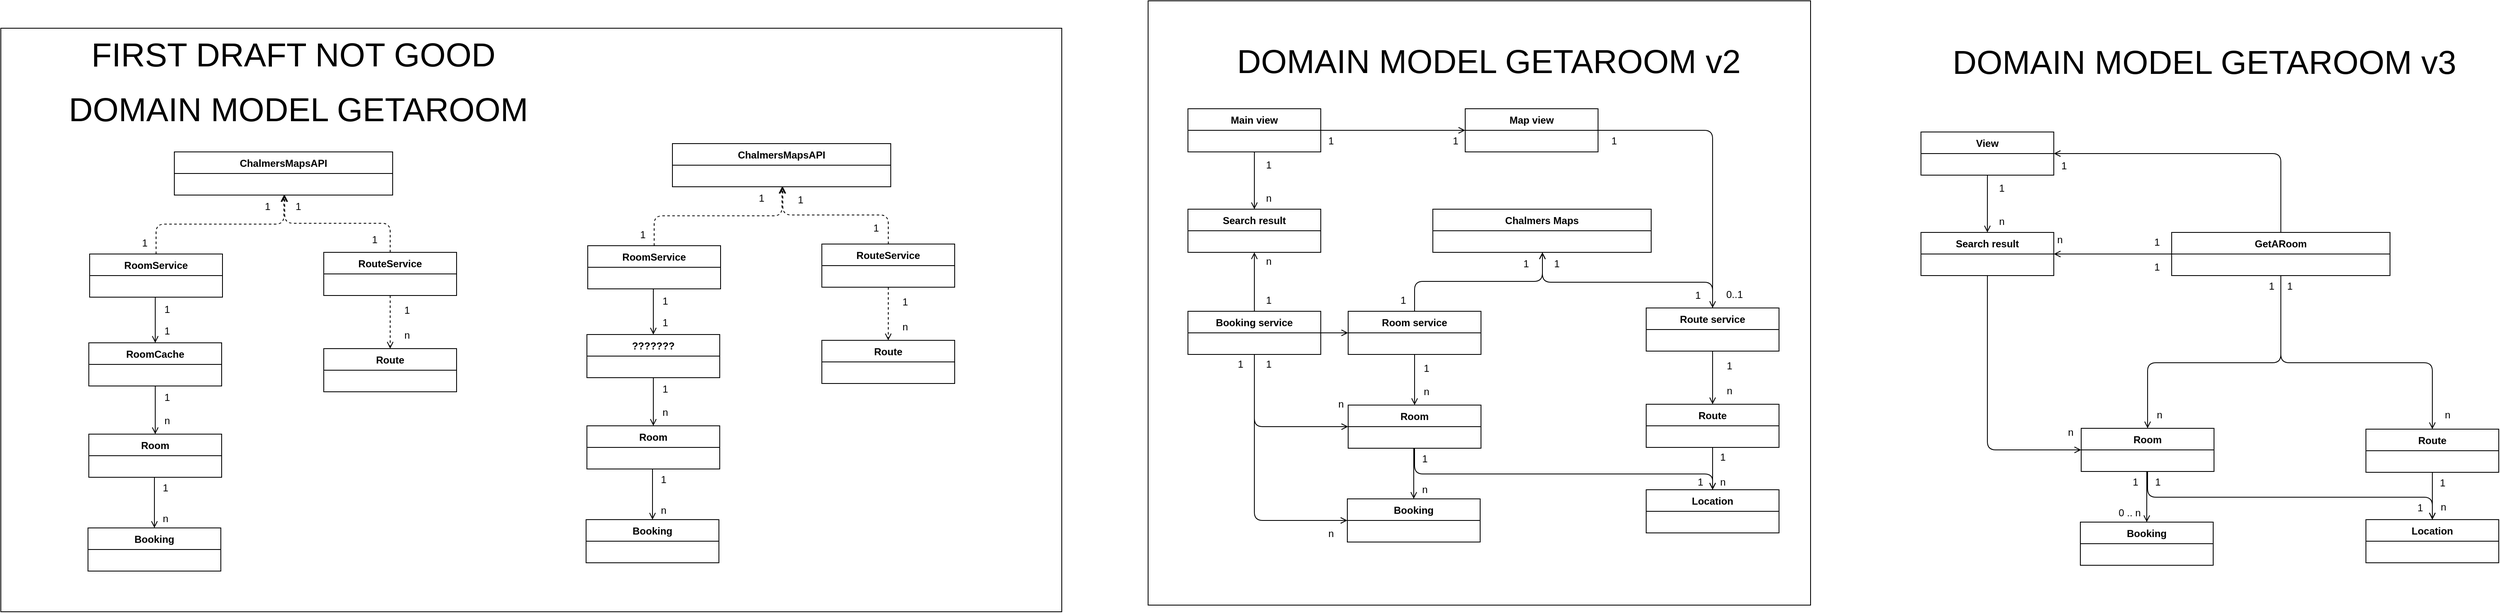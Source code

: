 <mxfile>
    <diagram name="DomainModel" id="l4EKHWr5Prh6W3MUZc-q">
        <mxGraphModel dx="-1944" dy="127" grid="0" gridSize="10" guides="1" tooltips="1" connect="1" arrows="1" fold="1" page="0" pageScale="1" pageWidth="3300" pageHeight="2339" math="0" shadow="0">
            <root>
                <mxCell id="do4tE-tvwxV_3BEIehfq-0"/>
                <mxCell id="do4tE-tvwxV_3BEIehfq-1" parent="do4tE-tvwxV_3BEIehfq-0"/>
                <mxCell id="do4tE-tvwxV_3BEIehfq-2" value="" style="whiteSpace=wrap;html=1;fontSize=18;fillColor=none;" parent="do4tE-tvwxV_3BEIehfq-1" vertex="1">
                    <mxGeometry x="3438" y="879" width="1278" height="703" as="geometry"/>
                </mxCell>
                <mxCell id="do4tE-tvwxV_3BEIehfq-185" value="ChalmersMapsAPI" style="swimlane;fontStyle=1;align=center;verticalAlign=top;childLayout=stackLayout;horizontal=1;startSize=26;horizontalStack=0;resizeParent=1;resizeParentMax=0;resizeLast=0;collapsible=1;marginBottom=0;" parent="do4tE-tvwxV_3BEIehfq-1" vertex="1">
                    <mxGeometry x="3647" y="1028" width="263" height="52" as="geometry"/>
                </mxCell>
                <mxCell id="do4tE-tvwxV_3BEIehfq-186" value=" " style="text;strokeColor=none;fillColor=none;align=left;verticalAlign=top;spacingLeft=4;spacingRight=4;overflow=hidden;rotatable=0;points=[[0,0.5],[1,0.5]];portConstraint=eastwest;" parent="do4tE-tvwxV_3BEIehfq-185" vertex="1">
                    <mxGeometry y="26" width="263" height="26" as="geometry"/>
                </mxCell>
                <mxCell id="do4tE-tvwxV_3BEIehfq-187" value="RoomCache" style="swimlane;fontStyle=1;align=center;verticalAlign=top;childLayout=stackLayout;horizontal=1;startSize=26;horizontalStack=0;resizeParent=1;resizeParentMax=0;resizeLast=0;collapsible=1;marginBottom=0;" parent="do4tE-tvwxV_3BEIehfq-1" vertex="1">
                    <mxGeometry x="3544" y="1258" width="160" height="52" as="geometry"/>
                </mxCell>
                <mxCell id="do4tE-tvwxV_3BEIehfq-188" value=" " style="text;strokeColor=none;fillColor=none;align=left;verticalAlign=top;spacingLeft=4;spacingRight=4;overflow=hidden;rotatable=0;points=[[0,0.5],[1,0.5]];portConstraint=eastwest;" parent="do4tE-tvwxV_3BEIehfq-187" vertex="1">
                    <mxGeometry y="26" width="160" height="26" as="geometry"/>
                </mxCell>
                <mxCell id="do4tE-tvwxV_3BEIehfq-189" value="Room" style="swimlane;fontStyle=1;align=center;verticalAlign=top;childLayout=stackLayout;horizontal=1;startSize=26;horizontalStack=0;resizeParent=1;resizeParentMax=0;resizeLast=0;collapsible=1;marginBottom=0;" parent="do4tE-tvwxV_3BEIehfq-1" vertex="1">
                    <mxGeometry x="3544" y="1368" width="160" height="52" as="geometry"/>
                </mxCell>
                <mxCell id="do4tE-tvwxV_3BEIehfq-190" value=" " style="text;strokeColor=none;fillColor=none;align=left;verticalAlign=top;spacingLeft=4;spacingRight=4;overflow=hidden;rotatable=0;points=[[0,0.5],[1,0.5]];portConstraint=eastwest;" parent="do4tE-tvwxV_3BEIehfq-189" vertex="1">
                    <mxGeometry y="26" width="160" height="26" as="geometry"/>
                </mxCell>
                <mxCell id="do4tE-tvwxV_3BEIehfq-191" value="" style="endArrow=open;html=1;rounded=1;fontSize=28;endFill=0;edgeStyle=orthogonalEdgeStyle;jumpStyle=arc;" parent="do4tE-tvwxV_3BEIehfq-1" source="do4tE-tvwxV_3BEIehfq-187" target="do4tE-tvwxV_3BEIehfq-189" edge="1">
                    <mxGeometry width="50" height="50" relative="1" as="geometry">
                        <mxPoint x="3600" y="1354" as="sourcePoint"/>
                        <mxPoint x="3594" y="1397" as="targetPoint"/>
                    </mxGeometry>
                </mxCell>
                <mxCell id="do4tE-tvwxV_3BEIehfq-192" value="Booking" style="swimlane;fontStyle=1;align=center;verticalAlign=top;childLayout=stackLayout;horizontal=1;startSize=26;horizontalStack=0;resizeParent=1;resizeParentMax=0;resizeLast=0;collapsible=1;marginBottom=0;" parent="do4tE-tvwxV_3BEIehfq-1" vertex="1">
                    <mxGeometry x="3543" y="1481" width="160" height="52" as="geometry"/>
                </mxCell>
                <mxCell id="do4tE-tvwxV_3BEIehfq-193" value=" " style="text;strokeColor=none;fillColor=none;align=left;verticalAlign=top;spacingLeft=4;spacingRight=4;overflow=hidden;rotatable=0;points=[[0,0.5],[1,0.5]];portConstraint=eastwest;" parent="do4tE-tvwxV_3BEIehfq-192" vertex="1">
                    <mxGeometry y="26" width="160" height="26" as="geometry"/>
                </mxCell>
                <mxCell id="do4tE-tvwxV_3BEIehfq-194" value="" style="endArrow=open;html=1;rounded=1;fontSize=28;endFill=0;edgeStyle=orthogonalEdgeStyle;jumpStyle=arc;startArrow=none;startFill=0;dashed=1;" parent="do4tE-tvwxV_3BEIehfq-1" source="do4tE-tvwxV_3BEIehfq-209" target="do4tE-tvwxV_3BEIehfq-212" edge="1">
                    <mxGeometry width="50" height="50" relative="1" as="geometry">
                        <mxPoint x="3902" y="1203" as="sourcePoint"/>
                        <mxPoint x="3901.0" y="1264" as="targetPoint"/>
                    </mxGeometry>
                </mxCell>
                <mxCell id="do4tE-tvwxV_3BEIehfq-195" value="RoomService" style="swimlane;fontStyle=1;align=center;verticalAlign=top;childLayout=stackLayout;horizontal=1;startSize=26;horizontalStack=0;resizeParent=1;resizeParentMax=0;resizeLast=0;collapsible=1;marginBottom=0;" parent="do4tE-tvwxV_3BEIehfq-1" vertex="1">
                    <mxGeometry x="3545" y="1151" width="160" height="52" as="geometry"/>
                </mxCell>
                <mxCell id="do4tE-tvwxV_3BEIehfq-196" value=" " style="text;strokeColor=none;fillColor=none;align=left;verticalAlign=top;spacingLeft=4;spacingRight=4;overflow=hidden;rotatable=0;points=[[0,0.5],[1,0.5]];portConstraint=eastwest;" parent="do4tE-tvwxV_3BEIehfq-195" vertex="1">
                    <mxGeometry y="26" width="160" height="26" as="geometry"/>
                </mxCell>
                <mxCell id="do4tE-tvwxV_3BEIehfq-197" value="" style="endArrow=open;dashed=1;html=1;rounded=1;fontSize=28;endFill=0;edgeStyle=orthogonalEdgeStyle;jumpStyle=arc;" parent="do4tE-tvwxV_3BEIehfq-1" source="do4tE-tvwxV_3BEIehfq-195" target="do4tE-tvwxV_3BEIehfq-185" edge="1">
                    <mxGeometry width="50" height="50" relative="1" as="geometry">
                        <mxPoint x="3902" y="1153" as="sourcePoint"/>
                        <mxPoint x="3976" y="1153" as="targetPoint"/>
                        <Array as="points">
                            <mxPoint x="3625" y="1115"/>
                            <mxPoint x="3779" y="1115"/>
                        </Array>
                    </mxGeometry>
                </mxCell>
                <mxCell id="do4tE-tvwxV_3BEIehfq-198" value="" style="endArrow=open;html=1;rounded=1;fontSize=28;endFill=0;edgeStyle=orthogonalEdgeStyle;jumpStyle=arc;" parent="do4tE-tvwxV_3BEIehfq-1" source="do4tE-tvwxV_3BEIehfq-195" target="do4tE-tvwxV_3BEIehfq-187" edge="1">
                    <mxGeometry width="50" height="50" relative="1" as="geometry">
                        <mxPoint x="3565.25" y="1269.58" as="sourcePoint"/>
                        <mxPoint x="3639.25" y="1269.58" as="targetPoint"/>
                        <Array as="points">
                            <mxPoint x="3624" y="1217"/>
                            <mxPoint x="3624" y="1217"/>
                        </Array>
                    </mxGeometry>
                </mxCell>
                <mxCell id="do4tE-tvwxV_3BEIehfq-199" value="n" style="text;html=1;align=center;verticalAlign=middle;resizable=0;points=[];autosize=1;strokeColor=none;fillColor=none;" parent="do4tE-tvwxV_3BEIehfq-1" vertex="1">
                    <mxGeometry x="3918" y="1240" width="17" height="18" as="geometry"/>
                </mxCell>
                <mxCell id="do4tE-tvwxV_3BEIehfq-200" value="1" style="text;html=1;align=center;verticalAlign=middle;resizable=0;points=[];autosize=1;strokeColor=none;fillColor=none;" parent="do4tE-tvwxV_3BEIehfq-1" vertex="1">
                    <mxGeometry x="3918" y="1210" width="17" height="18" as="geometry"/>
                </mxCell>
                <mxCell id="do4tE-tvwxV_3BEIehfq-201" value="n" style="text;html=1;align=center;verticalAlign=middle;resizable=0;points=[];autosize=1;strokeColor=none;fillColor=none;" parent="do4tE-tvwxV_3BEIehfq-1" vertex="1">
                    <mxGeometry x="3629" y="1343" width="17" height="18" as="geometry"/>
                </mxCell>
                <mxCell id="do4tE-tvwxV_3BEIehfq-202" value="1" style="text;html=1;align=center;verticalAlign=middle;resizable=0;points=[];autosize=1;strokeColor=none;fillColor=none;" parent="do4tE-tvwxV_3BEIehfq-1" vertex="1">
                    <mxGeometry x="3629" y="1315" width="17" height="18" as="geometry"/>
                </mxCell>
                <mxCell id="do4tE-tvwxV_3BEIehfq-203" value="1" style="text;html=1;align=center;verticalAlign=middle;resizable=0;points=[];autosize=1;strokeColor=none;fillColor=none;" parent="do4tE-tvwxV_3BEIehfq-1" vertex="1">
                    <mxGeometry x="3629" y="1235" width="17" height="18" as="geometry"/>
                </mxCell>
                <mxCell id="do4tE-tvwxV_3BEIehfq-204" value="1" style="text;html=1;align=center;verticalAlign=middle;resizable=0;points=[];autosize=1;strokeColor=none;fillColor=none;" parent="do4tE-tvwxV_3BEIehfq-1" vertex="1">
                    <mxGeometry x="3629" y="1209" width="17" height="18" as="geometry"/>
                </mxCell>
                <mxCell id="do4tE-tvwxV_3BEIehfq-205" value="1" style="text;html=1;align=center;verticalAlign=middle;resizable=0;points=[];autosize=1;strokeColor=none;fillColor=none;" parent="do4tE-tvwxV_3BEIehfq-1" vertex="1">
                    <mxGeometry x="3602" y="1129" width="17" height="18" as="geometry"/>
                </mxCell>
                <mxCell id="do4tE-tvwxV_3BEIehfq-206" value="1" style="text;html=1;align=center;verticalAlign=middle;resizable=0;points=[];autosize=1;strokeColor=none;fillColor=none;" parent="do4tE-tvwxV_3BEIehfq-1" vertex="1">
                    <mxGeometry x="3750" y="1085" width="17" height="18" as="geometry"/>
                </mxCell>
                <mxCell id="do4tE-tvwxV_3BEIehfq-207" value="&lt;font&gt;&lt;font style=&quot;font-size: 40px&quot;&gt;DOMAIN MODEL GETAROOM&lt;/font&gt;&lt;br&gt;&lt;/font&gt;" style="text;html=1;align=center;verticalAlign=middle;resizable=0;points=[];autosize=1;strokeColor=none;fillColor=none;fontSize=30;" parent="do4tE-tvwxV_3BEIehfq-1" vertex="1">
                    <mxGeometry x="3514.5" y="954" width="563" height="44" as="geometry"/>
                </mxCell>
                <mxCell id="do4tE-tvwxV_3BEIehfq-209" value="RouteService" style="swimlane;fontStyle=1;align=center;verticalAlign=top;childLayout=stackLayout;horizontal=1;startSize=26;horizontalStack=0;resizeParent=1;resizeParentMax=0;resizeLast=0;collapsible=1;marginBottom=0;" parent="do4tE-tvwxV_3BEIehfq-1" vertex="1">
                    <mxGeometry x="3827" y="1149" width="160" height="52" as="geometry"/>
                </mxCell>
                <mxCell id="do4tE-tvwxV_3BEIehfq-210" value=" " style="text;strokeColor=none;fillColor=none;align=left;verticalAlign=top;spacingLeft=4;spacingRight=4;overflow=hidden;rotatable=0;points=[[0,0.5],[1,0.5]];portConstraint=eastwest;" parent="do4tE-tvwxV_3BEIehfq-209" vertex="1">
                    <mxGeometry y="26" width="160" height="26" as="geometry"/>
                </mxCell>
                <mxCell id="do4tE-tvwxV_3BEIehfq-211" value="" style="endArrow=open;dashed=1;html=1;rounded=1;fontSize=28;endFill=0;edgeStyle=orthogonalEdgeStyle;jumpStyle=arc;" parent="do4tE-tvwxV_3BEIehfq-1" source="do4tE-tvwxV_3BEIehfq-209" target="do4tE-tvwxV_3BEIehfq-185" edge="1">
                    <mxGeometry width="50" height="50" relative="1" as="geometry">
                        <mxPoint x="3635" y="1161.0" as="sourcePoint"/>
                        <mxPoint x="3780" y="1102" as="targetPoint"/>
                        <Array as="points">
                            <mxPoint x="3907" y="1114"/>
                            <mxPoint x="3780" y="1114"/>
                        </Array>
                    </mxGeometry>
                </mxCell>
                <mxCell id="do4tE-tvwxV_3BEIehfq-212" value="Route" style="swimlane;fontStyle=1;align=center;verticalAlign=top;childLayout=stackLayout;horizontal=1;startSize=26;horizontalStack=0;resizeParent=1;resizeParentMax=0;resizeLast=0;collapsible=1;marginBottom=0;" parent="do4tE-tvwxV_3BEIehfq-1" vertex="1">
                    <mxGeometry x="3827" y="1265" width="160" height="52" as="geometry"/>
                </mxCell>
                <mxCell id="do4tE-tvwxV_3BEIehfq-213" value=" " style="text;strokeColor=none;fillColor=none;align=left;verticalAlign=top;spacingLeft=4;spacingRight=4;overflow=hidden;rotatable=0;points=[[0,0.5],[1,0.5]];portConstraint=eastwest;" parent="do4tE-tvwxV_3BEIehfq-212" vertex="1">
                    <mxGeometry y="26" width="160" height="26" as="geometry"/>
                </mxCell>
                <mxCell id="do4tE-tvwxV_3BEIehfq-214" value="1" style="text;html=1;align=center;verticalAlign=middle;resizable=0;points=[];autosize=1;strokeColor=none;fillColor=none;" parent="do4tE-tvwxV_3BEIehfq-1" vertex="1">
                    <mxGeometry x="3627" y="1424" width="17" height="18" as="geometry"/>
                </mxCell>
                <mxCell id="do4tE-tvwxV_3BEIehfq-215" value="" style="endArrow=open;html=1;rounded=1;fontSize=28;endFill=0;edgeStyle=orthogonalEdgeStyle;jumpStyle=arc;" parent="do4tE-tvwxV_3BEIehfq-1" source="do4tE-tvwxV_3BEIehfq-189" target="do4tE-tvwxV_3BEIehfq-192" edge="1">
                    <mxGeometry width="50" height="50" relative="1" as="geometry">
                        <mxPoint x="3632" y="1422" as="sourcePoint"/>
                        <mxPoint x="3632" y="1480" as="targetPoint"/>
                        <Array as="points">
                            <mxPoint x="3623" y="1436"/>
                            <mxPoint x="3623" y="1436"/>
                        </Array>
                    </mxGeometry>
                </mxCell>
                <mxCell id="do4tE-tvwxV_3BEIehfq-216" value="n" style="text;html=1;align=center;verticalAlign=middle;resizable=0;points=[];autosize=1;strokeColor=none;fillColor=none;" parent="do4tE-tvwxV_3BEIehfq-1" vertex="1">
                    <mxGeometry x="3627" y="1461" width="17" height="18" as="geometry"/>
                </mxCell>
                <mxCell id="do4tE-tvwxV_3BEIehfq-217" value="ChalmersMapsAPI" style="swimlane;fontStyle=1;align=center;verticalAlign=top;childLayout=stackLayout;horizontal=1;startSize=26;horizontalStack=0;resizeParent=1;resizeParentMax=0;resizeLast=0;collapsible=1;marginBottom=0;" parent="do4tE-tvwxV_3BEIehfq-1" vertex="1">
                    <mxGeometry x="4247" y="1018" width="263" height="52" as="geometry"/>
                </mxCell>
                <mxCell id="do4tE-tvwxV_3BEIehfq-218" value=" " style="text;strokeColor=none;fillColor=none;align=left;verticalAlign=top;spacingLeft=4;spacingRight=4;overflow=hidden;rotatable=0;points=[[0,0.5],[1,0.5]];portConstraint=eastwest;" parent="do4tE-tvwxV_3BEIehfq-217" vertex="1">
                    <mxGeometry y="26" width="263" height="26" as="geometry"/>
                </mxCell>
                <mxCell id="do4tE-tvwxV_3BEIehfq-219" value="???????" style="swimlane;fontStyle=1;align=center;verticalAlign=top;childLayout=stackLayout;horizontal=1;startSize=26;horizontalStack=0;resizeParent=1;resizeParentMax=0;resizeLast=0;collapsible=1;marginBottom=0;" parent="do4tE-tvwxV_3BEIehfq-1" vertex="1">
                    <mxGeometry x="4144" y="1248" width="160" height="52" as="geometry"/>
                </mxCell>
                <mxCell id="do4tE-tvwxV_3BEIehfq-220" value=" " style="text;strokeColor=none;fillColor=none;align=left;verticalAlign=top;spacingLeft=4;spacingRight=4;overflow=hidden;rotatable=0;points=[[0,0.5],[1,0.5]];portConstraint=eastwest;" parent="do4tE-tvwxV_3BEIehfq-219" vertex="1">
                    <mxGeometry y="26" width="160" height="26" as="geometry"/>
                </mxCell>
                <mxCell id="do4tE-tvwxV_3BEIehfq-221" value="Room" style="swimlane;fontStyle=1;align=center;verticalAlign=top;childLayout=stackLayout;horizontal=1;startSize=26;horizontalStack=0;resizeParent=1;resizeParentMax=0;resizeLast=0;collapsible=1;marginBottom=0;" parent="do4tE-tvwxV_3BEIehfq-1" vertex="1">
                    <mxGeometry x="4144" y="1358" width="160" height="52" as="geometry"/>
                </mxCell>
                <mxCell id="do4tE-tvwxV_3BEIehfq-222" value=" " style="text;strokeColor=none;fillColor=none;align=left;verticalAlign=top;spacingLeft=4;spacingRight=4;overflow=hidden;rotatable=0;points=[[0,0.5],[1,0.5]];portConstraint=eastwest;" parent="do4tE-tvwxV_3BEIehfq-221" vertex="1">
                    <mxGeometry y="26" width="160" height="26" as="geometry"/>
                </mxCell>
                <mxCell id="do4tE-tvwxV_3BEIehfq-223" value="" style="endArrow=open;html=1;rounded=1;fontSize=28;endFill=0;edgeStyle=orthogonalEdgeStyle;jumpStyle=arc;" parent="do4tE-tvwxV_3BEIehfq-1" source="do4tE-tvwxV_3BEIehfq-219" target="do4tE-tvwxV_3BEIehfq-221" edge="1">
                    <mxGeometry width="50" height="50" relative="1" as="geometry">
                        <mxPoint x="4200" y="1344" as="sourcePoint"/>
                        <mxPoint x="4194" y="1387" as="targetPoint"/>
                    </mxGeometry>
                </mxCell>
                <mxCell id="do4tE-tvwxV_3BEIehfq-224" value="Booking" style="swimlane;fontStyle=1;align=center;verticalAlign=top;childLayout=stackLayout;horizontal=1;startSize=26;horizontalStack=0;resizeParent=1;resizeParentMax=0;resizeLast=0;collapsible=1;marginBottom=0;" parent="do4tE-tvwxV_3BEIehfq-1" vertex="1">
                    <mxGeometry x="4143" y="1471" width="160" height="52" as="geometry"/>
                </mxCell>
                <mxCell id="do4tE-tvwxV_3BEIehfq-225" value=" " style="text;strokeColor=none;fillColor=none;align=left;verticalAlign=top;spacingLeft=4;spacingRight=4;overflow=hidden;rotatable=0;points=[[0,0.5],[1,0.5]];portConstraint=eastwest;" parent="do4tE-tvwxV_3BEIehfq-224" vertex="1">
                    <mxGeometry y="26" width="160" height="26" as="geometry"/>
                </mxCell>
                <mxCell id="do4tE-tvwxV_3BEIehfq-226" value="" style="endArrow=open;html=1;rounded=1;fontSize=28;endFill=0;edgeStyle=orthogonalEdgeStyle;jumpStyle=arc;startArrow=none;startFill=0;dashed=1;" parent="do4tE-tvwxV_3BEIehfq-1" source="do4tE-tvwxV_3BEIehfq-239" target="do4tE-tvwxV_3BEIehfq-242" edge="1">
                    <mxGeometry width="50" height="50" relative="1" as="geometry">
                        <mxPoint x="4502" y="1193" as="sourcePoint"/>
                        <mxPoint x="4501.0" y="1254" as="targetPoint"/>
                    </mxGeometry>
                </mxCell>
                <mxCell id="do4tE-tvwxV_3BEIehfq-227" value="RoomService" style="swimlane;fontStyle=1;align=center;verticalAlign=top;childLayout=stackLayout;horizontal=1;startSize=26;horizontalStack=0;resizeParent=1;resizeParentMax=0;resizeLast=0;collapsible=1;marginBottom=0;" parent="do4tE-tvwxV_3BEIehfq-1" vertex="1">
                    <mxGeometry x="4145" y="1141" width="160" height="52" as="geometry"/>
                </mxCell>
                <mxCell id="do4tE-tvwxV_3BEIehfq-228" value=" " style="text;strokeColor=none;fillColor=none;align=left;verticalAlign=top;spacingLeft=4;spacingRight=4;overflow=hidden;rotatable=0;points=[[0,0.5],[1,0.5]];portConstraint=eastwest;" parent="do4tE-tvwxV_3BEIehfq-227" vertex="1">
                    <mxGeometry y="26" width="160" height="26" as="geometry"/>
                </mxCell>
                <mxCell id="do4tE-tvwxV_3BEIehfq-229" value="" style="endArrow=open;dashed=1;html=1;rounded=1;fontSize=28;endFill=0;edgeStyle=orthogonalEdgeStyle;jumpStyle=arc;" parent="do4tE-tvwxV_3BEIehfq-1" source="do4tE-tvwxV_3BEIehfq-227" target="do4tE-tvwxV_3BEIehfq-217" edge="1">
                    <mxGeometry width="50" height="50" relative="1" as="geometry">
                        <mxPoint x="4502" y="1143" as="sourcePoint"/>
                        <mxPoint x="4576" y="1143" as="targetPoint"/>
                        <Array as="points">
                            <mxPoint x="4225" y="1105"/>
                            <mxPoint x="4379" y="1105"/>
                        </Array>
                    </mxGeometry>
                </mxCell>
                <mxCell id="do4tE-tvwxV_3BEIehfq-230" value="" style="endArrow=open;html=1;rounded=1;fontSize=28;endFill=0;edgeStyle=orthogonalEdgeStyle;jumpStyle=arc;" parent="do4tE-tvwxV_3BEIehfq-1" source="do4tE-tvwxV_3BEIehfq-227" target="do4tE-tvwxV_3BEIehfq-219" edge="1">
                    <mxGeometry width="50" height="50" relative="1" as="geometry">
                        <mxPoint x="4165.25" y="1259.58" as="sourcePoint"/>
                        <mxPoint x="4239.25" y="1259.58" as="targetPoint"/>
                        <Array as="points">
                            <mxPoint x="4224" y="1207"/>
                            <mxPoint x="4224" y="1207"/>
                        </Array>
                    </mxGeometry>
                </mxCell>
                <mxCell id="do4tE-tvwxV_3BEIehfq-231" value="n" style="text;html=1;align=center;verticalAlign=middle;resizable=0;points=[];autosize=1;strokeColor=none;fillColor=none;" parent="do4tE-tvwxV_3BEIehfq-1" vertex="1">
                    <mxGeometry x="4518" y="1230" width="17" height="18" as="geometry"/>
                </mxCell>
                <mxCell id="do4tE-tvwxV_3BEIehfq-232" value="1" style="text;html=1;align=center;verticalAlign=middle;resizable=0;points=[];autosize=1;strokeColor=none;fillColor=none;" parent="do4tE-tvwxV_3BEIehfq-1" vertex="1">
                    <mxGeometry x="4518" y="1200" width="17" height="18" as="geometry"/>
                </mxCell>
                <mxCell id="do4tE-tvwxV_3BEIehfq-233" value="n" style="text;html=1;align=center;verticalAlign=middle;resizable=0;points=[];autosize=1;strokeColor=none;fillColor=none;" parent="do4tE-tvwxV_3BEIehfq-1" vertex="1">
                    <mxGeometry x="4229" y="1333" width="17" height="18" as="geometry"/>
                </mxCell>
                <mxCell id="do4tE-tvwxV_3BEIehfq-234" value="1" style="text;html=1;align=center;verticalAlign=middle;resizable=0;points=[];autosize=1;strokeColor=none;fillColor=none;" parent="do4tE-tvwxV_3BEIehfq-1" vertex="1">
                    <mxGeometry x="4229" y="1305" width="17" height="18" as="geometry"/>
                </mxCell>
                <mxCell id="do4tE-tvwxV_3BEIehfq-235" value="1" style="text;html=1;align=center;verticalAlign=middle;resizable=0;points=[];autosize=1;strokeColor=none;fillColor=none;" parent="do4tE-tvwxV_3BEIehfq-1" vertex="1">
                    <mxGeometry x="4229" y="1225" width="17" height="18" as="geometry"/>
                </mxCell>
                <mxCell id="do4tE-tvwxV_3BEIehfq-236" value="1" style="text;html=1;align=center;verticalAlign=middle;resizable=0;points=[];autosize=1;strokeColor=none;fillColor=none;" parent="do4tE-tvwxV_3BEIehfq-1" vertex="1">
                    <mxGeometry x="4229" y="1199" width="17" height="18" as="geometry"/>
                </mxCell>
                <mxCell id="do4tE-tvwxV_3BEIehfq-237" value="1" style="text;html=1;align=center;verticalAlign=middle;resizable=0;points=[];autosize=1;strokeColor=none;fillColor=none;" parent="do4tE-tvwxV_3BEIehfq-1" vertex="1">
                    <mxGeometry x="4202" y="1119" width="17" height="18" as="geometry"/>
                </mxCell>
                <mxCell id="do4tE-tvwxV_3BEIehfq-238" value="1" style="text;html=1;align=center;verticalAlign=middle;resizable=0;points=[];autosize=1;strokeColor=none;fillColor=none;" parent="do4tE-tvwxV_3BEIehfq-1" vertex="1">
                    <mxGeometry x="4345" y="1075" width="17" height="18" as="geometry"/>
                </mxCell>
                <mxCell id="do4tE-tvwxV_3BEIehfq-239" value="RouteService" style="swimlane;fontStyle=1;align=center;verticalAlign=top;childLayout=stackLayout;horizontal=1;startSize=26;horizontalStack=0;resizeParent=1;resizeParentMax=0;resizeLast=0;collapsible=1;marginBottom=0;" parent="do4tE-tvwxV_3BEIehfq-1" vertex="1">
                    <mxGeometry x="4427" y="1139" width="160" height="52" as="geometry"/>
                </mxCell>
                <mxCell id="do4tE-tvwxV_3BEIehfq-240" value=" " style="text;strokeColor=none;fillColor=none;align=left;verticalAlign=top;spacingLeft=4;spacingRight=4;overflow=hidden;rotatable=0;points=[[0,0.5],[1,0.5]];portConstraint=eastwest;" parent="do4tE-tvwxV_3BEIehfq-239" vertex="1">
                    <mxGeometry y="26" width="160" height="26" as="geometry"/>
                </mxCell>
                <mxCell id="do4tE-tvwxV_3BEIehfq-241" value="" style="endArrow=open;dashed=1;html=1;rounded=1;fontSize=28;endFill=0;edgeStyle=orthogonalEdgeStyle;jumpStyle=arc;" parent="do4tE-tvwxV_3BEIehfq-1" source="do4tE-tvwxV_3BEIehfq-239" target="do4tE-tvwxV_3BEIehfq-217" edge="1">
                    <mxGeometry width="50" height="50" relative="1" as="geometry">
                        <mxPoint x="4235" y="1151.0" as="sourcePoint"/>
                        <mxPoint x="4380" y="1092" as="targetPoint"/>
                        <Array as="points">
                            <mxPoint x="4507" y="1104"/>
                            <mxPoint x="4380" y="1104"/>
                        </Array>
                    </mxGeometry>
                </mxCell>
                <mxCell id="do4tE-tvwxV_3BEIehfq-242" value="Route" style="swimlane;fontStyle=1;align=center;verticalAlign=top;childLayout=stackLayout;horizontal=1;startSize=26;horizontalStack=0;resizeParent=1;resizeParentMax=0;resizeLast=0;collapsible=1;marginBottom=0;" parent="do4tE-tvwxV_3BEIehfq-1" vertex="1">
                    <mxGeometry x="4427" y="1255" width="160" height="52" as="geometry"/>
                </mxCell>
                <mxCell id="do4tE-tvwxV_3BEIehfq-243" value=" " style="text;strokeColor=none;fillColor=none;align=left;verticalAlign=top;spacingLeft=4;spacingRight=4;overflow=hidden;rotatable=0;points=[[0,0.5],[1,0.5]];portConstraint=eastwest;" parent="do4tE-tvwxV_3BEIehfq-242" vertex="1">
                    <mxGeometry y="26" width="160" height="26" as="geometry"/>
                </mxCell>
                <mxCell id="do4tE-tvwxV_3BEIehfq-244" value="1" style="text;html=1;align=center;verticalAlign=middle;resizable=0;points=[];autosize=1;strokeColor=none;fillColor=none;" parent="do4tE-tvwxV_3BEIehfq-1" vertex="1">
                    <mxGeometry x="4227" y="1414" width="17" height="18" as="geometry"/>
                </mxCell>
                <mxCell id="do4tE-tvwxV_3BEIehfq-245" value="" style="endArrow=open;html=1;rounded=1;fontSize=28;endFill=0;edgeStyle=orthogonalEdgeStyle;jumpStyle=arc;" parent="do4tE-tvwxV_3BEIehfq-1" source="do4tE-tvwxV_3BEIehfq-221" target="do4tE-tvwxV_3BEIehfq-224" edge="1">
                    <mxGeometry width="50" height="50" relative="1" as="geometry">
                        <mxPoint x="4232" y="1412" as="sourcePoint"/>
                        <mxPoint x="4232" y="1470" as="targetPoint"/>
                        <Array as="points">
                            <mxPoint x="4223" y="1426"/>
                            <mxPoint x="4223" y="1426"/>
                        </Array>
                    </mxGeometry>
                </mxCell>
                <mxCell id="do4tE-tvwxV_3BEIehfq-246" value="n" style="text;html=1;align=center;verticalAlign=middle;resizable=0;points=[];autosize=1;strokeColor=none;fillColor=none;" parent="do4tE-tvwxV_3BEIehfq-1" vertex="1">
                    <mxGeometry x="4227" y="1451" width="17" height="18" as="geometry"/>
                </mxCell>
                <mxCell id="do4tE-tvwxV_3BEIehfq-247" value="1" style="text;html=1;align=center;verticalAlign=middle;resizable=0;points=[];autosize=1;strokeColor=none;fillColor=none;" parent="do4tE-tvwxV_3BEIehfq-1" vertex="1">
                    <mxGeometry x="3787.5" y="1085" width="17" height="18" as="geometry"/>
                </mxCell>
                <mxCell id="do4tE-tvwxV_3BEIehfq-248" value="1" style="text;html=1;align=center;verticalAlign=middle;resizable=0;points=[];autosize=1;strokeColor=none;fillColor=none;" parent="do4tE-tvwxV_3BEIehfq-1" vertex="1">
                    <mxGeometry x="3879" y="1125" width="17" height="18" as="geometry"/>
                </mxCell>
                <mxCell id="do4tE-tvwxV_3BEIehfq-249" value="1" style="text;html=1;align=center;verticalAlign=middle;resizable=0;points=[];autosize=1;strokeColor=none;fillColor=none;" parent="do4tE-tvwxV_3BEIehfq-1" vertex="1">
                    <mxGeometry x="4483.5" y="1111" width="17" height="18" as="geometry"/>
                </mxCell>
                <mxCell id="do4tE-tvwxV_3BEIehfq-250" value="1" style="text;html=1;align=center;verticalAlign=middle;resizable=0;points=[];autosize=1;strokeColor=none;fillColor=none;" parent="do4tE-tvwxV_3BEIehfq-1" vertex="1">
                    <mxGeometry x="4392" y="1077" width="17" height="18" as="geometry"/>
                </mxCell>
                <mxCell id="do4tE-tvwxV_3BEIehfq-251" value="&lt;font&gt;&lt;font style=&quot;font-size: 40px&quot;&gt;FIRST DRAFT NOT GOOD&lt;/font&gt;&lt;br&gt;&lt;/font&gt;" style="text;html=1;align=center;verticalAlign=middle;resizable=0;points=[];autosize=1;strokeColor=none;fillColor=none;fontSize=30;" parent="do4tE-tvwxV_3BEIehfq-1" vertex="1">
                    <mxGeometry x="3541" y="888" width="497" height="44" as="geometry"/>
                </mxCell>
                <mxCell id="do4tE-tvwxV_3BEIehfq-252" value="Chalmers Maps" style="swimlane;fontStyle=1;align=center;verticalAlign=top;childLayout=stackLayout;horizontal=1;startSize=26;horizontalStack=0;resizeParent=1;resizeParentMax=0;resizeLast=0;collapsible=1;marginBottom=0;" parent="do4tE-tvwxV_3BEIehfq-1" vertex="1">
                    <mxGeometry x="5163" y="1097" width="263" height="52" as="geometry"/>
                </mxCell>
                <mxCell id="do4tE-tvwxV_3BEIehfq-253" value=" " style="text;strokeColor=none;fillColor=none;align=left;verticalAlign=top;spacingLeft=4;spacingRight=4;overflow=hidden;rotatable=0;points=[[0,0.5],[1,0.5]];portConstraint=eastwest;" parent="do4tE-tvwxV_3BEIehfq-252" vertex="1">
                    <mxGeometry y="26" width="263" height="26" as="geometry"/>
                </mxCell>
                <mxCell id="do4tE-tvwxV_3BEIehfq-254" value="Room" style="swimlane;fontStyle=1;align=center;verticalAlign=top;childLayout=stackLayout;horizontal=1;startSize=26;horizontalStack=0;resizeParent=1;resizeParentMax=0;resizeLast=0;collapsible=1;marginBottom=0;" parent="do4tE-tvwxV_3BEIehfq-1" vertex="1">
                    <mxGeometry x="5061" y="1333" width="160" height="52" as="geometry">
                        <mxRectangle x="2555" y="689" width="61" height="26" as="alternateBounds"/>
                    </mxGeometry>
                </mxCell>
                <mxCell id="do4tE-tvwxV_3BEIehfq-255" value=" " style="text;strokeColor=none;fillColor=none;align=left;verticalAlign=top;spacingLeft=4;spacingRight=4;overflow=hidden;rotatable=0;points=[[0,0.5],[1,0.5]];portConstraint=eastwest;" parent="do4tE-tvwxV_3BEIehfq-254" vertex="1">
                    <mxGeometry y="26" width="160" height="26" as="geometry"/>
                </mxCell>
                <mxCell id="do4tE-tvwxV_3BEIehfq-256" value="" style="endArrow=open;html=1;rounded=1;fontSize=28;endFill=0;edgeStyle=orthogonalEdgeStyle;jumpStyle=arc;" parent="do4tE-tvwxV_3BEIehfq-1" source="do4tE-tvwxV_3BEIehfq-261" target="do4tE-tvwxV_3BEIehfq-254" edge="1">
                    <mxGeometry width="50" height="50" relative="1" as="geometry">
                        <mxPoint x="5141" y="1275" as="sourcePoint"/>
                        <mxPoint x="5111" y="1362" as="targetPoint"/>
                        <Array as="points">
                            <mxPoint x="5141" y="1284"/>
                            <mxPoint x="5141" y="1284"/>
                        </Array>
                    </mxGeometry>
                </mxCell>
                <mxCell id="do4tE-tvwxV_3BEIehfq-257" value="Booking" style="swimlane;fontStyle=1;align=center;verticalAlign=top;childLayout=stackLayout;horizontal=1;startSize=26;horizontalStack=0;resizeParent=1;resizeParentMax=0;resizeLast=0;collapsible=1;marginBottom=0;" parent="do4tE-tvwxV_3BEIehfq-1" vertex="1">
                    <mxGeometry x="5060" y="1446" width="160" height="52" as="geometry"/>
                </mxCell>
                <mxCell id="do4tE-tvwxV_3BEIehfq-258" value=" " style="text;strokeColor=none;fillColor=none;align=left;verticalAlign=top;spacingLeft=4;spacingRight=4;overflow=hidden;rotatable=0;points=[[0,0.5],[1,0.5]];portConstraint=eastwest;" parent="do4tE-tvwxV_3BEIehfq-257" vertex="1">
                    <mxGeometry y="26" width="160" height="26" as="geometry"/>
                </mxCell>
                <mxCell id="do4tE-tvwxV_3BEIehfq-259" value="" style="endArrow=open;html=1;rounded=1;fontSize=28;endFill=0;edgeStyle=orthogonalEdgeStyle;jumpStyle=arc;startArrow=none;startFill=0;" parent="do4tE-tvwxV_3BEIehfq-1" source="do4tE-tvwxV_3BEIehfq-269" target="do4tE-tvwxV_3BEIehfq-272" edge="1">
                    <mxGeometry width="50" height="50" relative="1" as="geometry">
                        <mxPoint x="5495" y="1270" as="sourcePoint"/>
                        <mxPoint x="5494.0" y="1331" as="targetPoint"/>
                    </mxGeometry>
                </mxCell>
                <mxCell id="do4tE-tvwxV_3BEIehfq-260" value="Room service" style="swimlane;fontStyle=1;align=center;verticalAlign=top;childLayout=stackLayout;horizontal=1;startSize=26;horizontalStack=0;resizeParent=1;resizeParentMax=0;resizeLast=0;collapsible=1;marginBottom=0;" parent="do4tE-tvwxV_3BEIehfq-1" vertex="1">
                    <mxGeometry x="5061" y="1220" width="160" height="52" as="geometry"/>
                </mxCell>
                <mxCell id="do4tE-tvwxV_3BEIehfq-261" value=" " style="text;strokeColor=none;fillColor=none;align=left;verticalAlign=top;spacingLeft=4;spacingRight=4;overflow=hidden;rotatable=0;points=[[0,0.5],[1,0.5]];portConstraint=eastwest;" parent="do4tE-tvwxV_3BEIehfq-260" vertex="1">
                    <mxGeometry y="26" width="160" height="26" as="geometry"/>
                </mxCell>
                <mxCell id="do4tE-tvwxV_3BEIehfq-262" value="" style="endArrow=open;html=1;rounded=1;fontSize=28;endFill=0;edgeStyle=orthogonalEdgeStyle;jumpStyle=arc;" parent="do4tE-tvwxV_3BEIehfq-1" source="do4tE-tvwxV_3BEIehfq-260" target="do4tE-tvwxV_3BEIehfq-252" edge="1">
                    <mxGeometry width="50" height="50" relative="1" as="geometry">
                        <mxPoint x="5418" y="1222" as="sourcePoint"/>
                        <mxPoint x="5492" y="1222" as="targetPoint"/>
                        <Array as="points">
                            <mxPoint x="5141" y="1184"/>
                            <mxPoint x="5295" y="1184"/>
                        </Array>
                    </mxGeometry>
                </mxCell>
                <mxCell id="do4tE-tvwxV_3BEIehfq-263" value="n" style="text;html=1;align=center;verticalAlign=middle;resizable=0;points=[];autosize=1;strokeColor=none;fillColor=none;" parent="do4tE-tvwxV_3BEIehfq-1" vertex="1">
                    <mxGeometry x="5511" y="1307" width="17" height="18" as="geometry"/>
                </mxCell>
                <mxCell id="do4tE-tvwxV_3BEIehfq-264" value="1" style="text;html=1;align=center;verticalAlign=middle;resizable=0;points=[];autosize=1;strokeColor=none;fillColor=none;" parent="do4tE-tvwxV_3BEIehfq-1" vertex="1">
                    <mxGeometry x="5511" y="1277" width="17" height="18" as="geometry"/>
                </mxCell>
                <mxCell id="do4tE-tvwxV_3BEIehfq-265" value="n" style="text;html=1;align=center;verticalAlign=middle;resizable=0;points=[];autosize=1;strokeColor=none;fillColor=none;" parent="do4tE-tvwxV_3BEIehfq-1" vertex="1">
                    <mxGeometry x="5146" y="1308" width="17" height="18" as="geometry"/>
                </mxCell>
                <mxCell id="do4tE-tvwxV_3BEIehfq-266" value="1" style="text;html=1;align=center;verticalAlign=middle;resizable=0;points=[];autosize=1;strokeColor=none;fillColor=none;" parent="do4tE-tvwxV_3BEIehfq-1" vertex="1">
                    <mxGeometry x="5146" y="1280" width="17" height="18" as="geometry"/>
                </mxCell>
                <mxCell id="do4tE-tvwxV_3BEIehfq-267" value="1" style="text;html=1;align=center;verticalAlign=middle;resizable=0;points=[];autosize=1;strokeColor=none;fillColor=none;" parent="do4tE-tvwxV_3BEIehfq-1" vertex="1">
                    <mxGeometry x="5118" y="1198" width="17" height="18" as="geometry"/>
                </mxCell>
                <mxCell id="do4tE-tvwxV_3BEIehfq-268" value="1" style="text;html=1;align=center;verticalAlign=middle;resizable=0;points=[];autosize=1;strokeColor=none;fillColor=none;" parent="do4tE-tvwxV_3BEIehfq-1" vertex="1">
                    <mxGeometry x="5266" y="1154" width="17" height="18" as="geometry"/>
                </mxCell>
                <mxCell id="do4tE-tvwxV_3BEIehfq-269" value="Route service" style="swimlane;fontStyle=1;align=center;verticalAlign=top;childLayout=stackLayout;horizontal=1;startSize=26;horizontalStack=0;resizeParent=1;resizeParentMax=0;resizeLast=0;collapsible=1;marginBottom=0;" parent="do4tE-tvwxV_3BEIehfq-1" vertex="1">
                    <mxGeometry x="5420" y="1216" width="160" height="52" as="geometry"/>
                </mxCell>
                <mxCell id="do4tE-tvwxV_3BEIehfq-270" value=" " style="text;strokeColor=none;fillColor=none;align=left;verticalAlign=top;spacingLeft=4;spacingRight=4;overflow=hidden;rotatable=0;points=[[0,0.5],[1,0.5]];portConstraint=eastwest;" parent="do4tE-tvwxV_3BEIehfq-269" vertex="1">
                    <mxGeometry y="26" width="160" height="26" as="geometry"/>
                </mxCell>
                <mxCell id="do4tE-tvwxV_3BEIehfq-271" value="" style="endArrow=open;html=1;rounded=1;fontSize=28;endFill=0;edgeStyle=orthogonalEdgeStyle;jumpStyle=arc;exitX=0.5;exitY=0;exitDx=0;exitDy=0;" parent="do4tE-tvwxV_3BEIehfq-1" source="do4tE-tvwxV_3BEIehfq-269" target="do4tE-tvwxV_3BEIehfq-252" edge="1">
                    <mxGeometry width="50" height="50" relative="1" as="geometry">
                        <mxPoint x="5151" y="1230.0" as="sourcePoint"/>
                        <mxPoint x="5296" y="1171" as="targetPoint"/>
                        <Array as="points">
                            <mxPoint x="5500" y="1185"/>
                            <mxPoint x="5295" y="1185"/>
                        </Array>
                    </mxGeometry>
                </mxCell>
                <mxCell id="do4tE-tvwxV_3BEIehfq-272" value="Route" style="swimlane;fontStyle=1;align=center;verticalAlign=top;childLayout=stackLayout;horizontal=1;startSize=26;horizontalStack=0;resizeParent=1;resizeParentMax=0;resizeLast=0;collapsible=1;marginBottom=0;" parent="do4tE-tvwxV_3BEIehfq-1" vertex="1">
                    <mxGeometry x="5420" y="1332" width="160" height="52" as="geometry"/>
                </mxCell>
                <mxCell id="do4tE-tvwxV_3BEIehfq-273" value=" " style="text;strokeColor=none;fillColor=none;align=left;verticalAlign=top;spacingLeft=4;spacingRight=4;overflow=hidden;rotatable=0;points=[[0,0.5],[1,0.5]];portConstraint=eastwest;" parent="do4tE-tvwxV_3BEIehfq-272" vertex="1">
                    <mxGeometry y="26" width="160" height="26" as="geometry"/>
                </mxCell>
                <mxCell id="do4tE-tvwxV_3BEIehfq-274" value="1" style="text;html=1;align=center;verticalAlign=middle;resizable=0;points=[];autosize=1;strokeColor=none;fillColor=none;" parent="do4tE-tvwxV_3BEIehfq-1" vertex="1">
                    <mxGeometry x="5144" y="1389" width="17" height="18" as="geometry"/>
                </mxCell>
                <mxCell id="do4tE-tvwxV_3BEIehfq-275" value="" style="endArrow=open;html=1;rounded=1;fontSize=28;endFill=0;edgeStyle=orthogonalEdgeStyle;jumpStyle=arc;" parent="do4tE-tvwxV_3BEIehfq-1" source="do4tE-tvwxV_3BEIehfq-254" target="do4tE-tvwxV_3BEIehfq-257" edge="1">
                    <mxGeometry width="50" height="50" relative="1" as="geometry">
                        <mxPoint x="5149" y="1387" as="sourcePoint"/>
                        <mxPoint x="5149" y="1445" as="targetPoint"/>
                        <Array as="points">
                            <mxPoint x="5140" y="1401"/>
                            <mxPoint x="5140" y="1401"/>
                        </Array>
                    </mxGeometry>
                </mxCell>
                <mxCell id="do4tE-tvwxV_3BEIehfq-276" value="n" style="text;html=1;align=center;verticalAlign=middle;resizable=0;points=[];autosize=1;strokeColor=none;fillColor=none;" parent="do4tE-tvwxV_3BEIehfq-1" vertex="1">
                    <mxGeometry x="5144" y="1426" width="17" height="18" as="geometry"/>
                </mxCell>
                <mxCell id="do4tE-tvwxV_3BEIehfq-277" value="1" style="text;html=1;align=center;verticalAlign=middle;resizable=0;points=[];autosize=1;strokeColor=none;fillColor=none;" parent="do4tE-tvwxV_3BEIehfq-1" vertex="1">
                    <mxGeometry x="5303.5" y="1154" width="17" height="18" as="geometry"/>
                </mxCell>
                <mxCell id="do4tE-tvwxV_3BEIehfq-278" value="1" style="text;html=1;align=center;verticalAlign=middle;resizable=0;points=[];autosize=1;strokeColor=none;fillColor=none;" parent="do4tE-tvwxV_3BEIehfq-1" vertex="1">
                    <mxGeometry x="5473" y="1192" width="17" height="18" as="geometry"/>
                </mxCell>
                <mxCell id="do4tE-tvwxV_3BEIehfq-279" value="" style="endArrow=open;html=1;rounded=1;fontSize=28;endFill=0;edgeStyle=orthogonalEdgeStyle;jumpStyle=arc;" parent="do4tE-tvwxV_3BEIehfq-1" source="do4tE-tvwxV_3BEIehfq-272" target="do4tE-tvwxV_3BEIehfq-282" edge="1">
                    <mxGeometry width="50" height="50" relative="1" as="geometry">
                        <mxPoint x="5652" y="1359" as="sourcePoint"/>
                        <mxPoint x="5652" y="1412" as="targetPoint"/>
                    </mxGeometry>
                </mxCell>
                <mxCell id="do4tE-tvwxV_3BEIehfq-280" value="n" style="text;html=1;align=center;verticalAlign=middle;resizable=0;points=[];autosize=1;strokeColor=none;fillColor=none;" parent="do4tE-tvwxV_3BEIehfq-1" vertex="1">
                    <mxGeometry x="5503" y="1417" width="17" height="18" as="geometry"/>
                </mxCell>
                <mxCell id="do4tE-tvwxV_3BEIehfq-281" value="1" style="text;html=1;align=center;verticalAlign=middle;resizable=0;points=[];autosize=1;strokeColor=none;fillColor=none;" parent="do4tE-tvwxV_3BEIehfq-1" vertex="1">
                    <mxGeometry x="5503" y="1387" width="17" height="18" as="geometry"/>
                </mxCell>
                <mxCell id="do4tE-tvwxV_3BEIehfq-282" value="Location" style="swimlane;fontStyle=1;align=center;verticalAlign=top;childLayout=stackLayout;horizontal=1;startSize=26;horizontalStack=0;resizeParent=1;resizeParentMax=0;resizeLast=0;collapsible=1;marginBottom=0;" parent="do4tE-tvwxV_3BEIehfq-1" vertex="1">
                    <mxGeometry x="5420" y="1435" width="160" height="52" as="geometry"/>
                </mxCell>
                <mxCell id="do4tE-tvwxV_3BEIehfq-283" value=" " style="text;strokeColor=none;fillColor=none;align=left;verticalAlign=top;spacingLeft=4;spacingRight=4;overflow=hidden;rotatable=0;points=[[0,0.5],[1,0.5]];portConstraint=eastwest;" parent="do4tE-tvwxV_3BEIehfq-282" vertex="1">
                    <mxGeometry y="26" width="160" height="26" as="geometry"/>
                </mxCell>
                <mxCell id="do4tE-tvwxV_3BEIehfq-284" style="edgeStyle=orthogonalEdgeStyle;jumpStyle=arc;html=1;endArrow=open;endFill=0;fontStyle=2" parent="do4tE-tvwxV_3BEIehfq-1" source="do4tE-tvwxV_3BEIehfq-293" target="do4tE-tvwxV_3BEIehfq-285" edge="1">
                    <mxGeometry relative="1" as="geometry">
                        <Array as="points"/>
                        <mxPoint x="4902" y="1192" as="targetPoint"/>
                        <mxPoint x="4993" y="1185" as="sourcePoint"/>
                    </mxGeometry>
                </mxCell>
                <mxCell id="do4tE-tvwxV_3BEIehfq-285" value="Search result" style="swimlane;fontStyle=1;align=center;verticalAlign=top;childLayout=stackLayout;horizontal=1;startSize=26;horizontalStack=0;resizeParent=1;resizeParentMax=0;resizeLast=0;collapsible=1;marginBottom=0;" parent="do4tE-tvwxV_3BEIehfq-1" vertex="1">
                    <mxGeometry x="4868" y="1097" width="160" height="52" as="geometry"/>
                </mxCell>
                <mxCell id="do4tE-tvwxV_3BEIehfq-286" value=" " style="text;strokeColor=none;fillColor=none;align=left;verticalAlign=top;spacingLeft=4;spacingRight=4;overflow=hidden;rotatable=0;points=[[0,0.5],[1,0.5]];portConstraint=eastwest;" parent="do4tE-tvwxV_3BEIehfq-285" vertex="1">
                    <mxGeometry y="26" width="160" height="26" as="geometry"/>
                </mxCell>
                <mxCell id="do4tE-tvwxV_3BEIehfq-287" value="" style="endArrow=open;html=1;rounded=1;fontSize=28;endFill=0;edgeStyle=orthogonalEdgeStyle;jumpStyle=arc;" parent="do4tE-tvwxV_3BEIehfq-1" source="do4tE-tvwxV_3BEIehfq-254" target="do4tE-tvwxV_3BEIehfq-282" edge="1">
                    <mxGeometry width="50" height="50" relative="1" as="geometry">
                        <mxPoint x="5250" y="1375" as="sourcePoint"/>
                        <mxPoint x="5250" y="1426" as="targetPoint"/>
                        <Array as="points">
                            <mxPoint x="5141" y="1416"/>
                            <mxPoint x="5500" y="1416"/>
                        </Array>
                    </mxGeometry>
                </mxCell>
                <mxCell id="do4tE-tvwxV_3BEIehfq-288" value="1" style="text;html=1;align=center;verticalAlign=middle;resizable=0;points=[];autosize=1;strokeColor=none;fillColor=none;" parent="do4tE-tvwxV_3BEIehfq-1" vertex="1">
                    <mxGeometry x="5476" y="1417" width="17" height="18" as="geometry"/>
                </mxCell>
                <mxCell id="do4tE-tvwxV_3BEIehfq-289" style="edgeStyle=orthogonalEdgeStyle;html=1;endArrow=open;endFill=0;" parent="do4tE-tvwxV_3BEIehfq-1" source="do4tE-tvwxV_3BEIehfq-290" target="do4tE-tvwxV_3BEIehfq-269" edge="1">
                    <mxGeometry relative="1" as="geometry"/>
                </mxCell>
                <mxCell id="do4tE-tvwxV_3BEIehfq-290" value="Map view" style="swimlane;fontStyle=1;align=center;verticalAlign=top;childLayout=stackLayout;horizontal=1;startSize=26;horizontalStack=0;resizeParent=1;resizeParentMax=0;resizeLast=0;collapsible=1;marginBottom=0;" parent="do4tE-tvwxV_3BEIehfq-1" vertex="1">
                    <mxGeometry x="5202" y="976" width="160" height="52" as="geometry"/>
                </mxCell>
                <mxCell id="do4tE-tvwxV_3BEIehfq-291" value=" " style="text;strokeColor=none;fillColor=none;align=left;verticalAlign=top;spacingLeft=4;spacingRight=4;overflow=hidden;rotatable=0;points=[[0,0.5],[1,0.5]];portConstraint=eastwest;" parent="do4tE-tvwxV_3BEIehfq-290" vertex="1">
                    <mxGeometry y="26" width="160" height="26" as="geometry"/>
                </mxCell>
                <mxCell id="do4tE-tvwxV_3BEIehfq-292" value="" style="edgeStyle=orthogonalEdgeStyle;html=1;entryX=0;entryY=0.5;entryDx=0;entryDy=0;endArrow=open;endFill=0;" parent="do4tE-tvwxV_3BEIehfq-1" source="do4tE-tvwxV_3BEIehfq-293" target="do4tE-tvwxV_3BEIehfq-260" edge="1">
                    <mxGeometry relative="1" as="geometry"/>
                </mxCell>
                <mxCell id="do4tE-tvwxV_3BEIehfq-293" value="Booking service" style="swimlane;fontStyle=1;align=center;verticalAlign=top;childLayout=stackLayout;horizontal=1;startSize=26;horizontalStack=0;resizeParent=1;resizeParentMax=0;resizeLast=0;collapsible=1;marginBottom=0;" parent="do4tE-tvwxV_3BEIehfq-1" vertex="1">
                    <mxGeometry x="4868" y="1220" width="160" height="52" as="geometry"/>
                </mxCell>
                <mxCell id="do4tE-tvwxV_3BEIehfq-294" value=" " style="text;strokeColor=none;fillColor=none;align=left;verticalAlign=top;spacingLeft=4;spacingRight=4;overflow=hidden;rotatable=0;points=[[0,0.5],[1,0.5]];portConstraint=eastwest;" parent="do4tE-tvwxV_3BEIehfq-293" vertex="1">
                    <mxGeometry y="26" width="160" height="26" as="geometry"/>
                </mxCell>
                <mxCell id="do4tE-tvwxV_3BEIehfq-295" value="n" style="text;html=1;align=center;verticalAlign=middle;resizable=0;points=[];autosize=1;strokeColor=none;fillColor=none;" parent="do4tE-tvwxV_3BEIehfq-1" vertex="1">
                    <mxGeometry x="5043" y="1323" width="17" height="18" as="geometry"/>
                </mxCell>
                <mxCell id="do4tE-tvwxV_3BEIehfq-296" value="1" style="text;html=1;align=center;verticalAlign=middle;resizable=0;points=[];autosize=1;strokeColor=none;fillColor=none;" parent="do4tE-tvwxV_3BEIehfq-1" vertex="1">
                    <mxGeometry x="5372" y="1006" width="17" height="18" as="geometry"/>
                </mxCell>
                <mxCell id="do4tE-tvwxV_3BEIehfq-297" style="edgeStyle=orthogonalEdgeStyle;html=1;endArrow=open;endFill=0;jumpStyle=arc;" parent="do4tE-tvwxV_3BEIehfq-1" source="do4tE-tvwxV_3BEIehfq-294" target="do4tE-tvwxV_3BEIehfq-254" edge="1">
                    <mxGeometry relative="1" as="geometry">
                        <Array as="points">
                            <mxPoint x="4948" y="1359"/>
                        </Array>
                    </mxGeometry>
                </mxCell>
                <mxCell id="do4tE-tvwxV_3BEIehfq-298" style="edgeStyle=orthogonalEdgeStyle;html=1;endArrow=open;endFill=0;jumpStyle=arc;" parent="do4tE-tvwxV_3BEIehfq-1" source="do4tE-tvwxV_3BEIehfq-293" target="do4tE-tvwxV_3BEIehfq-257" edge="1">
                    <mxGeometry relative="1" as="geometry">
                        <mxPoint x="4948" y="1272" as="sourcePoint"/>
                        <mxPoint x="5061" y="1359" as="targetPoint"/>
                        <Array as="points">
                            <mxPoint x="4948" y="1472"/>
                        </Array>
                    </mxGeometry>
                </mxCell>
                <mxCell id="do4tE-tvwxV_3BEIehfq-299" value="0..1" style="text;html=1;align=center;verticalAlign=middle;resizable=0;points=[];autosize=1;strokeColor=none;fillColor=none;" parent="do4tE-tvwxV_3BEIehfq-1" vertex="1">
                    <mxGeometry x="5511" y="1191" width="30" height="18" as="geometry"/>
                </mxCell>
                <mxCell id="do4tE-tvwxV_3BEIehfq-300" value="Main view" style="swimlane;fontStyle=1;align=center;verticalAlign=top;childLayout=stackLayout;horizontal=1;startSize=26;horizontalStack=0;resizeParent=1;resizeParentMax=0;resizeLast=0;collapsible=1;marginBottom=0;" parent="do4tE-tvwxV_3BEIehfq-1" vertex="1">
                    <mxGeometry x="4868" y="976" width="160" height="52" as="geometry"/>
                </mxCell>
                <mxCell id="do4tE-tvwxV_3BEIehfq-301" value=" " style="text;strokeColor=none;fillColor=none;align=left;verticalAlign=top;spacingLeft=4;spacingRight=4;overflow=hidden;rotatable=0;points=[[0,0.5],[1,0.5]];portConstraint=eastwest;" parent="do4tE-tvwxV_3BEIehfq-300" vertex="1">
                    <mxGeometry y="26" width="160" height="26" as="geometry"/>
                </mxCell>
                <mxCell id="do4tE-tvwxV_3BEIehfq-302" style="edgeStyle=orthogonalEdgeStyle;jumpStyle=arc;html=1;endArrow=open;endFill=0;fontStyle=2" parent="do4tE-tvwxV_3BEIehfq-1" source="do4tE-tvwxV_3BEIehfq-300" target="do4tE-tvwxV_3BEIehfq-285" edge="1">
                    <mxGeometry relative="1" as="geometry">
                        <Array as="points">
                            <mxPoint x="4948" y="1064"/>
                            <mxPoint x="4948" y="1064"/>
                        </Array>
                        <mxPoint x="4940" y="1109" as="targetPoint"/>
                        <mxPoint x="4958" y="1159.0" as="sourcePoint"/>
                    </mxGeometry>
                </mxCell>
                <mxCell id="do4tE-tvwxV_3BEIehfq-303" value="n" style="text;html=1;align=center;verticalAlign=middle;resizable=0;points=[];autosize=1;strokeColor=none;fillColor=none;" parent="do4tE-tvwxV_3BEIehfq-1" vertex="1">
                    <mxGeometry x="4956" y="1151" width="17" height="18" as="geometry"/>
                </mxCell>
                <mxCell id="do4tE-tvwxV_3BEIehfq-304" value="1" style="text;html=1;align=center;verticalAlign=middle;resizable=0;points=[];autosize=1;strokeColor=none;fillColor=none;" parent="do4tE-tvwxV_3BEIehfq-1" vertex="1">
                    <mxGeometry x="4956" y="1198" width="17" height="18" as="geometry"/>
                </mxCell>
                <mxCell id="do4tE-tvwxV_3BEIehfq-305" value="n" style="text;html=1;align=center;verticalAlign=middle;resizable=0;points=[];autosize=1;strokeColor=none;fillColor=none;" parent="do4tE-tvwxV_3BEIehfq-1" vertex="1">
                    <mxGeometry x="4956" y="1075" width="17" height="18" as="geometry"/>
                </mxCell>
                <mxCell id="do4tE-tvwxV_3BEIehfq-306" value="1" style="text;html=1;align=center;verticalAlign=middle;resizable=0;points=[];autosize=1;strokeColor=none;fillColor=none;" parent="do4tE-tvwxV_3BEIehfq-1" vertex="1">
                    <mxGeometry x="4956" y="1035" width="17" height="18" as="geometry"/>
                </mxCell>
                <mxCell id="do4tE-tvwxV_3BEIehfq-307" value="&lt;font&gt;&lt;font style=&quot;font-size: 40px&quot;&gt;DOMAIN MODEL GETAROOM v2&lt;/font&gt;&lt;br&gt;&lt;/font&gt;" style="text;html=1;align=center;verticalAlign=middle;resizable=0;points=[];autosize=1;strokeColor=none;fillColor=none;fontSize=30;" parent="do4tE-tvwxV_3BEIehfq-1" vertex="1">
                    <mxGeometry x="4921" y="896" width="617" height="44" as="geometry"/>
                </mxCell>
                <mxCell id="do4tE-tvwxV_3BEIehfq-308" style="edgeStyle=orthogonalEdgeStyle;jumpStyle=arc;html=1;endArrow=open;endFill=0;fontStyle=2" parent="do4tE-tvwxV_3BEIehfq-1" source="do4tE-tvwxV_3BEIehfq-300" target="do4tE-tvwxV_3BEIehfq-290" edge="1">
                    <mxGeometry relative="1" as="geometry">
                        <Array as="points"/>
                        <mxPoint x="4958.027" y="1107" as="targetPoint"/>
                        <mxPoint x="4958.027" y="1038.0" as="sourcePoint"/>
                    </mxGeometry>
                </mxCell>
                <mxCell id="do4tE-tvwxV_3BEIehfq-309" value="1" style="text;html=1;align=center;verticalAlign=middle;resizable=0;points=[];autosize=1;strokeColor=none;fillColor=none;" parent="do4tE-tvwxV_3BEIehfq-1" vertex="1">
                    <mxGeometry x="5031" y="1006" width="17" height="18" as="geometry"/>
                </mxCell>
                <mxCell id="do4tE-tvwxV_3BEIehfq-310" value="1" style="text;html=1;align=center;verticalAlign=middle;resizable=0;points=[];autosize=1;strokeColor=none;fillColor=none;" parent="do4tE-tvwxV_3BEIehfq-1" vertex="1">
                    <mxGeometry x="5181" y="1006" width="17" height="18" as="geometry"/>
                </mxCell>
                <mxCell id="do4tE-tvwxV_3BEIehfq-311" value="" style="whiteSpace=wrap;html=1;fontSize=18;fillColor=none;" parent="do4tE-tvwxV_3BEIehfq-1" vertex="1">
                    <mxGeometry x="4820" y="846" width="798" height="728" as="geometry"/>
                </mxCell>
                <mxCell id="do4tE-tvwxV_3BEIehfq-312" value="n" style="text;html=1;align=center;verticalAlign=middle;resizable=0;points=[];autosize=1;strokeColor=none;fillColor=none;" parent="do4tE-tvwxV_3BEIehfq-1" vertex="1">
                    <mxGeometry x="5031" y="1479" width="17" height="18" as="geometry"/>
                </mxCell>
                <mxCell id="do4tE-tvwxV_3BEIehfq-313" value="1" style="text;html=1;align=center;verticalAlign=middle;resizable=0;points=[];autosize=1;strokeColor=none;fillColor=none;" parent="do4tE-tvwxV_3BEIehfq-1" vertex="1">
                    <mxGeometry x="4956" y="1275" width="17" height="18" as="geometry"/>
                </mxCell>
                <mxCell id="do4tE-tvwxV_3BEIehfq-314" value="1" style="text;html=1;align=center;verticalAlign=middle;resizable=0;points=[];autosize=1;strokeColor=none;fillColor=none;" parent="do4tE-tvwxV_3BEIehfq-1" vertex="1">
                    <mxGeometry x="4922" y="1275" width="17" height="18" as="geometry"/>
                </mxCell>
                <mxCell id="do4tE-tvwxV_3BEIehfq-355" value="&lt;font&gt;&lt;font style=&quot;font-size: 40px&quot;&gt;DOMAIN MODEL GETAROOM v3&lt;/font&gt;&lt;br&gt;&lt;/font&gt;" style="text;html=1;align=center;verticalAlign=middle;resizable=0;points=[];autosize=1;strokeColor=none;fillColor=none;fontSize=30;" parent="do4tE-tvwxV_3BEIehfq-1" vertex="1">
                    <mxGeometry x="5783" y="897" width="617" height="44" as="geometry"/>
                </mxCell>
                <mxCell id="do4tE-tvwxV_3BEIehfq-356" value="GetARoom" style="swimlane;fontStyle=1;align=center;verticalAlign=top;childLayout=stackLayout;horizontal=1;startSize=26;horizontalStack=0;resizeParent=1;resizeParentMax=0;resizeLast=0;collapsible=1;marginBottom=0;" parent="do4tE-tvwxV_3BEIehfq-1" vertex="1">
                    <mxGeometry x="6053" y="1125" width="263" height="52" as="geometry"/>
                </mxCell>
                <mxCell id="do4tE-tvwxV_3BEIehfq-357" value=" " style="text;strokeColor=none;fillColor=none;align=left;verticalAlign=top;spacingLeft=4;spacingRight=4;overflow=hidden;rotatable=0;points=[[0,0.5],[1,0.5]];portConstraint=eastwest;" parent="do4tE-tvwxV_3BEIehfq-356" vertex="1">
                    <mxGeometry y="26" width="263" height="26" as="geometry"/>
                </mxCell>
                <mxCell id="do4tE-tvwxV_3BEIehfq-358" value="Room" style="swimlane;fontStyle=1;align=center;verticalAlign=top;childLayout=stackLayout;horizontal=1;startSize=26;horizontalStack=0;resizeParent=1;resizeParentMax=0;resizeLast=0;collapsible=1;marginBottom=0;" parent="do4tE-tvwxV_3BEIehfq-1" vertex="1">
                    <mxGeometry x="5944" y="1361" width="160" height="52" as="geometry">
                        <mxRectangle x="2555" y="689" width="61" height="26" as="alternateBounds"/>
                    </mxGeometry>
                </mxCell>
                <mxCell id="do4tE-tvwxV_3BEIehfq-359" value=" " style="text;strokeColor=none;fillColor=none;align=left;verticalAlign=top;spacingLeft=4;spacingRight=4;overflow=hidden;rotatable=0;points=[[0,0.5],[1,0.5]];portConstraint=eastwest;" parent="do4tE-tvwxV_3BEIehfq-358" vertex="1">
                    <mxGeometry y="26" width="160" height="26" as="geometry"/>
                </mxCell>
                <mxCell id="do4tE-tvwxV_3BEIehfq-360" value="" style="endArrow=open;html=1;rounded=1;fontSize=28;endFill=0;edgeStyle=orthogonalEdgeStyle;jumpStyle=arc;" parent="do4tE-tvwxV_3BEIehfq-1" source="do4tE-tvwxV_3BEIehfq-356" target="do4tE-tvwxV_3BEIehfq-358" edge="1">
                    <mxGeometry width="50" height="50" relative="1" as="geometry">
                        <mxPoint x="6024" y="1300.0" as="sourcePoint"/>
                        <mxPoint x="5994" y="1390" as="targetPoint"/>
                        <Array as="points">
                            <mxPoint x="6185" y="1282"/>
                            <mxPoint x="6024" y="1282"/>
                        </Array>
                    </mxGeometry>
                </mxCell>
                <mxCell id="do4tE-tvwxV_3BEIehfq-361" value="Booking" style="swimlane;fontStyle=1;align=center;verticalAlign=top;childLayout=stackLayout;horizontal=1;startSize=26;horizontalStack=0;resizeParent=1;resizeParentMax=0;resizeLast=0;collapsible=1;marginBottom=0;" parent="do4tE-tvwxV_3BEIehfq-1" vertex="1">
                    <mxGeometry x="5943" y="1474" width="160" height="52" as="geometry"/>
                </mxCell>
                <mxCell id="do4tE-tvwxV_3BEIehfq-362" value=" " style="text;strokeColor=none;fillColor=none;align=left;verticalAlign=top;spacingLeft=4;spacingRight=4;overflow=hidden;rotatable=0;points=[[0,0.5],[1,0.5]];portConstraint=eastwest;" parent="do4tE-tvwxV_3BEIehfq-361" vertex="1">
                    <mxGeometry y="26" width="160" height="26" as="geometry"/>
                </mxCell>
                <mxCell id="do4tE-tvwxV_3BEIehfq-363" value="" style="endArrow=open;html=1;rounded=1;fontSize=28;endFill=0;edgeStyle=orthogonalEdgeStyle;jumpStyle=arc;startArrow=none;startFill=0;" parent="do4tE-tvwxV_3BEIehfq-1" source="do4tE-tvwxV_3BEIehfq-356" target="do4tE-tvwxV_3BEIehfq-367" edge="1">
                    <mxGeometry width="50" height="50" relative="1" as="geometry">
                        <mxPoint x="6383" y="1296" as="sourcePoint"/>
                        <mxPoint x="6377.0" y="1359" as="targetPoint"/>
                        <Array as="points">
                            <mxPoint x="6185" y="1282"/>
                            <mxPoint x="6367" y="1282"/>
                        </Array>
                    </mxGeometry>
                </mxCell>
                <mxCell id="do4tE-tvwxV_3BEIehfq-364" value="n" style="text;html=1;align=center;verticalAlign=middle;resizable=0;points=[];autosize=1;strokeColor=none;fillColor=none;" parent="do4tE-tvwxV_3BEIehfq-1" vertex="1">
                    <mxGeometry x="6376" y="1336" width="17" height="18" as="geometry"/>
                </mxCell>
                <mxCell id="do4tE-tvwxV_3BEIehfq-365" value="n" style="text;html=1;align=center;verticalAlign=middle;resizable=0;points=[];autosize=1;strokeColor=none;fillColor=none;" parent="do4tE-tvwxV_3BEIehfq-1" vertex="1">
                    <mxGeometry x="6029" y="1336" width="17" height="18" as="geometry"/>
                </mxCell>
                <mxCell id="do4tE-tvwxV_3BEIehfq-366" value="1" style="text;html=1;align=center;verticalAlign=middle;resizable=0;points=[];autosize=1;strokeColor=none;fillColor=none;" parent="do4tE-tvwxV_3BEIehfq-1" vertex="1">
                    <mxGeometry x="6026" y="1128" width="17" height="18" as="geometry"/>
                </mxCell>
                <mxCell id="do4tE-tvwxV_3BEIehfq-367" value="Route" style="swimlane;fontStyle=1;align=center;verticalAlign=top;childLayout=stackLayout;horizontal=1;startSize=26;horizontalStack=0;resizeParent=1;resizeParentMax=0;resizeLast=0;collapsible=1;marginBottom=0;" parent="do4tE-tvwxV_3BEIehfq-1" vertex="1">
                    <mxGeometry x="6287" y="1362" width="160" height="52" as="geometry"/>
                </mxCell>
                <mxCell id="do4tE-tvwxV_3BEIehfq-368" value=" " style="text;strokeColor=none;fillColor=none;align=left;verticalAlign=top;spacingLeft=4;spacingRight=4;overflow=hidden;rotatable=0;points=[[0,0.5],[1,0.5]];portConstraint=eastwest;" parent="do4tE-tvwxV_3BEIehfq-367" vertex="1">
                    <mxGeometry y="26" width="160" height="26" as="geometry"/>
                </mxCell>
                <mxCell id="do4tE-tvwxV_3BEIehfq-369" value="1" style="text;html=1;align=center;verticalAlign=middle;resizable=0;points=[];autosize=1;strokeColor=none;fillColor=none;" parent="do4tE-tvwxV_3BEIehfq-1" vertex="1">
                    <mxGeometry x="6027" y="1417" width="17" height="18" as="geometry"/>
                </mxCell>
                <mxCell id="do4tE-tvwxV_3BEIehfq-370" value="" style="endArrow=open;html=1;rounded=1;fontSize=28;endFill=0;edgeStyle=orthogonalEdgeStyle;jumpStyle=arc;" parent="do4tE-tvwxV_3BEIehfq-1" source="do4tE-tvwxV_3BEIehfq-358" target="do4tE-tvwxV_3BEIehfq-361" edge="1">
                    <mxGeometry width="50" height="50" relative="1" as="geometry">
                        <mxPoint x="6032" y="1415" as="sourcePoint"/>
                        <mxPoint x="6032" y="1473" as="targetPoint"/>
                        <Array as="points">
                            <mxPoint x="6023" y="1429"/>
                            <mxPoint x="6023" y="1429"/>
                        </Array>
                    </mxGeometry>
                </mxCell>
                <mxCell id="do4tE-tvwxV_3BEIehfq-371" value="0 .. n" style="text;html=1;align=center;verticalAlign=middle;resizable=0;points=[];autosize=1;strokeColor=none;fillColor=none;" parent="do4tE-tvwxV_3BEIehfq-1" vertex="1">
                    <mxGeometry x="5983" y="1454" width="37" height="18" as="geometry"/>
                </mxCell>
                <mxCell id="do4tE-tvwxV_3BEIehfq-372" value="1" style="text;html=1;align=center;verticalAlign=middle;resizable=0;points=[];autosize=1;strokeColor=none;fillColor=none;" parent="do4tE-tvwxV_3BEIehfq-1" vertex="1">
                    <mxGeometry x="6164" y="1181" width="17" height="18" as="geometry"/>
                </mxCell>
                <mxCell id="do4tE-tvwxV_3BEIehfq-373" value="" style="endArrow=open;html=1;rounded=1;fontSize=28;endFill=0;edgeStyle=orthogonalEdgeStyle;jumpStyle=arc;" parent="do4tE-tvwxV_3BEIehfq-1" source="do4tE-tvwxV_3BEIehfq-367" target="do4tE-tvwxV_3BEIehfq-376" edge="1">
                    <mxGeometry width="50" height="50" relative="1" as="geometry">
                        <mxPoint x="6519" y="1387" as="sourcePoint"/>
                        <mxPoint x="6519" y="1440" as="targetPoint"/>
                    </mxGeometry>
                </mxCell>
                <mxCell id="do4tE-tvwxV_3BEIehfq-374" value="n" style="text;html=1;align=center;verticalAlign=middle;resizable=0;points=[];autosize=1;strokeColor=none;fillColor=none;" parent="do4tE-tvwxV_3BEIehfq-1" vertex="1">
                    <mxGeometry x="6371" y="1447" width="17" height="18" as="geometry"/>
                </mxCell>
                <mxCell id="do4tE-tvwxV_3BEIehfq-375" value="1" style="text;html=1;align=center;verticalAlign=middle;resizable=0;points=[];autosize=1;strokeColor=none;fillColor=none;" parent="do4tE-tvwxV_3BEIehfq-1" vertex="1">
                    <mxGeometry x="6370" y="1418" width="17" height="18" as="geometry"/>
                </mxCell>
                <mxCell id="do4tE-tvwxV_3BEIehfq-376" value="Location" style="swimlane;fontStyle=1;align=center;verticalAlign=top;childLayout=stackLayout;horizontal=1;startSize=26;horizontalStack=0;resizeParent=1;resizeParentMax=0;resizeLast=0;collapsible=1;marginBottom=0;" parent="do4tE-tvwxV_3BEIehfq-1" vertex="1">
                    <mxGeometry x="6287" y="1471" width="160" height="52" as="geometry"/>
                </mxCell>
                <mxCell id="do4tE-tvwxV_3BEIehfq-377" value=" " style="text;strokeColor=none;fillColor=none;align=left;verticalAlign=top;spacingLeft=4;spacingRight=4;overflow=hidden;rotatable=0;points=[[0,0.5],[1,0.5]];portConstraint=eastwest;" parent="do4tE-tvwxV_3BEIehfq-376" vertex="1">
                    <mxGeometry y="26" width="160" height="26" as="geometry"/>
                </mxCell>
                <mxCell id="do4tE-tvwxV_3BEIehfq-378" value="Search result" style="swimlane;fontStyle=1;align=center;verticalAlign=top;childLayout=stackLayout;horizontal=1;startSize=26;horizontalStack=0;resizeParent=1;resizeParentMax=0;resizeLast=0;collapsible=1;marginBottom=0;" parent="do4tE-tvwxV_3BEIehfq-1" vertex="1">
                    <mxGeometry x="5751" y="1125" width="160" height="52" as="geometry"/>
                </mxCell>
                <mxCell id="do4tE-tvwxV_3BEIehfq-379" value=" " style="text;strokeColor=none;fillColor=none;align=left;verticalAlign=top;spacingLeft=4;spacingRight=4;overflow=hidden;rotatable=0;points=[[0,0.5],[1,0.5]];portConstraint=eastwest;" parent="do4tE-tvwxV_3BEIehfq-378" vertex="1">
                    <mxGeometry y="26" width="160" height="26" as="geometry"/>
                </mxCell>
                <mxCell id="do4tE-tvwxV_3BEIehfq-380" value="" style="endArrow=open;html=1;rounded=1;fontSize=28;endFill=0;edgeStyle=orthogonalEdgeStyle;jumpStyle=arc;" parent="do4tE-tvwxV_3BEIehfq-1" source="do4tE-tvwxV_3BEIehfq-358" target="do4tE-tvwxV_3BEIehfq-376" edge="1">
                    <mxGeometry width="50" height="50" relative="1" as="geometry">
                        <mxPoint x="6133" y="1403" as="sourcePoint"/>
                        <mxPoint x="6133" y="1454" as="targetPoint"/>
                        <Array as="points">
                            <mxPoint x="6024" y="1444"/>
                            <mxPoint x="6367" y="1444"/>
                        </Array>
                    </mxGeometry>
                </mxCell>
                <mxCell id="do4tE-tvwxV_3BEIehfq-381" value="1" style="text;html=1;align=center;verticalAlign=middle;resizable=0;points=[];autosize=1;strokeColor=none;fillColor=none;" parent="do4tE-tvwxV_3BEIehfq-1" vertex="1">
                    <mxGeometry x="6343" y="1448" width="17" height="18" as="geometry"/>
                </mxCell>
                <mxCell id="do4tE-tvwxV_3BEIehfq-382" value="" style="edgeStyle=orthogonalEdgeStyle;html=1;endArrow=open;endFill=0;" parent="do4tE-tvwxV_3BEIehfq-1" source="do4tE-tvwxV_3BEIehfq-378" target="do4tE-tvwxV_3BEIehfq-358" edge="1">
                    <mxGeometry relative="1" as="geometry">
                        <mxPoint x="5627" y="1382" as="sourcePoint"/>
                        <mxPoint x="5944" y="1274" as="targetPoint"/>
                        <Array as="points">
                            <mxPoint x="5831" y="1387"/>
                        </Array>
                    </mxGeometry>
                </mxCell>
                <mxCell id="do4tE-tvwxV_3BEIehfq-383" value="n" style="text;html=1;align=center;verticalAlign=middle;resizable=0;points=[];autosize=1;strokeColor=none;fillColor=none;" parent="do4tE-tvwxV_3BEIehfq-1" vertex="1">
                    <mxGeometry x="5922" y="1357" width="17" height="18" as="geometry"/>
                </mxCell>
                <mxCell id="do4tE-tvwxV_3BEIehfq-384" value="View" style="swimlane;fontStyle=1;align=center;verticalAlign=top;childLayout=stackLayout;horizontal=1;startSize=26;horizontalStack=0;resizeParent=1;resizeParentMax=0;resizeLast=0;collapsible=1;marginBottom=0;" parent="do4tE-tvwxV_3BEIehfq-1" vertex="1">
                    <mxGeometry x="5751" y="1004" width="160" height="52" as="geometry"/>
                </mxCell>
                <mxCell id="do4tE-tvwxV_3BEIehfq-385" value=" " style="text;strokeColor=none;fillColor=none;align=left;verticalAlign=top;spacingLeft=4;spacingRight=4;overflow=hidden;rotatable=0;points=[[0,0.5],[1,0.5]];portConstraint=eastwest;" parent="do4tE-tvwxV_3BEIehfq-384" vertex="1">
                    <mxGeometry y="26" width="160" height="26" as="geometry"/>
                </mxCell>
                <mxCell id="do4tE-tvwxV_3BEIehfq-386" style="edgeStyle=orthogonalEdgeStyle;jumpStyle=arc;html=1;endArrow=open;endFill=0;fontStyle=2" parent="do4tE-tvwxV_3BEIehfq-1" source="do4tE-tvwxV_3BEIehfq-384" target="do4tE-tvwxV_3BEIehfq-378" edge="1">
                    <mxGeometry relative="1" as="geometry">
                        <Array as="points">
                            <mxPoint x="5831" y="1092"/>
                            <mxPoint x="5831" y="1092"/>
                        </Array>
                        <mxPoint x="5823" y="1137" as="targetPoint"/>
                        <mxPoint x="5841" y="1187.0" as="sourcePoint"/>
                    </mxGeometry>
                </mxCell>
                <mxCell id="do4tE-tvwxV_3BEIehfq-387" value="n" style="text;html=1;align=center;verticalAlign=middle;resizable=0;points=[];autosize=1;strokeColor=none;fillColor=none;" parent="do4tE-tvwxV_3BEIehfq-1" vertex="1">
                    <mxGeometry x="5909" y="1125" width="17" height="18" as="geometry"/>
                </mxCell>
                <mxCell id="do4tE-tvwxV_3BEIehfq-388" value="1" style="text;html=1;align=center;verticalAlign=middle;resizable=0;points=[];autosize=1;strokeColor=none;fillColor=none;" parent="do4tE-tvwxV_3BEIehfq-1" vertex="1">
                    <mxGeometry x="6026" y="1158" width="17" height="18" as="geometry"/>
                </mxCell>
                <mxCell id="do4tE-tvwxV_3BEIehfq-389" value="n" style="text;html=1;align=center;verticalAlign=middle;resizable=0;points=[];autosize=1;strokeColor=none;fillColor=none;" parent="do4tE-tvwxV_3BEIehfq-1" vertex="1">
                    <mxGeometry x="5839" y="1103" width="17" height="18" as="geometry"/>
                </mxCell>
                <mxCell id="do4tE-tvwxV_3BEIehfq-390" value="1" style="text;html=1;align=center;verticalAlign=middle;resizable=0;points=[];autosize=1;strokeColor=none;fillColor=none;" parent="do4tE-tvwxV_3BEIehfq-1" vertex="1">
                    <mxGeometry x="5839" y="1063" width="17" height="18" as="geometry"/>
                </mxCell>
                <mxCell id="do4tE-tvwxV_3BEIehfq-391" style="edgeStyle=orthogonalEdgeStyle;jumpStyle=arc;html=1;endArrow=open;endFill=0;fontStyle=2" parent="do4tE-tvwxV_3BEIehfq-1" source="do4tE-tvwxV_3BEIehfq-356" target="do4tE-tvwxV_3BEIehfq-384" edge="1">
                    <mxGeometry relative="1" as="geometry">
                        <Array as="points">
                            <mxPoint x="6185" y="1030"/>
                        </Array>
                        <mxPoint x="6085" y="1030" as="targetPoint"/>
                        <mxPoint x="5841.027" y="1066.0" as="sourcePoint"/>
                    </mxGeometry>
                </mxCell>
                <mxCell id="do4tE-tvwxV_3BEIehfq-392" value="1" style="text;html=1;align=center;verticalAlign=middle;resizable=0;points=[];autosize=1;strokeColor=none;fillColor=none;" parent="do4tE-tvwxV_3BEIehfq-1" vertex="1">
                    <mxGeometry x="5914" y="1036" width="17" height="18" as="geometry"/>
                </mxCell>
                <mxCell id="do4tE-tvwxV_3BEIehfq-393" value="1" style="text;html=1;align=center;verticalAlign=middle;resizable=0;points=[];autosize=1;strokeColor=none;fillColor=none;" parent="do4tE-tvwxV_3BEIehfq-1" vertex="1">
                    <mxGeometry x="6186" y="1181" width="17" height="18" as="geometry"/>
                </mxCell>
                <mxCell id="do4tE-tvwxV_3BEIehfq-394" style="edgeStyle=orthogonalEdgeStyle;jumpStyle=arc;html=1;endArrow=open;endFill=0;fontStyle=2" parent="do4tE-tvwxV_3BEIehfq-1" source="do4tE-tvwxV_3BEIehfq-356" target="do4tE-tvwxV_3BEIehfq-378" edge="1">
                    <mxGeometry relative="1" as="geometry">
                        <Array as="points">
                            <mxPoint x="6211" y="1151"/>
                            <mxPoint x="6211" y="1151"/>
                        </Array>
                        <mxPoint x="5841" y="1135" as="targetPoint"/>
                        <mxPoint x="5841" y="1066.0" as="sourcePoint"/>
                    </mxGeometry>
                </mxCell>
                <mxCell id="do4tE-tvwxV_3BEIehfq-395" value="1" style="text;html=1;align=center;verticalAlign=middle;resizable=0;points=[];autosize=1;strokeColor=none;fillColor=none;" parent="do4tE-tvwxV_3BEIehfq-1" vertex="1">
                    <mxGeometry x="6000" y="1417" width="17" height="18" as="geometry"/>
                </mxCell>
            </root>
        </mxGraphModel>
    </diagram>
    <diagram id="IFENaAD3gIpmDv7Gg4IB" name="UML">
        <mxGraphModel dx="7989" dy="3449" grid="0" gridSize="10" guides="1" tooltips="1" connect="1" arrows="1" fold="1" page="0" pageScale="1" pageWidth="1654" pageHeight="1169" math="0" shadow="0">
            <root>
                <mxCell id="0"/>
                <mxCell id="1" parent="0"/>
                <mxCell id="350" value="" style="whiteSpace=wrap;html=1;fontSize=18;fillColor=none;strokeColor=#FF3333;" parent="1" vertex="1">
                    <mxGeometry x="-1366" y="-495" width="3282" height="2459" as="geometry"/>
                </mxCell>
                <mxCell id="4gcIjnQMOUXr15y0SklR-653" value="" style="rounded=0;whiteSpace=wrap;html=1;fillColor=none;fontColor=#ffffff;strokeColor=#FF3333;" parent="1" vertex="1">
                    <mxGeometry x="5792" y="-558" width="622" height="534" as="geometry"/>
                </mxCell>
                <mxCell id="32nDqlwh-7aprl3xQEM0-605" value="" style="rounded=0;whiteSpace=wrap;html=1;fillColor=none;fontColor=none;strokeColor=#B3FF66;noLabel=1;" parent="1" vertex="1">
                    <mxGeometry x="3346" y="282" width="2381" height="503" as="geometry"/>
                </mxCell>
                <mxCell id="32nDqlwh-7aprl3xQEM0-599" value="" style="rounded=0;whiteSpace=wrap;html=1;fillColor=none;fontColor=#FF3399;strokeColor=#FF3399;" parent="1" vertex="1">
                    <mxGeometry x="3344" y="44" width="2380" height="225" as="geometry"/>
                </mxCell>
                <mxCell id="245" value="" style="edgeStyle=orthogonalEdgeStyle;html=1;endArrow=open;endFill=0;dashed=1;fontSize=28;exitDx=0;exitDy=0;" parent="1" source="92" target="30" edge="1">
                    <mxGeometry relative="1" as="geometry">
                        <mxPoint x="-3346" y="2611" as="sourcePoint"/>
                        <mxPoint x="-4449.529" y="2442" as="targetPoint"/>
                        <Array as="points">
                            <mxPoint x="-3655" y="2590"/>
                            <mxPoint x="-3655" y="2590"/>
                        </Array>
                    </mxGeometry>
                </mxCell>
                <mxCell id="2" value="&lt;font style=&quot;font-size: 28px ; font-weight: normal&quot;&gt;Is-A&lt;/font&gt;" style="text;strokeColor=none;fillColor=none;html=1;fontSize=24;fontStyle=1;verticalAlign=middle;align=center;dashed=1;dashPattern=1 1;" parent="1" vertex="1">
                    <mxGeometry x="-2298.75" y="1608" width="214" height="40" as="geometry"/>
                </mxCell>
                <mxCell id="3" value="&lt;font style=&quot;font-size: 28px ; font-weight: normal&quot;&gt;Implements&lt;/font&gt;" style="text;strokeColor=none;fillColor=none;html=1;fontSize=24;fontStyle=1;verticalAlign=middle;align=center;dashed=1;dashPattern=1 1;" parent="1" vertex="1">
                    <mxGeometry x="-2298.75" y="1671" width="214" height="40" as="geometry"/>
                </mxCell>
                <mxCell id="4" value="&lt;font style=&quot;font-size: 28px ; font-weight: normal&quot;&gt;Has-A&lt;/font&gt;" style="text;strokeColor=none;fillColor=none;html=1;fontSize=24;fontStyle=1;verticalAlign=middle;align=center;dashed=1;dashPattern=1 1;" parent="1" vertex="1">
                    <mxGeometry x="-2295.75" y="1722" width="214" height="40" as="geometry"/>
                </mxCell>
                <mxCell id="5" value="&lt;font style=&quot;font-size: 28px ; font-weight: normal&quot;&gt;Usage dependency&lt;/font&gt;" style="text;strokeColor=none;fillColor=none;html=1;fontSize=24;fontStyle=1;verticalAlign=middle;align=center;dashed=1;dashPattern=1 1;" parent="1" vertex="1">
                    <mxGeometry x="-2314.25" y="1773" width="251" height="40" as="geometry"/>
                </mxCell>
                <mxCell id="6" value="&lt;font style=&quot;font-size: 28px ; font-weight: normal&quot;&gt;Aggregation&lt;/font&gt;" style="text;strokeColor=none;fillColor=none;html=1;fontSize=24;fontStyle=1;verticalAlign=middle;align=center;dashed=1;dashPattern=1 1;" parent="1" vertex="1">
                    <mxGeometry x="-2314.25" y="1846" width="251" height="40" as="geometry"/>
                </mxCell>
                <mxCell id="7" value="&lt;font style=&quot;font-size: 28px ; font-weight: normal&quot;&gt;Composition (subpart of)&lt;/font&gt;" style="text;strokeColor=none;fillColor=none;html=1;fontSize=24;fontStyle=1;verticalAlign=middle;align=center;dashed=1;dashPattern=1 1;" parent="1" vertex="1">
                    <mxGeometry x="-2359" y="1910" width="334.5" height="40" as="geometry"/>
                </mxCell>
                <mxCell id="8" value="&lt;font style=&quot;font-size: 28px ; font-weight: normal&quot;&gt;Encapsulation&lt;/font&gt;" style="text;strokeColor=none;fillColor=none;html=1;fontSize=24;fontStyle=1;verticalAlign=middle;align=center;dashed=1;dashPattern=1 1;" parent="1" vertex="1">
                    <mxGeometry x="-2356" y="1972" width="334.5" height="40" as="geometry"/>
                </mxCell>
                <mxCell id="9" value="" style="endArrow=block;html=1;rounded=1;fontSize=28;endFill=0;edgeStyle=orthogonalEdgeStyle;jumpStyle=arc;" parent="1" edge="1">
                    <mxGeometry width="50" height="50" relative="1" as="geometry">
                        <mxPoint x="-2015.75" y="1627.58" as="sourcePoint"/>
                        <mxPoint x="-1941.75" y="1627.58" as="targetPoint"/>
                    </mxGeometry>
                </mxCell>
                <mxCell id="10" value="" style="endArrow=block;dashed=1;html=1;rounded=1;fontSize=28;endFill=0;edgeStyle=orthogonalEdgeStyle;jumpStyle=arc;" parent="1" edge="1">
                    <mxGeometry width="50" height="50" relative="1" as="geometry">
                        <mxPoint x="-2015.75" y="1690.58" as="sourcePoint"/>
                        <mxPoint x="-1941.75" y="1690.58" as="targetPoint"/>
                    </mxGeometry>
                </mxCell>
                <mxCell id="11" value="" style="endArrow=open;dashed=1;html=1;rounded=1;fontSize=28;endFill=0;edgeStyle=orthogonalEdgeStyle;jumpStyle=arc;" parent="1" edge="1">
                    <mxGeometry width="50" height="50" relative="1" as="geometry">
                        <mxPoint x="-2014.75" y="1792.58" as="sourcePoint"/>
                        <mxPoint x="-1940.75" y="1792.58" as="targetPoint"/>
                    </mxGeometry>
                </mxCell>
                <mxCell id="12" value="" style="endArrow=open;html=1;rounded=1;fontSize=28;endFill=0;edgeStyle=orthogonalEdgeStyle;jumpStyle=arc;" parent="1" edge="1">
                    <mxGeometry width="50" height="50" relative="1" as="geometry">
                        <mxPoint x="-2013.75" y="1741.58" as="sourcePoint"/>
                        <mxPoint x="-1939.75" y="1741.58" as="targetPoint"/>
                    </mxGeometry>
                </mxCell>
                <mxCell id="13" value="" style="endArrow=open;html=1;rounded=1;fontSize=28;endFill=0;startArrow=diamond;startFill=0;edgeStyle=orthogonalEdgeStyle;jumpStyle=arc;" parent="1" edge="1">
                    <mxGeometry width="50" height="50" relative="1" as="geometry">
                        <mxPoint x="-2014.75" y="1865.58" as="sourcePoint"/>
                        <mxPoint x="-1940.75" y="1865.58" as="targetPoint"/>
                    </mxGeometry>
                </mxCell>
                <mxCell id="14" value="" style="endArrow=open;html=1;rounded=1;fontSize=28;endFill=0;startArrow=diamond;startFill=1;edgeStyle=orthogonalEdgeStyle;jumpStyle=arc;" parent="1" edge="1">
                    <mxGeometry width="50" height="50" relative="1" as="geometry">
                        <mxPoint x="-2012.75" y="1929.58" as="sourcePoint"/>
                        <mxPoint x="-1938.75" y="1929.58" as="targetPoint"/>
                    </mxGeometry>
                </mxCell>
                <mxCell id="15" value="" style="endArrow=none;html=1;rounded=1;fontSize=28;endFill=0;startArrow=circlePlus;startFill=0;startSize=3;edgeStyle=orthogonalEdgeStyle;jumpStyle=arc;" parent="1" edge="1">
                    <mxGeometry width="50" height="50" relative="1" as="geometry">
                        <mxPoint x="-2011.75" y="1991.58" as="sourcePoint"/>
                        <mxPoint x="-1937.75" y="1991.58" as="targetPoint"/>
                    </mxGeometry>
                </mxCell>
                <mxCell id="16" value="" style="shape=image;verticalLabelPosition=bottom;labelBackgroundColor=#ffffff;verticalAlign=top;aspect=fixed;imageAspect=0;image=https://media.discordapp.net/attachments/893383594104459304/918099600647258122/access_modifiers_in_class_diagrams.png;" parent="1" vertex="1">
                    <mxGeometry x="-2289.75" y="2079" width="350" height="204" as="geometry"/>
                </mxCell>
                <mxCell id="17" value="Collisions" style="swimlane;fontStyle=1;align=center;verticalAlign=top;childLayout=stackLayout;horizontal=1;startSize=26;horizontalStack=0;resizeParent=1;resizeParentMax=0;resizeLast=0;collapsible=1;marginBottom=0;" parent="1" vertex="1">
                    <mxGeometry x="-3110" y="2968" width="160" height="131" as="geometry"/>
                </mxCell>
                <mxCell id="18" value="- arrOut: Array&lt;Entity&gt;" style="text;strokeColor=none;fillColor=none;align=left;verticalAlign=top;spacingLeft=4;spacingRight=4;overflow=hidden;rotatable=0;points=[[0,0.5],[1,0.5]];portConstraint=eastwest;" parent="17" vertex="1">
                    <mxGeometry y="26" width="160" height="37" as="geometry"/>
                </mxCell>
                <mxCell id="19" value="" style="line;strokeWidth=1;fillColor=none;align=left;verticalAlign=middle;spacingTop=-1;spacingLeft=3;spacingRight=3;rotatable=0;labelPosition=right;points=[];portConstraint=eastwest;" parent="17" vertex="1">
                    <mxGeometry y="63" width="160" height="8" as="geometry"/>
                </mxCell>
                <mxCell id="20" value="+ move(Entity, float, float): void&#10;+ moveDelta(Entity, float, float, boolean x): void &#10;+ solid(int, int): boolean" style="text;strokeColor=none;fillColor=none;align=left;verticalAlign=top;spacingLeft=4;spacingRight=4;overflow=hidden;rotatable=0;points=[[0,0.5],[1,0.5]];portConstraint=eastwest;" parent="17" vertex="1">
                    <mxGeometry y="71" width="160" height="60" as="geometry"/>
                </mxCell>
                <mxCell id="21" value="Classname" style="swimlane;fontStyle=1;align=center;verticalAlign=top;childLayout=stackLayout;horizontal=1;startSize=26;horizontalStack=0;resizeParent=1;resizeParentMax=0;resizeLast=0;collapsible=1;marginBottom=0;" parent="1" vertex="1">
                    <mxGeometry x="-2253" y="1475" width="160" height="86" as="geometry"/>
                </mxCell>
                <mxCell id="22" value="+ field: type" style="text;strokeColor=none;fillColor=none;align=left;verticalAlign=top;spacingLeft=4;spacingRight=4;overflow=hidden;rotatable=0;points=[[0,0.5],[1,0.5]];portConstraint=eastwest;" parent="21" vertex="1">
                    <mxGeometry y="26" width="160" height="26" as="geometry"/>
                </mxCell>
                <mxCell id="23" value="" style="line;strokeWidth=1;fillColor=none;align=left;verticalAlign=middle;spacingTop=-1;spacingLeft=3;spacingRight=3;rotatable=0;labelPosition=right;points=[];portConstraint=eastwest;" parent="21" vertex="1">
                    <mxGeometry y="52" width="160" height="8" as="geometry"/>
                </mxCell>
                <mxCell id="24" value="+ method(type): type" style="text;strokeColor=none;fillColor=none;align=left;verticalAlign=top;spacingLeft=4;spacingRight=4;overflow=hidden;rotatable=0;points=[[0,0.5],[1,0.5]];portConstraint=eastwest;" parent="21" vertex="1">
                    <mxGeometry y="60" width="160" height="26" as="geometry"/>
                </mxCell>
                <mxCell id="241" style="edgeStyle=orthogonalEdgeStyle;html=1;endArrow=open;endFill=0;dashed=1;fontSize=28;startArrow=none;" parent="1" source="92" target="47" edge="1">
                    <mxGeometry relative="1" as="geometry">
                        <Array as="points">
                            <mxPoint x="-3342" y="2623"/>
                            <mxPoint x="-3342" y="2623"/>
                        </Array>
                    </mxGeometry>
                </mxCell>
                <mxCell id="257" style="edgeStyle=orthogonalEdgeStyle;jumpStyle=arc;html=1;exitDx=0;exitDy=0;startArrow=none;startFill=0;endArrow=open;endFill=0;dashed=1;" parent="1" source="30" target="34" edge="1">
                    <mxGeometry relative="1" as="geometry">
                        <Array as="points">
                            <mxPoint x="-4135" y="2842"/>
                            <mxPoint x="-4135" y="2842"/>
                        </Array>
                    </mxGeometry>
                </mxCell>
                <mxCell id="261" style="edgeStyle=orthogonalEdgeStyle;html=1;fontSize=28;endFill=0;endArrow=open;startFill=1;startArrow=diamond;" parent="1" source="30" target="131" edge="1">
                    <mxGeometry relative="1" as="geometry">
                        <Array as="points">
                            <mxPoint x="-4032" y="2535"/>
                            <mxPoint x="-4032" y="2535"/>
                        </Array>
                    </mxGeometry>
                </mxCell>
                <mxCell id="30" value="Effect" style="swimlane;fontStyle=1;align=center;verticalAlign=top;childLayout=stackLayout;horizontal=1;startSize=26;horizontalStack=0;resizeParent=1;resizeParentMax=0;resizeLast=0;collapsible=1;marginBottom=0;" parent="1" vertex="1">
                    <mxGeometry x="-4212" y="2559" width="305" height="210" as="geometry">
                        <mxRectangle x="890" y="583" width="60" height="26" as="alternateBounds"/>
                    </mxGeometry>
                </mxCell>
                <mxCell id="31" value="+ id: int &#10;+ renderer: Cons&lt;EffectContainer&gt; &#10;+ lifetime: float &#10;+ size: float &#10;+ ground: boolean &#10;+ groundDuration: float " style="text;strokeColor=none;fillColor=none;align=left;verticalAlign=top;spacingLeft=4;spacingRight=4;overflow=hidden;rotatable=0;points=[[0,0.5],[1,0.5]];portConstraint=eastwest;" parent="30" vertex="1">
                    <mxGeometry y="26" width="305" height="105" as="geometry"/>
                </mxCell>
                <mxCell id="32" value="" style="line;strokeWidth=1;fillColor=none;align=left;verticalAlign=middle;spacingTop=-1;spacingLeft=3;spacingRight=3;rotatable=0;labelPosition=right;points=[];portConstraint=eastwest;" parent="30" vertex="1">
                    <mxGeometry y="131" width="305" height="8" as="geometry"/>
                </mxCell>
                <mxCell id="33" value="+ ground(float): Effect&#10;+ at([Multiple overloads]): void&#10;+ render(int, color, float, float, float, float, Object): void&#10;+ create(float, float float, Color, Object): void" style="text;strokeColor=none;fillColor=none;align=left;verticalAlign=top;spacingLeft=4;spacingRight=4;overflow=hidden;rotatable=0;points=[[0,0.5],[1,0.5]];portConstraint=eastwest;" parent="30" vertex="1">
                    <mxGeometry y="139" width="305" height="71" as="geometry"/>
                </mxCell>
                <mxCell id="156" style="edgeStyle=orthogonalEdgeStyle;html=1;dashed=1;fontSize=28;endFill=0;endArrow=open;" parent="1" source="34" target="30" edge="1">
                    <mxGeometry relative="1" as="geometry">
                        <mxPoint x="-4592" y="2551" as="targetPoint"/>
                        <Array as="points">
                            <mxPoint x="-4106" y="2841"/>
                            <mxPoint x="-4106" y="2841"/>
                        </Array>
                    </mxGeometry>
                </mxCell>
                <mxCell id="242" style="edgeStyle=orthogonalEdgeStyle;html=1;endArrow=block;endFill=0;fontSize=28;fillColor=#1ba1e2;strokeColor=#006EAF;" parent="1" source="34" target="72" edge="1">
                    <mxGeometry relative="1" as="geometry">
                        <mxPoint x="-3320.167" y="3346" as="targetPoint"/>
                        <Array as="points">
                            <mxPoint x="-4148" y="2998"/>
                            <mxPoint x="-4148" y="2998"/>
                        </Array>
                    </mxGeometry>
                </mxCell>
                <mxCell id="255" style="edgeStyle=orthogonalEdgeStyle;jumpStyle=arc;html=1;exitDx=0;exitDy=0;entryDx=0;entryDy=0;startArrow=diamond;startFill=1;endArrow=open;endFill=0;" parent="1" source="34" target="30" edge="1">
                    <mxGeometry relative="1" as="geometry">
                        <Array as="points">
                            <mxPoint x="-4165" y="2842"/>
                            <mxPoint x="-4165" y="2842"/>
                        </Array>
                    </mxGeometry>
                </mxCell>
                <mxCell id="34" value="EffectEntity" style="swimlane;fontStyle=1;align=center;verticalAlign=top;childLayout=stackLayout;horizontal=1;startSize=26;horizontalStack=0;resizeParent=1;resizeParentMax=0;resizeLast=0;collapsible=1;marginBottom=0;" parent="1" vertex="1">
                    <mxGeometry x="-4207" y="2849" width="160" height="130" as="geometry"/>
                </mxCell>
                <mxCell id="35" value="+ effect: Effect&#10;+ rotation: float&#10;+ color: Color&#10;+ data: Object" style="text;strokeColor=none;fillColor=none;align=left;verticalAlign=top;spacingLeft=4;spacingRight=4;overflow=hidden;rotatable=0;points=[[0,0.5],[1,0.5]];portConstraint=eastwest;" parent="34" vertex="1">
                    <mxGeometry y="26" width="160" height="70" as="geometry"/>
                </mxCell>
                <mxCell id="36" value="" style="line;strokeWidth=1;fillColor=none;align=left;verticalAlign=middle;spacingTop=-1;spacingLeft=3;spacingRight=3;rotatable=0;labelPosition=right;points=[];portConstraint=eastwest;" parent="34" vertex="1">
                    <mxGeometry y="96" width="160" height="8" as="geometry"/>
                </mxCell>
                <mxCell id="37" value="+ draw(): void" style="text;strokeColor=none;fillColor=none;align=left;verticalAlign=top;spacingLeft=4;spacingRight=4;overflow=hidden;rotatable=0;points=[[0,0.5],[1,0.5]];portConstraint=eastwest;" parent="34" vertex="1">
                    <mxGeometry y="104" width="160" height="26" as="geometry"/>
                </mxCell>
                <mxCell id="130" style="edgeStyle=orthogonalEdgeStyle;html=1;exitDx=0;exitDy=0;entryDx=0;entryDy=0;endArrow=none;endFill=0;startArrow=circlePlus;startFill=0;startSize=3;fillColor=#e3c800;strokeColor=#B09500;" parent="1" source="38" target="126" edge="1">
                    <mxGeometry relative="1" as="geometry">
                        <Array as="points">
                            <mxPoint x="-3223" y="3156"/>
                        </Array>
                    </mxGeometry>
                </mxCell>
                <mxCell id="172" style="edgeStyle=orthogonalEdgeStyle;html=1;entryDx=0;entryDy=0;endArrow=block;endFill=0;fillColor=#1ba1e2;strokeColor=#006EAF;" parent="1" source="38" target="47" edge="1">
                    <mxGeometry relative="1" as="geometry">
                        <Array as="points">
                            <mxPoint x="-3340" y="3175"/>
                        </Array>
                    </mxGeometry>
                </mxCell>
                <mxCell id="228" style="edgeStyle=orthogonalEdgeStyle;html=1;endArrow=open;endFill=0;dashed=1;fontSize=28;" parent="1" source="38" target="30" edge="1">
                    <mxGeometry relative="1" as="geometry">
                        <Array as="points">
                            <mxPoint x="-2807" y="3395"/>
                            <mxPoint x="-4004" y="3395"/>
                        </Array>
                    </mxGeometry>
                </mxCell>
                <mxCell id="229" style="edgeStyle=orthogonalEdgeStyle;html=1;entryDx=0;entryDy=0;endArrow=open;endFill=0;dashed=1;fontSize=28;entryPerimeter=0;jumpStyle=arc;" parent="1" source="38" target="52" edge="1">
                    <mxGeometry relative="1" as="geometry">
                        <Array as="points">
                            <mxPoint x="-2624" y="3173"/>
                            <mxPoint x="-2624" y="2292"/>
                        </Array>
                    </mxGeometry>
                </mxCell>
                <mxCell id="248" style="edgeStyle=orthogonalEdgeStyle;html=1;exitDx=0;exitDy=0;entryDx=0;entryDy=0;dashed=1;endArrow=open;endFill=0;" parent="1" source="38" target="126" edge="1">
                    <mxGeometry relative="1" as="geometry">
                        <Array as="points">
                            <mxPoint x="-3205" y="3142"/>
                        </Array>
                    </mxGeometry>
                </mxCell>
                <mxCell id="278" style="edgeStyle=orthogonalEdgeStyle;jumpStyle=arc;html=1;dashed=1;fontSize=28;endFill=0;endArrow=open;" parent="1" source="38" target="271" edge="1">
                    <mxGeometry relative="1" as="geometry">
                        <Array as="points">
                            <mxPoint x="-3868" y="3378"/>
                        </Array>
                    </mxGeometry>
                </mxCell>
                <mxCell id="38" value="Enemy" style="swimlane;fontStyle=1;align=center;verticalAlign=top;childLayout=stackLayout;horizontal=1;startSize=26;horizontalStack=0;resizeParent=1;resizeParentMax=0;resizeLast=0;collapsible=1;marginBottom=0;" parent="1" vertex="1">
                    <mxGeometry x="-2907" y="3129" width="158" height="275" as="geometry"/>
                </mxCell>
                <mxCell id="39" value="+ count: int&#10;+ health: float&#10;+ hitTime: float&#10;+ size: float&#10;+ hitColor: Color" style="text;strokeColor=none;fillColor=none;align=left;verticalAlign=top;spacingLeft=4;spacingRight=4;overflow=hidden;rotatable=0;points=[[0,0.5],[1,0.5]];portConstraint=eastwest;" parent="38" vertex="1">
                    <mxGeometry y="26" width="158" height="82" as="geometry"/>
                </mxCell>
                <mxCell id="40" value="" style="line;strokeWidth=1;fillColor=none;align=left;verticalAlign=middle;spacingTop=-1;spacingLeft=3;spacingRight=3;rotatable=0;labelPosition=right;points=[];portConstraint=eastwest;" parent="38" vertex="1">
                    <mxGeometry y="108" width="158" height="8" as="geometry"/>
                </mxCell>
                <mxCell id="41" value="+ damage(float): void&#10;+ hitbox(Rect): void&#10;+ drops(): Array&lt;Drop&gt;&#10;+ clicked(): void&#10;+ update(): void&#10;+ killed(): void&#10;+ hitEffect(): Effect&#10;+ deathEffect(): Effect" style="text;strokeColor=none;fillColor=none;align=left;verticalAlign=top;spacingLeft=4;spacingRight=4;overflow=hidden;rotatable=0;points=[[0,0.5],[1,0.5]];portConstraint=eastwest;" parent="38" vertex="1">
                    <mxGeometry y="116" width="158" height="159" as="geometry"/>
                </mxCell>
                <mxCell id="231" style="edgeStyle=orthogonalEdgeStyle;html=1;endArrow=openThin;endFill=0;jumpStyle=arc;fillColor=#fad9d5;strokeColor=#ae4132;startArrow=none;" parent="1" source="96" target="47" edge="1">
                    <mxGeometry relative="1" as="geometry">
                        <Array as="points">
                            <mxPoint x="-3560" y="2932"/>
                            <mxPoint x="-3560" y="2932"/>
                        </Array>
                    </mxGeometry>
                </mxCell>
                <mxCell id="233" style="edgeStyle=orthogonalEdgeStyle;html=1;endArrow=open;endFill=0;dashed=1;fontSize=28;" parent="1" source="42" target="30" edge="1">
                    <mxGeometry relative="1" as="geometry">
                        <Array as="points">
                            <mxPoint x="-3981" y="2737"/>
                            <mxPoint x="-3981" y="2737"/>
                        </Array>
                    </mxGeometry>
                </mxCell>
                <mxCell id="234" style="edgeStyle=orthogonalEdgeStyle;html=1;endArrow=open;endFill=0;dashed=1;fontSize=28;" parent="1" source="42" target="52" edge="1">
                    <mxGeometry relative="1" as="geometry">
                        <Array as="points">
                            <mxPoint x="-3697" y="2594"/>
                            <mxPoint x="-3697" y="2594"/>
                        </Array>
                    </mxGeometry>
                </mxCell>
                <mxCell id="276" style="edgeStyle=orthogonalEdgeStyle;html=1;dashed=1;fontSize=28;endFill=0;endArrow=open;jumpStyle=arc;" parent="1" source="42" target="271" edge="1">
                    <mxGeometry relative="1" as="geometry">
                        <Array as="points">
                            <mxPoint x="-3813" y="2493"/>
                            <mxPoint x="-3813" y="2493"/>
                        </Array>
                    </mxGeometry>
                </mxCell>
                <mxCell id="42" value="Fire" style="swimlane;fontStyle=1;align=center;verticalAlign=top;childLayout=stackLayout;horizontal=1;startSize=26;horizontalStack=0;resizeParent=1;resizeParentMax=0;resizeLast=0;collapsible=1;marginBottom=0;" parent="1" vertex="1">
                    <mxGeometry x="-3832" y="2663" width="167" height="129" as="geometry"/>
                </mxCell>
                <mxCell id="43" value="+ heat: float&#10;+ smoothHeat: float" style="text;strokeColor=none;fillColor=none;align=left;verticalAlign=top;spacingLeft=4;spacingRight=4;overflow=hidden;rotatable=0;points=[[0,0.5],[1,0.5]];portConstraint=eastwest;" parent="42" vertex="1">
                    <mxGeometry y="26" width="167" height="40" as="geometry"/>
                </mxCell>
                <mxCell id="44" value="" style="line;strokeWidth=1;fillColor=none;align=left;verticalAlign=middle;spacingTop=-1;spacingLeft=3;spacingRight=3;rotatable=0;labelPosition=right;points=[];portConstraint=eastwest;" parent="42" vertex="1">
                    <mxGeometry y="66" width="167" height="7" as="geometry"/>
                </mxCell>
                <mxCell id="45" value="+ clicked(): void&#10;+ update(): void&#10;+ draw(): void" style="text;strokeColor=none;fillColor=none;align=left;verticalAlign=top;spacingLeft=4;spacingRight=4;overflow=hidden;rotatable=0;points=[[0,0.5],[1,0.5]];portConstraint=eastwest;" parent="42" vertex="1">
                    <mxGeometry y="73" width="167" height="56" as="geometry"/>
                </mxCell>
                <mxCell id="47" value="Entity" style="swimlane;fontStyle=1;align=center;verticalAlign=top;childLayout=stackLayout;horizontal=1;startSize=26;horizontalStack=0;resizeParent=1;resizeParentMax=0;resizeLast=0;collapsible=1;marginBottom=0;" parent="1" vertex="1">
                    <mxGeometry x="-3500" y="2648" width="171" height="397" as="geometry"/>
                </mxCell>
                <mxCell id="48" value="+ id: int&#10;+ x, y, telecharge: float&#10;+ added: boolean" style="text;strokeColor=none;fillColor=none;align=left;verticalAlign=top;spacingLeft=4;spacingRight=4;overflow=hidden;rotatable=0;points=[[0,0.5],[1,0.5]];portConstraint=eastwest;" parent="47" vertex="1">
                    <mxGeometry y="26" width="171" height="57" as="geometry"/>
                </mxCell>
                <mxCell id="49" value="" style="line;strokeWidth=1;fillColor=none;align=left;verticalAlign=middle;spacingTop=-1;spacingLeft=3;spacingRight=3;rotatable=0;labelPosition=right;points=[];portConstraint=eastwest;" parent="47" vertex="1">
                    <mxGeometry y="83" width="171" height="8" as="geometry"/>
                </mxCell>
                <mxCell id="50" value="+ tile(): Tile&#10;+ solid(): boolean&#10;+ height(): float&#10;+ canTeleport(): boolean&#10;+ move(): void&#10;+ interactX(): float&#10;+ interactY(): float&#10;+ clipSize(): float&#10;+ top(): Position&#10;+ move(float x, float y)(): void&#10;+ hitbox(Rect rect)(): void&#10;+ tileHit(Rect rect)(): Rect&#10;+ update(): void&#10;+ draw(): void&#10;+ drawShadow(): void&#10;+ updateTeleport(): void&#10;+ clicked(): void&#10;+ clickable(): boolean&#10;+ add(): void&#10;+ remove(): void&#10;+ set(): void" style="text;strokeColor=none;fillColor=none;align=left;verticalAlign=top;spacingLeft=4;spacingRight=4;overflow=hidden;rotatable=0;points=[[0,0.5],[1,0.5]];portConstraint=eastwest;" parent="47" vertex="1">
                    <mxGeometry y="91" width="171" height="306" as="geometry"/>
                </mxCell>
                <mxCell id="243" style="edgeStyle=orthogonalEdgeStyle;html=1;endArrow=open;endFill=0;dashed=1;fontSize=28;" parent="1" source="52" target="30" edge="1">
                    <mxGeometry relative="1" as="geometry">
                        <Array as="points">
                            <mxPoint x="-3745" y="2453"/>
                            <mxPoint x="-3745" y="2576"/>
                        </Array>
                    </mxGeometry>
                </mxCell>
                <mxCell id="244" style="edgeStyle=orthogonalEdgeStyle;html=1;entryDx=0;entryDy=0;endArrow=open;endFill=0;entryPerimeter=0;fontSize=28;startFill=1;startArrow=diamond;fillColor=#60a917;strokeColor=#2D7600;" parent="1" source="52" target="30" edge="1">
                    <mxGeometry relative="1" as="geometry">
                        <Array as="points">
                            <mxPoint x="-3766" y="2430"/>
                            <mxPoint x="-3766" y="2562"/>
                        </Array>
                    </mxGeometry>
                </mxCell>
                <mxCell id="279" style="edgeStyle=orthogonalEdgeStyle;jumpStyle=arc;html=1;endArrow=open;endFill=0;dashed=1;" parent="1" source="52" target="271" edge="1">
                    <mxGeometry relative="1" as="geometry">
                        <Array as="points">
                            <mxPoint x="-3772" y="2368"/>
                        </Array>
                    </mxGeometry>
                </mxCell>
                <mxCell id="52" value="Fx" style="swimlane;fontStyle=1;align=center;verticalAlign=top;childLayout=stackLayout;horizontal=1;startSize=26;horizontalStack=0;resizeParent=1;resizeParentMax=0;resizeLast=0;collapsible=1;marginBottom=0;" parent="1" vertex="1">
                    <mxGeometry x="-3710" y="2259" width="204" height="277" as="geometry"/>
                </mxCell>
                <mxCell id="53" value="+ fireballs: Effect&#10;~ hairBurn: Effect&#10;~ unlok: Effect&#10;~ fire: Effect&#10;~ snowAttack: Effect&#10;~ spark: Effect&#10;~ teleported: Effect&#10;~ track: Effect&#10;~ breath: Effect&#10;~ pickup: Effect&#10;~ itemMove: Effect&#10;~ itemThrow: Effect&#10;~ chargeShot: Effect&#10;~ hitSnow: Effect&#10;~ chop: Effect&#10;~ mine: Effect&#10;~ deathsnow: Effect" style="text;strokeColor=none;fillColor=none;align=left;verticalAlign=top;spacingLeft=4;spacingRight=4;overflow=hidden;rotatable=0;points=[[0,0.5],[1,0.5]];portConstraint=eastwest;" parent="52" vertex="1">
                    <mxGeometry y="26" width="204" height="251" as="geometry"/>
                </mxCell>
                <mxCell id="175" style="edgeStyle=orthogonalEdgeStyle;html=1;entryDx=0;entryDy=0;endArrow=block;endFill=0;fillColor=#1ba1e2;strokeColor=#006EAF;" parent="1" source="68" target="76" edge="1">
                    <mxGeometry relative="1" as="geometry">
                        <Array as="points">
                            <mxPoint x="-3401" y="3178"/>
                            <mxPoint x="-3420" y="3178"/>
                        </Array>
                    </mxGeometry>
                </mxCell>
                <mxCell id="72" value="TimedEntity" style="swimlane;fontStyle=3;align=center;verticalAlign=top;childLayout=stackLayout;horizontal=1;startSize=26;horizontalStack=0;resizeParent=1;resizeParentMax=0;resizeLast=0;collapsible=1;marginBottom=0;" parent="1" vertex="1">
                    <mxGeometry x="-4205" y="3003" width="160" height="105" as="geometry"/>
                </mxCell>
                <mxCell id="73" value="+ lifetime, time: float" style="text;strokeColor=none;fillColor=none;align=left;verticalAlign=top;spacingLeft=4;spacingRight=4;overflow=hidden;rotatable=0;points=[[0,0.5],[1,0.5]];portConstraint=eastwest;" parent="72" vertex="1">
                    <mxGeometry y="26" width="160" height="26" as="geometry"/>
                </mxCell>
                <mxCell id="74" value="" style="line;strokeWidth=1;fillColor=none;align=left;verticalAlign=middle;spacingTop=-1;spacingLeft=3;spacingRight=3;rotatable=0;labelPosition=right;points=[];portConstraint=eastwest;" parent="72" vertex="1">
                    <mxGeometry y="52" width="160" height="8" as="geometry"/>
                </mxCell>
                <mxCell id="75" value="+ update(): void&#10;+ fin(): float" style="text;strokeColor=none;fillColor=none;align=left;verticalAlign=top;spacingLeft=4;spacingRight=4;overflow=hidden;rotatable=0;points=[[0,0.5],[1,0.5]];portConstraint=eastwest;" parent="72" vertex="1">
                    <mxGeometry y="60" width="160" height="45" as="geometry"/>
                </mxCell>
                <mxCell id="190" style="edgeStyle=orthogonalEdgeStyle;jumpStyle=arc;html=1;entryDx=0;entryDy=0;endArrow=block;endFill=0;entryPerimeter=0;fillColor=#1ba1e2;strokeColor=#006EAF;" parent="1" source="76" target="47" edge="1">
                    <mxGeometry relative="1" as="geometry"/>
                </mxCell>
                <mxCell id="76" value="TileEntity" style="swimlane;fontStyle=1;align=center;verticalAlign=top;childLayout=stackLayout;horizontal=1;startSize=26;horizontalStack=0;resizeParent=1;resizeParentMax=0;resizeLast=0;collapsible=1;marginBottom=0;" parent="1" vertex="1">
                    <mxGeometry x="-3457" y="3075" width="85" height="78" as="geometry"/>
                </mxCell>
                <mxCell id="77" value="+ tile: Tile" style="text;strokeColor=none;fillColor=none;align=left;verticalAlign=top;spacingLeft=4;spacingRight=4;overflow=hidden;rotatable=0;points=[[0,0.5],[1,0.5]];portConstraint=eastwest;" parent="76" vertex="1">
                    <mxGeometry y="26" width="85" height="26" as="geometry"/>
                </mxCell>
                <mxCell id="270" value="+ tile: Tile" style="text;strokeColor=none;fillColor=none;align=left;verticalAlign=top;spacingLeft=4;spacingRight=4;overflow=hidden;rotatable=0;points=[[0,0.5],[1,0.5]];portConstraint=eastwest;" parent="76" vertex="1">
                    <mxGeometry y="52" width="85" height="26" as="geometry"/>
                </mxCell>
                <mxCell id="218" style="edgeStyle=orthogonalEdgeStyle;html=1;entryDx=0;entryDy=0;endArrow=block;endFill=0;fillColor=#1ba1e2;strokeColor=#006EAF;" parent="1" source="80" target="84" edge="1">
                    <mxGeometry relative="1" as="geometry">
                        <Array as="points">
                            <mxPoint x="-3057" y="2865"/>
                            <mxPoint x="-2828" y="2865"/>
                        </Array>
                    </mxGeometry>
                </mxCell>
                <mxCell id="246" style="endArrow=open;dashed=1;html=1;rounded=1;fontSize=28;endFill=0;edgeStyle=orthogonalEdgeStyle;jumpStyle=arc;entryDx=0;entryDy=0;exitDx=0;exitDy=0;" parent="1" source="88" target="126" edge="1">
                    <mxGeometry width="50" height="50" relative="1" as="geometry">
                        <mxPoint x="-2651" y="2726" as="sourcePoint"/>
                        <mxPoint x="-3213" y="2740" as="targetPoint"/>
                        <Array as="points">
                            <mxPoint x="-2894" y="2631"/>
                            <mxPoint x="-3199" y="2631"/>
                        </Array>
                    </mxGeometry>
                </mxCell>
                <mxCell id="249" style="edgeStyle=orthogonalEdgeStyle;html=1;fontSize=28;endFill=0;endArrow=open;startFill=1;startArrow=diamond;fillColor=#60a917;strokeColor=#2D7600;" parent="1" source="80" target="126" edge="1">
                    <mxGeometry relative="1" as="geometry">
                        <Array as="points">
                            <mxPoint x="-3021" y="2652"/>
                            <mxPoint x="-3170" y="2652"/>
                        </Array>
                    </mxGeometry>
                </mxCell>
                <mxCell id="80" value="SnowTitan" style="swimlane;fontStyle=1;align=center;verticalAlign=top;childLayout=stackLayout;horizontal=1;startSize=26;horizontalStack=0;resizeParent=1;resizeParentMax=0;resizeLast=0;collapsible=1;marginBottom=0;" parent="1" vertex="1">
                    <mxGeometry x="-3132" y="2749" width="150" height="71" as="geometry"/>
                </mxCell>
                <mxCell id="83" value="+ drops(): Array&lt;Drop&gt;&#10;+ draw(): void" style="text;strokeColor=none;fillColor=none;align=left;verticalAlign=top;spacingLeft=4;spacingRight=4;overflow=hidden;rotatable=0;points=[[0,0.5],[1,0.5]];portConstraint=eastwest;" parent="80" vertex="1">
                    <mxGeometry y="26" width="150" height="45" as="geometry"/>
                </mxCell>
                <mxCell id="247" value="" style="endArrow=open;dashed=1;html=1;rounded=1;fontSize=28;endFill=0;edgeStyle=orthogonalEdgeStyle;jumpStyle=none;entryDx=0;entryDy=0;exitDx=0;exitDy=0;" parent="1" source="80" target="126" edge="1">
                    <mxGeometry width="50" height="50" relative="1" as="geometry">
                        <mxPoint x="-2641" y="2736" as="sourcePoint"/>
                        <mxPoint x="-3203" y="2750" as="targetPoint"/>
                        <Array as="points">
                            <mxPoint x="-3057" y="2640"/>
                            <mxPoint x="-3190" y="2640"/>
                        </Array>
                    </mxGeometry>
                </mxCell>
                <mxCell id="208" style="edgeStyle=orthogonalEdgeStyle;html=1;entryDx=0;entryDy=0;entryPerimeter=0;dashed=1;fontSize=28;endFill=0;endArrow=open;jumpStyle=arc;" parent="1" source="68" target="38" edge="1">
                    <mxGeometry relative="1" as="geometry">
                        <Array as="points">
                            <mxPoint x="-3158" y="3242"/>
                            <mxPoint x="-3158" y="3242"/>
                        </Array>
                    </mxGeometry>
                </mxCell>
                <mxCell id="217" style="edgeStyle=orthogonalEdgeStyle;html=1;entryDx=0;entryDy=0;endArrow=block;endFill=0;fillColor=#1ba1e2;strokeColor=#006EAF;" parent="1" source="88" target="84" edge="1">
                    <mxGeometry relative="1" as="geometry">
                        <Array as="points">
                            <mxPoint x="-2894" y="2865"/>
                            <mxPoint x="-2828" y="2865"/>
                        </Array>
                    </mxGeometry>
                </mxCell>
                <mxCell id="250" style="edgeStyle=orthogonalEdgeStyle;html=1;fontSize=28;endFill=0;endArrow=open;startFill=1;startArrow=diamond;fillColor=#60a917;strokeColor=#2D7600;" parent="1" source="88" target="126" edge="1">
                    <mxGeometry relative="1" as="geometry">
                        <Array as="points">
                            <mxPoint x="-2860" y="2652"/>
                            <mxPoint x="-3170" y="2652"/>
                        </Array>
                    </mxGeometry>
                </mxCell>
                <mxCell id="88" value="SnowArchdemon" style="swimlane;fontStyle=1;align=center;verticalAlign=top;childLayout=stackLayout;horizontal=1;startSize=26;horizontalStack=0;resizeParent=1;resizeParentMax=0;resizeLast=0;collapsible=1;marginBottom=0;" parent="1" vertex="1">
                    <mxGeometry x="-2962" y="2741" width="135" height="94" as="geometry"/>
                </mxCell>
                <mxCell id="91" value="+ damage(): float&#10;+ speed(): float&#10;+ drops(): Array&lt;Drop&gt;&#10;+ draw(): void" style="text;strokeColor=none;fillColor=none;align=left;verticalAlign=top;spacingLeft=4;spacingRight=4;overflow=hidden;rotatable=0;points=[[0,0.5],[1,0.5]];portConstraint=eastwest;" parent="88" vertex="1">
                    <mxGeometry y="26" width="135" height="68" as="geometry"/>
                </mxCell>
                <mxCell id="237" style="edgeStyle=orthogonalEdgeStyle;html=1;endArrow=block;endFill=0;fontSize=28;jumpStyle=arc;fillColor=#1ba1e2;strokeColor=#006EAF;" parent="1" source="96" target="47" edge="1">
                    <mxGeometry relative="1" as="geometry">
                        <Array as="points">
                            <mxPoint x="-3513" y="2914"/>
                            <mxPoint x="-3513" y="2914"/>
                        </Array>
                    </mxGeometry>
                </mxCell>
                <mxCell id="104" value="" style="endArrow=open;html=1;rounded=1;fontSize=28;endFill=0;edgeStyle=orthogonalEdgeStyle;jumpStyle=arc;exitDx=0;exitDy=0;entryDx=0;entryDy=0;entryPerimeter=0;startFill=0;startArrow=diamond;fillColor=#60a917;strokeColor=#2D7600;" parent="1" source="17" target="47" edge="1">
                    <mxGeometry width="50" height="50" relative="1" as="geometry">
                        <mxPoint x="-4965.75" y="2525.64" as="sourcePoint"/>
                        <mxPoint x="-4891.75" y="2525.64" as="targetPoint"/>
                        <Array as="points">
                            <mxPoint x="-3056" y="3011"/>
                        </Array>
                    </mxGeometry>
                </mxCell>
                <mxCell id="251" style="edgeStyle=orthogonalEdgeStyle;html=1;fontSize=28;endFill=0;endArrow=open;startFill=1;startArrow=diamond;fillColor=#60a917;strokeColor=#2D7600;" parent="1" source="107" target="126" edge="1">
                    <mxGeometry relative="1" as="geometry">
                        <Array as="points">
                            <mxPoint x="-2703" y="2652"/>
                            <mxPoint x="-3170" y="2652"/>
                        </Array>
                    </mxGeometry>
                </mxCell>
                <mxCell id="107" value="Crystal" style="swimlane;fontStyle=1;align=center;verticalAlign=top;childLayout=stackLayout;horizontal=1;startSize=26;horizontalStack=0;resizeParent=1;resizeParentMax=0;resizeLast=0;collapsible=1;marginBottom=0;" parent="1" vertex="1">
                    <mxGeometry x="-2814" y="2737" width="140" height="85" as="geometry"/>
                </mxCell>
                <mxCell id="110" value="+ speed(): float&#10;+ drops(): Array&lt;Drop&gt;&#10;+ draw(): void" style="text;strokeColor=none;fillColor=none;align=left;verticalAlign=top;spacingLeft=4;spacingRight=4;overflow=hidden;rotatable=0;points=[[0,0.5],[1,0.5]];portConstraint=eastwest;" parent="107" vertex="1">
                    <mxGeometry y="26" width="140" height="59" as="geometry"/>
                </mxCell>
                <mxCell id="121" value="" style="endArrow=block;html=1;rounded=1;fontSize=28;endFill=0;edgeStyle=orthogonalEdgeStyle;jumpStyle=arc;exitDx=0;exitDy=0;entryDx=0;entryDy=0;entryPerimeter=0;fillColor=#1ba1e2;strokeColor=#006EAF;" parent="1" source="107" target="84" edge="1">
                    <mxGeometry width="50" height="50" relative="1" as="geometry">
                        <mxPoint x="-4683.75" y="2616.58" as="sourcePoint"/>
                        <mxPoint x="-4609.75" y="2616.58" as="targetPoint"/>
                        <Array as="points">
                            <mxPoint x="-2744" y="2865"/>
                            <mxPoint x="-2828" y="2865"/>
                        </Array>
                    </mxGeometry>
                </mxCell>
                <mxCell id="126" value="Drop" style="swimlane;fontStyle=1;align=center;verticalAlign=top;childLayout=stackLayout;horizontal=1;startSize=26;horizontalStack=0;resizeParent=1;resizeParentMax=0;resizeLast=0;collapsible=1;marginBottom=0;" parent="1" vertex="1">
                    <mxGeometry x="-3295" y="2722" width="144" height="66" as="geometry"/>
                </mxCell>
                <mxCell id="127" value="+ item: Item&#10;+ chance: double&#10;" style="text;strokeColor=none;fillColor=none;align=left;verticalAlign=top;spacingLeft=4;spacingRight=4;overflow=hidden;rotatable=0;points=[[0,0.5],[1,0.5]];portConstraint=eastwest;" parent="126" vertex="1">
                    <mxGeometry y="26" width="144" height="40" as="geometry"/>
                </mxCell>
                <mxCell id="260" style="edgeStyle=orthogonalEdgeStyle;html=1;dashed=1;fontSize=28;endFill=0;endArrow=open;" parent="1" source="30" target="131" edge="1">
                    <mxGeometry relative="1" as="geometry">
                        <Array as="points">
                            <mxPoint x="-4059" y="2532"/>
                            <mxPoint x="-4059" y="2532"/>
                        </Array>
                    </mxGeometry>
                </mxCell>
                <mxCell id="131" value="EffectContainer" style="swimlane;fontStyle=1;align=center;verticalAlign=top;childLayout=stackLayout;horizontal=1;startSize=26;horizontalStack=0;resizeParent=1;resizeParentMax=0;resizeLast=0;collapsible=1;marginBottom=0;" parent="1" vertex="1">
                    <mxGeometry x="-4208" y="2259" width="318" height="244" as="geometry"/>
                </mxCell>
                <mxCell id="132" value="+ x: float&#10;+ y: float&#10;+ time: float&#10;+ lifetime: float&#10;+ rotation: float&#10;+ color: Color&#10;+ id: int&#10;+ data: Object&#10;+ innerContainer: EffectContainer" style="text;strokeColor=none;fillColor=none;align=left;verticalAlign=top;spacingLeft=4;spacingRight=4;overflow=hidden;rotatable=0;points=[[0,0.5],[1,0.5]];portConstraint=eastwest;" parent="131" vertex="1">
                    <mxGeometry y="26" width="318" height="137" as="geometry"/>
                </mxCell>
                <mxCell id="133" value="" style="line;strokeWidth=1;fillColor=none;align=left;verticalAlign=middle;spacingTop=-1;spacingLeft=3;spacingRight=3;rotatable=0;labelPosition=right;points=[];portConstraint=eastwest;" parent="131" vertex="1">
                    <mxGeometry y="163" width="318" height="8" as="geometry"/>
                </mxCell>
                <mxCell id="134" value="+ set(int, Color, float, float, float, float, float, Object): void&#10;+ data(): T&#10;+ scaled(float, Cons&lt;EffectContainer&gt;): void&#10;+ fin(): float" style="text;strokeColor=none;fillColor=none;align=left;verticalAlign=top;spacingLeft=4;spacingRight=4;overflow=hidden;rotatable=0;points=[[0,0.5],[1,0.5]];portConstraint=eastwest;" parent="131" vertex="1">
                    <mxGeometry y="171" width="318" height="73" as="geometry"/>
                </mxCell>
                <mxCell id="135" style="edgeStyle=orthogonalEdgeStyle;html=1;entryDx=0;entryDy=0;fontSize=28;endFill=0;endArrow=none;startFill=0;startArrow=circlePlus;startSize=3;fillColor=#e3c800;strokeColor=#B09500;" parent="1" source="30" target="131" edge="1">
                    <mxGeometry relative="1" as="geometry">
                        <mxPoint x="-4370" y="2137" as="sourcePoint"/>
                        <mxPoint x="-3120" y="4122.036" as="targetPoint"/>
                        <Array as="points">
                            <mxPoint x="-4085" y="2540"/>
                            <mxPoint x="-4085" y="2540"/>
                        </Array>
                    </mxGeometry>
                </mxCell>
                <mxCell id="136" value="" style="endArrow=open;dashed=1;html=1;rounded=1;fontSize=28;endFill=0;edgeStyle=orthogonalEdgeStyle;jumpStyle=arc;entryDx=0;entryDy=0;exitDx=0;exitDy=0;" parent="1" source="107" target="126" edge="1">
                    <mxGeometry width="50" height="50" relative="1" as="geometry">
                        <mxPoint x="-4769.75" y="2563.58" as="sourcePoint"/>
                        <mxPoint x="-4695.75" y="2563.58" as="targetPoint"/>
                        <Array as="points">
                            <mxPoint x="-2744" y="2620"/>
                            <mxPoint x="-3209" y="2620"/>
                        </Array>
                    </mxGeometry>
                </mxCell>
                <mxCell id="149" value="«enum»&#10;Dir" style="swimlane;fontStyle=1;align=center;verticalAlign=top;childLayout=stackLayout;horizontal=1;startSize=39;horizontalStack=0;resizeParent=1;resizeParentMax=0;resizeLast=0;collapsible=1;marginBottom=0;" parent="1" vertex="1">
                    <mxGeometry x="-3144" y="2346" width="160" height="131" as="geometry"/>
                </mxCell>
                <mxCell id="150" value="+ flip, y: boolean&#10;+ suffix: String&#10;+ direction: Vec2" style="text;strokeColor=none;fillColor=none;align=left;verticalAlign=top;spacingLeft=4;spacingRight=4;overflow=hidden;rotatable=0;points=[[0,0.5],[1,0.5]];portConstraint=eastwest;" parent="149" vertex="1">
                    <mxGeometry y="39" width="160" height="58" as="geometry"/>
                </mxCell>
                <mxCell id="151" value="" style="line;strokeWidth=1;fillColor=none;align=left;verticalAlign=middle;spacingTop=-1;spacingLeft=3;spacingRight=3;rotatable=0;labelPosition=right;points=[];portConstraint=eastwest;" parent="149" vertex="1">
                    <mxGeometry y="97" width="160" height="8" as="geometry"/>
                </mxCell>
                <mxCell id="152" value="+ angle(float): DIr" style="text;strokeColor=none;fillColor=none;align=left;verticalAlign=top;spacingLeft=4;spacingRight=4;overflow=hidden;rotatable=0;points=[[0,0.5],[1,0.5]];portConstraint=eastwest;" parent="149" vertex="1">
                    <mxGeometry y="105" width="160" height="26" as="geometry"/>
                </mxCell>
                <mxCell id="155" value="" style="endArrow=open;html=1;rounded=1;fontSize=28;endFill=0;edgeStyle=orthogonalEdgeStyle;jumpStyle=arc;fillColor=#fad9d5;strokeColor=#ae4132;" parent="1" source="34" target="30" edge="1">
                    <mxGeometry width="50" height="50" relative="1" as="geometry">
                        <mxPoint x="-3521" y="3832" as="sourcePoint"/>
                        <mxPoint x="-3447.0" y="3832" as="targetPoint"/>
                        <Array as="points">
                            <mxPoint x="-4192" y="2843"/>
                            <mxPoint x="-4192" y="2843"/>
                        </Array>
                    </mxGeometry>
                </mxCell>
                <mxCell id="193" style="edgeStyle=orthogonalEdgeStyle;jumpStyle=arc;html=1;dashed=1;fontSize=28;endFill=0;endArrow=open;" parent="1" source="100" target="47" edge="1">
                    <mxGeometry relative="1" as="geometry">
                        <Array as="points">
                            <mxPoint x="-3490" y="3061"/>
                            <mxPoint x="-3490" y="3061"/>
                        </Array>
                    </mxGeometry>
                </mxCell>
                <mxCell id="176" style="edgeStyle=orthogonalEdgeStyle;html=1;entryDx=0;entryDy=0;endArrow=block;endFill=0;fillColor=#1ba1e2;strokeColor=#006EAF;" parent="1" source="100" target="76" edge="1">
                    <mxGeometry relative="1" as="geometry">
                        <Array as="points">
                            <mxPoint x="-3438" y="3179"/>
                            <mxPoint x="-3420" y="3179"/>
                        </Array>
                    </mxGeometry>
                </mxCell>
                <mxCell id="180" style="edgeStyle=orthogonalEdgeStyle;jumpStyle=arc;html=1;endArrow=block;endFill=0;fillColor=#1ba1e2;strokeColor=#006EAF;" parent="1" source="92" target="47" edge="1">
                    <mxGeometry relative="1" as="geometry">
                        <Array as="points">
                            <mxPoint x="-3362" y="2627"/>
                            <mxPoint x="-3362" y="2627"/>
                        </Array>
                    </mxGeometry>
                </mxCell>
                <mxCell id="221" style="edgeStyle=orthogonalEdgeStyle;html=1;endArrow=open;endFill=0;dashed=1;" parent="1" source="92" target="96" edge="1">
                    <mxGeometry relative="1" as="geometry">
                        <mxPoint x="-3880" y="3701" as="targetPoint"/>
                        <Array as="points">
                            <mxPoint x="-3612" y="2606"/>
                        </Array>
                    </mxGeometry>
                </mxCell>
                <mxCell id="223" style="edgeStyle=orthogonalEdgeStyle;html=1;entryDx=0;entryDy=0;dashed=1;endArrow=open;endFill=0;" parent="1" source="92" target="149" edge="1">
                    <mxGeometry relative="1" as="geometry">
                        <Array as="points">
                            <mxPoint x="-3182" y="2456"/>
                            <mxPoint x="-3182" y="2456"/>
                        </Array>
                    </mxGeometry>
                </mxCell>
                <mxCell id="224" style="edgeStyle=orthogonalEdgeStyle;html=1;dashed=1;endArrow=open;endFill=0;" parent="1" source="92" target="52" edge="1">
                    <mxGeometry relative="1" as="geometry">
                        <Array as="points">
                            <mxPoint x="-3457" y="2385"/>
                            <mxPoint x="-3457" y="2385"/>
                        </Array>
                    </mxGeometry>
                </mxCell>
                <mxCell id="194" style="edgeStyle=orthogonalEdgeStyle;jumpStyle=arc;html=1;dashed=1;fontSize=28;endFill=0;endArrow=open;" parent="1" source="100" target="30" edge="1">
                    <mxGeometry relative="1" as="geometry">
                        <Array as="points">
                            <mxPoint x="-3950" y="3289"/>
                        </Array>
                    </mxGeometry>
                </mxCell>
                <mxCell id="195" style="edgeStyle=orthogonalEdgeStyle;html=1;entryDx=0;entryDy=0;dashed=1;fontSize=28;endFill=0;endArrow=open;" parent="1" source="100" target="38" edge="1">
                    <mxGeometry relative="1" as="geometry">
                        <Array as="points">
                            <mxPoint x="-3501" y="3339"/>
                        </Array>
                    </mxGeometry>
                </mxCell>
                <mxCell id="196" style="edgeStyle=orthogonalEdgeStyle;html=1;entryDx=0;entryDy=0;dashed=1;fontSize=28;endFill=0;endArrow=open;jumpStyle=arc;" parent="1" source="100" target="52" edge="1">
                    <mxGeometry relative="1" as="geometry">
                        <Array as="points">
                            <mxPoint x="-3538" y="2863"/>
                            <mxPoint x="-3538" y="2863"/>
                        </Array>
                    </mxGeometry>
                </mxCell>
                <mxCell id="100" value="GemTorchEntity" style="swimlane;fontStyle=1;align=center;verticalAlign=top;childLayout=stackLayout;horizontal=1;startSize=26;horizontalStack=0;resizeParent=1;resizeParentMax=0;resizeLast=0;collapsible=1;marginBottom=0;" parent="1" vertex="1">
                    <mxGeometry x="-3581" y="3189" width="160" height="119" as="geometry"/>
                </mxCell>
                <mxCell id="101" value="~ time: Interval" style="text;strokeColor=none;fillColor=none;align=left;verticalAlign=top;spacingLeft=4;spacingRight=4;overflow=hidden;rotatable=0;points=[[0,0.5],[1,0.5]];portConstraint=eastwest;" parent="100" vertex="1">
                    <mxGeometry y="26" width="160" height="26" as="geometry"/>
                </mxCell>
                <mxCell id="102" value="" style="line;strokeWidth=1;fillColor=none;align=left;verticalAlign=middle;spacingTop=-1;spacingLeft=3;spacingRight=3;rotatable=0;labelPosition=right;points=[];portConstraint=eastwest;" parent="100" vertex="1">
                    <mxGeometry y="52" width="160" height="8" as="geometry"/>
                </mxCell>
                <mxCell id="103" value="+ update(): void&#10;+ draw(): void&#10;+ clipSize(): type" style="text;strokeColor=none;fillColor=none;align=left;verticalAlign=top;spacingLeft=4;spacingRight=4;overflow=hidden;rotatable=0;points=[[0,0.5],[1,0.5]];portConstraint=eastwest;" parent="100" vertex="1">
                    <mxGeometry y="60" width="160" height="59" as="geometry"/>
                </mxCell>
                <mxCell id="212" value="" style="edgeStyle=orthogonalEdgeStyle;html=1;dashed=1;fontSize=28;endFill=0;endArrow=open;" parent="1" source="84" target="47" edge="1">
                    <mxGeometry width="50" height="50" relative="1" as="geometry">
                        <mxPoint x="-3178" y="2913" as="sourcePoint"/>
                        <mxPoint x="-3104" y="2913" as="targetPoint"/>
                        <Array as="points">
                            <mxPoint x="-3127" y="2944"/>
                            <mxPoint x="-3127" y="2944"/>
                        </Array>
                    </mxGeometry>
                </mxCell>
                <mxCell id="210" style="edgeStyle=orthogonalEdgeStyle;html=1;dashed=1;fontSize=28;endFill=0;endArrow=open;" parent="1" source="68" target="47" edge="1">
                    <mxGeometry relative="1" as="geometry">
                        <Array as="points">
                            <mxPoint x="-3356" y="3099"/>
                            <mxPoint x="-3356" y="3099"/>
                        </Array>
                    </mxGeometry>
                </mxCell>
                <mxCell id="68" value="TorchEntity" style="swimlane;fontStyle=1;align=center;verticalAlign=top;childLayout=stackLayout;horizontal=1;startSize=26;horizontalStack=0;resizeParent=1;resizeParentMax=0;resizeLast=0;collapsible=1;marginBottom=0;" parent="1" vertex="1">
                    <mxGeometry x="-3406" y="3189" width="160" height="117" as="geometry"/>
                </mxCell>
                <mxCell id="69" value="~ time: Interval" style="text;strokeColor=none;fillColor=none;align=left;verticalAlign=top;spacingLeft=4;spacingRight=4;overflow=hidden;rotatable=0;points=[[0,0.5],[1,0.5]];portConstraint=eastwest;" parent="68" vertex="1">
                    <mxGeometry y="26" width="160" height="26" as="geometry"/>
                </mxCell>
                <mxCell id="70" value="" style="line;strokeWidth=1;fillColor=none;align=left;verticalAlign=middle;spacingTop=-1;spacingLeft=3;spacingRight=3;rotatable=0;labelPosition=right;points=[];portConstraint=eastwest;" parent="68" vertex="1">
                    <mxGeometry y="52" width="160" height="8" as="geometry"/>
                </mxCell>
                <mxCell id="71" value="+ update(): void&#10;+ draw(): void&#10;+ clipSize(): float" style="text;strokeColor=none;fillColor=none;align=left;verticalAlign=top;spacingLeft=4;spacingRight=4;overflow=hidden;rotatable=0;points=[[0,0.5],[1,0.5]];portConstraint=eastwest;" parent="68" vertex="1">
                    <mxGeometry y="60" width="160" height="57" as="geometry"/>
                </mxCell>
                <mxCell id="215" style="edgeStyle=orthogonalEdgeStyle;html=1;entryDx=0;entryDy=0;dashed=1;fontSize=28;endFill=0;endArrow=open;jumpStyle=arc;" parent="1" source="84" target="92" edge="1">
                    <mxGeometry relative="1" as="geometry">
                        <Array as="points">
                            <mxPoint x="-3311" y="2933"/>
                        </Array>
                    </mxGeometry>
                </mxCell>
                <mxCell id="216" style="edgeStyle=orthogonalEdgeStyle;html=1;dashed=1;fontSize=28;endFill=0;endArrow=open;jumpStyle=arc;" parent="1" source="84" target="52" edge="1">
                    <mxGeometry relative="1" as="geometry">
                        <Array as="points">
                            <mxPoint x="-2647" y="2985"/>
                            <mxPoint x="-2647" y="2313"/>
                        </Array>
                    </mxGeometry>
                </mxCell>
                <mxCell id="84" value="SnowDemon" style="swimlane;fontStyle=1;align=center;verticalAlign=top;childLayout=stackLayout;horizontal=1;startSize=26;horizontalStack=0;resizeParent=1;resizeParentMax=0;resizeLast=0;collapsible=1;marginBottom=0;" parent="1" vertex="1">
                    <mxGeometry x="-2908" y="2896" width="160" height="177" as="geometry"/>
                </mxCell>
                <mxCell id="85" value="~ drops: Array&lt;Drop&gt;&#10;~ name: String&#10;~ attacklerp: float&#10;" style="text;strokeColor=none;fillColor=none;align=left;verticalAlign=top;spacingLeft=4;spacingRight=4;overflow=hidden;rotatable=0;points=[[0,0.5],[1,0.5]];portConstraint=eastwest;" parent="84" vertex="1">
                    <mxGeometry y="26" width="160" height="55" as="geometry"/>
                </mxCell>
                <mxCell id="86" value="" style="line;strokeWidth=1;fillColor=none;align=left;verticalAlign=middle;spacingTop=-1;spacingLeft=3;spacingRight=3;rotatable=0;labelPosition=right;points=[];portConstraint=eastwest;" parent="84" vertex="1">
                    <mxGeometry y="81" width="160" height="8" as="geometry"/>
                </mxCell>
                <mxCell id="87" value="+ damage(): float&#10;+ speed(): float&#10;+ drops(): Array&lt;Drop&gt;&#10;+ update(): void&#10;+ draw(): void" style="text;strokeColor=none;fillColor=none;align=left;verticalAlign=top;spacingLeft=4;spacingRight=4;overflow=hidden;rotatable=0;points=[[0,0.5],[1,0.5]];portConstraint=eastwest;" parent="84" vertex="1">
                    <mxGeometry y="89" width="160" height="88" as="geometry"/>
                </mxCell>
                <mxCell id="214" style="edgeStyle=orthogonalEdgeStyle;html=1;entryDx=0;entryDy=0;endArrow=block;endFill=0;fillColor=#1ba1e2;strokeColor=#006EAF;" parent="1" source="84" target="38" edge="1">
                    <mxGeometry relative="1" as="geometry"/>
                </mxCell>
                <mxCell id="227" style="edgeStyle=orthogonalEdgeStyle;html=1;entryDx=0;entryDy=0;endArrow=open;endFill=0;fontSize=28;startFill=1;startArrow=diamond;fillColor=#60a917;strokeColor=#2D7600;" parent="1" source="93" target="149" edge="1">
                    <mxGeometry relative="1" as="geometry">
                        <Array as="points">
                            <mxPoint x="-3179" y="2403"/>
                            <mxPoint x="-3179" y="2403"/>
                        </Array>
                    </mxGeometry>
                </mxCell>
                <mxCell id="230" style="edgeStyle=orthogonalEdgeStyle;html=1;endArrow=open;endFill=0;dashed=1;fontSize=28;" parent="1" source="41" target="96" edge="1">
                    <mxGeometry relative="1" as="geometry">
                        <Array as="points">
                            <mxPoint x="-3720" y="3362"/>
                        </Array>
                    </mxGeometry>
                </mxCell>
                <mxCell id="232" style="edgeStyle=orthogonalEdgeStyle;html=1;endArrow=open;endFill=0;dashed=1;fontSize=28;jumpStyle=arc;" parent="1" source="45" target="96" edge="1">
                    <mxGeometry relative="1" as="geometry">
                        <mxPoint x="-3926" y="3843" as="targetPoint"/>
                        <Array as="points">
                            <mxPoint x="-3765" y="2815"/>
                            <mxPoint x="-3765" y="2815"/>
                        </Array>
                    </mxGeometry>
                </mxCell>
                <mxCell id="235" style="edgeStyle=orthogonalEdgeStyle;html=1;entryDx=0;entryDy=0;endArrow=open;endFill=0;dashed=1;fontSize=28;" parent="1" source="96" target="52" edge="1">
                    <mxGeometry relative="1" as="geometry">
                        <Array as="points">
                            <mxPoint x="-3645" y="2712"/>
                            <mxPoint x="-3645" y="2712"/>
                        </Array>
                    </mxGeometry>
                </mxCell>
                <mxCell id="236" style="edgeStyle=orthogonalEdgeStyle;html=1;endArrow=open;endFill=0;dashed=1;fontSize=28;jumpStyle=arc;" parent="1" source="96" target="30" edge="1">
                    <mxGeometry relative="1" as="geometry">
                        <Array as="points">
                            <mxPoint x="-3931" y="2881"/>
                        </Array>
                    </mxGeometry>
                </mxCell>
                <mxCell id="92" value="Player" style="swimlane;fontStyle=1;align=center;verticalAlign=top;childLayout=stackLayout;horizontal=1;startSize=26;horizontalStack=0;resizeParent=1;resizeParentMax=0;resizeLast=0;collapsible=1;marginBottom=0;" parent="1" vertex="1">
                    <mxGeometry x="-3406" y="2349" width="188" height="266" as="geometry"/>
                </mxCell>
                <mxCell id="93" value="+ height: float&#10;+ dir: Dir&#10;+ heat: float&#10;+ smoothHeat: float&#10;+ moveTime: float&#10;+ hitTime: float&#10;+ attackTime: float" style="text;strokeColor=none;fillColor=none;align=left;verticalAlign=top;spacingLeft=4;spacingRight=4;overflow=hidden;rotatable=0;points=[[0,0.5],[1,0.5]];portConstraint=eastwest;" parent="92" vertex="1">
                    <mxGeometry y="26" width="188" height="110" as="geometry"/>
                </mxCell>
                <mxCell id="94" value="" style="line;strokeWidth=1;fillColor=none;align=left;verticalAlign=middle;spacingTop=-1;spacingLeft=3;spacingRight=3;rotatable=0;labelPosition=right;points=[];portConstraint=eastwest;" parent="92" vertex="1">
                    <mxGeometry y="136" width="188" height="8" as="geometry"/>
                </mxCell>
                <mxCell id="95" value="+ update(): void&#10;+ angle(): float&#10;~ hovered(): Entity&#10;+ draw(): void&#10;+ damagePeriodic(float): boolean&#10;+ withinTile(): boolean&#10;+ drawDirection(Dir): void" style="text;strokeColor=none;fillColor=none;align=left;verticalAlign=top;spacingLeft=4;spacingRight=4;overflow=hidden;rotatable=0;points=[[0,0.5],[1,0.5]];portConstraint=eastwest;" parent="92" vertex="1">
                    <mxGeometry y="144" width="188" height="122" as="geometry"/>
                </mxCell>
                <mxCell id="178" style="edgeStyle=orthogonalEdgeStyle;html=1;entryDx=0;entryDy=0;entryPerimeter=0;jumpStyle=arc;endArrow=block;endFill=0;fontSize=28;fillColor=#1ba1e2;strokeColor=#006EAF;" parent="1" source="72" target="47" edge="1">
                    <mxGeometry relative="1" as="geometry">
                        <Array as="points">
                            <mxPoint x="-3771" y="3023"/>
                            <mxPoint x="-3771" y="3023"/>
                        </Array>
                    </mxGeometry>
                </mxCell>
                <mxCell id="209" style="edgeStyle=orthogonalEdgeStyle;html=1;dashed=1;fontSize=28;endFill=0;endArrow=open;jumpStyle=arc;" parent="1" source="68" target="30" edge="1">
                    <mxGeometry relative="1" as="geometry">
                        <Array as="points">
                            <mxPoint x="-3363" y="3323"/>
                            <mxPoint x="-3977" y="3323"/>
                        </Array>
                    </mxGeometry>
                </mxCell>
                <mxCell id="213" style="edgeStyle=orthogonalEdgeStyle;html=1;dashed=1;fontSize=28;endFill=0;endArrow=open;jumpStyle=arc;" parent="1" source="84" target="30" edge="1">
                    <mxGeometry relative="1" as="geometry">
                        <Array as="points">
                            <mxPoint x="-2685" y="3038"/>
                            <mxPoint x="-2685" y="3422"/>
                            <mxPoint x="-4027" y="3422"/>
                        </Array>
                    </mxGeometry>
                </mxCell>
                <mxCell id="254" value="" style="endArrow=open;html=1;rounded=1;fontSize=28;endFill=0;edgeStyle=orthogonalEdgeStyle;jumpStyle=none;entryDx=0;entryDy=0;exitDx=0;exitDy=0;startArrow=diamond;startFill=1;fillColor=#60a917;strokeColor=#2D7600;" parent="1" source="84" target="126" edge="1">
                    <mxGeometry width="50" height="50" relative="1" as="geometry">
                        <mxPoint x="-2789.06" y="3150" as="sourcePoint"/>
                        <mxPoint x="-3008.001" y="3162" as="targetPoint"/>
                        <Array as="points">
                            <mxPoint x="-3185" y="2924"/>
                        </Array>
                    </mxGeometry>
                </mxCell>
                <mxCell id="258" style="edgeStyle=orthogonalEdgeStyle;html=1;exitDx=0;exitDy=0;entryDx=0;entryDy=0;dashed=1;endArrow=open;endFill=0;jumpStyle=arc;" parent="1" source="47" target="17" edge="1">
                    <mxGeometry relative="1" as="geometry">
                        <mxPoint x="-3126" y="3138" as="sourcePoint"/>
                        <mxPoint x="-3126" y="3024" as="targetPoint"/>
                        <Array as="points">
                            <mxPoint x="-3205" y="2993"/>
                            <mxPoint x="-3205" y="2993"/>
                        </Array>
                    </mxGeometry>
                </mxCell>
                <mxCell id="259" style="edgeStyle=orthogonalEdgeStyle;html=1;exitDx=0;exitDy=0;entryDx=0;entryDy=0;dashed=1;endArrow=open;endFill=0;jumpStyle=arc;" parent="1" source="17" target="47" edge="1">
                    <mxGeometry relative="1" as="geometry">
                        <mxPoint x="-3461" y="3206.034" as="sourcePoint"/>
                        <mxPoint x="-3425.0" y="3206.034" as="targetPoint"/>
                        <Array as="points">
                            <mxPoint x="-3221" y="3011"/>
                            <mxPoint x="-3221" y="3011"/>
                        </Array>
                    </mxGeometry>
                </mxCell>
                <mxCell id="211" style="edgeStyle=orthogonalEdgeStyle;html=1;dashed=1;fontSize=28;endFill=0;endArrow=open;jumpStyle=arc;" parent="1" source="68" target="52" edge="1">
                    <mxGeometry relative="1" as="geometry">
                        <Array as="points">
                            <mxPoint x="-3286" y="3441"/>
                            <mxPoint x="-2604" y="3441"/>
                            <mxPoint x="-2604" y="2269"/>
                        </Array>
                    </mxGeometry>
                </mxCell>
                <mxCell id="262" style="edgeStyle=orthogonalEdgeStyle;html=1;dashed=1;fontSize=28;endFill=0;endArrow=open;" parent="1" source="53" target="131" edge="1">
                    <mxGeometry relative="1" as="geometry">
                        <Array as="points">
                            <mxPoint x="-3790" y="2405"/>
                            <mxPoint x="-3790" y="2405"/>
                        </Array>
                    </mxGeometry>
                </mxCell>
                <mxCell id="277" style="edgeStyle=orthogonalEdgeStyle;jumpStyle=arc;html=1;dashed=1;fontSize=28;endFill=0;endArrow=open;" parent="1" source="96" target="271" edge="1">
                    <mxGeometry relative="1" as="geometry">
                        <Array as="points">
                            <mxPoint x="-3849" y="2908"/>
                        </Array>
                    </mxGeometry>
                </mxCell>
                <mxCell id="96" value="ItemEntity" style="swimlane;fontStyle=1;align=center;verticalAlign=top;childLayout=stackLayout;horizontal=1;startSize=26;horizontalStack=0;resizeParent=1;resizeParentMax=0;resizeLast=0;collapsible=1;marginBottom=0;" parent="1" vertex="1">
                    <mxGeometry x="-3794" y="2830" width="205" height="156" as="geometry"/>
                </mxCell>
                <mxCell id="97" value="+ item: Item&#10;+ velocity: Vec2" style="text;strokeColor=none;fillColor=none;align=left;verticalAlign=top;spacingLeft=4;spacingRight=4;overflow=hidden;rotatable=0;points=[[0,0.5],[1,0.5]];portConstraint=eastwest;" parent="96" vertex="1">
                    <mxGeometry y="26" width="205" height="39" as="geometry"/>
                </mxCell>
                <mxCell id="98" value="" style="line;strokeWidth=1;fillColor=none;align=left;verticalAlign=middle;spacingTop=-1;spacingLeft=3;spacingRight=3;rotatable=0;labelPosition=right;points=[];portConstraint=eastwest;" parent="96" vertex="1">
                    <mxGeometry y="65" width="205" height="8" as="geometry"/>
                </mxCell>
                <mxCell id="99" value="+ update(): void&#10;+ clicked(): void&#10;+ solid(): boolean&#10;+ draw(): void&#10;+ create(Item, float, float): ItemEntity" style="text;strokeColor=none;fillColor=none;align=left;verticalAlign=top;spacingLeft=4;spacingRight=4;overflow=hidden;rotatable=0;points=[[0,0.5],[1,0.5]];portConstraint=eastwest;" parent="96" vertex="1">
                    <mxGeometry y="73" width="205" height="83" as="geometry"/>
                </mxCell>
                <mxCell id="268" style="edgeStyle=orthogonalEdgeStyle;html=1;endArrow=block;endFill=0;fontSize=28;jumpStyle=arc;fillColor=#1ba1e2;strokeColor=#006EAF;entryDx=0;entryDy=0;exitDx=0;exitDy=0;" parent="1" source="42" target="47" edge="1">
                    <mxGeometry relative="1" as="geometry">
                        <mxPoint x="-3566" y="2967" as="sourcePoint"/>
                        <mxPoint x="-3490" y="2856.529" as="targetPoint"/>
                        <Array as="points">
                            <mxPoint x="-3698" y="2752"/>
                            <mxPoint x="-3698" y="2752"/>
                        </Array>
                    </mxGeometry>
                </mxCell>
                <mxCell id="271" value="ItemMove" style="swimlane;fontStyle=1;align=center;verticalAlign=top;childLayout=stackLayout;horizontal=1;startSize=26;horizontalStack=0;resizeParent=1;resizeParentMax=0;resizeLast=0;collapsible=1;marginBottom=0;" parent="1" vertex="1">
                    <mxGeometry x="-3879" y="2259" width="160" height="65" as="geometry"/>
                </mxCell>
                <mxCell id="272" value="+ target: Position&#10;+ item: Item" style="text;strokeColor=none;fillColor=none;align=left;verticalAlign=top;spacingLeft=4;spacingRight=4;overflow=hidden;rotatable=0;points=[[0,0.5],[1,0.5]];portConstraint=eastwest;" parent="271" vertex="1">
                    <mxGeometry y="26" width="160" height="39" as="geometry"/>
                </mxCell>
                <mxCell id="275" style="edgeStyle=orthogonalEdgeStyle;html=1;fontSize=28;strokeColor=#B09500;fillColor=#e3c800;endFill=0;endArrow=none;startFill=0;startArrow=circlePlus;startSize=3;" parent="1" source="53" target="271" edge="1">
                    <mxGeometry relative="1" as="geometry">
                        <Array as="points">
                            <mxPoint x="-3754" y="2354"/>
                        </Array>
                    </mxGeometry>
                </mxCell>
                <mxCell id="280" style="edgeStyle=orthogonalEdgeStyle;jumpStyle=arc;html=1;exitDx=0;exitDy=0;entryDx=0;entryDy=0;endArrow=open;endFill=0;startArrow=diamond;startFill=1;" parent="1" source="52" target="271" edge="1">
                    <mxGeometry relative="1" as="geometry">
                        <Array as="points">
                            <mxPoint x="-3793" y="2381"/>
                        </Array>
                    </mxGeometry>
                </mxCell>
                <mxCell id="281" value="&lt;div style=&quot;font-size: 30px&quot;&gt;&lt;font style=&quot;font-size: 30px&quot;&gt;&lt;b&gt;Template method&lt;/b&gt; - Use an abstract class that defines templates to execute its methods,&amp;nbsp;&lt;/font&gt;&lt;/div&gt;&lt;div style=&quot;font-size: 30px&quot;&gt;&lt;font style=&quot;font-size: 30px&quot;&gt;and subclasses may override the implementation.&lt;br&gt;&lt;br&gt;&lt;/font&gt;&lt;/div&gt;&lt;div style=&quot;font-size: 30px&quot;&gt;&lt;font style=&quot;font-size: 30px&quot;&gt;&lt;b&gt;Bridge&lt;/b&gt; - An interface which acts as a bridge, which makes the functionality of concrete classes &lt;br&gt;independent from interface implementer classes,&amp;nbsp;&lt;/font&gt;&lt;/div&gt;&lt;div style=&quot;font-size: 30px&quot;&gt;&lt;font style=&quot;font-size: 30px&quot;&gt;where both types of classes can be altered structurally without affecting each other.&lt;/font&gt;&lt;/div&gt;&lt;div style=&quot;font-size: 30px&quot;&gt;&lt;font style=&quot;font-size: 30px&quot;&gt;&lt;br&gt;&lt;/font&gt;&lt;/div&gt;&lt;div style=&quot;font-size: 30px&quot;&gt;&lt;font style=&quot;font-size: 30px&quot;&gt;&lt;b&gt;Factory&lt;/b&gt; - Method that creates new objects without specifying the exact class type&lt;/font&gt;&lt;/div&gt;&lt;div style=&quot;font-size: 30px&quot;&gt;&lt;font style=&quot;font-size: 30px&quot;&gt;&lt;b&gt;&lt;br&gt;&lt;/b&gt;&lt;/font&gt;&lt;/div&gt;&lt;div style=&quot;font-size: 30px&quot;&gt;&lt;font style=&quot;font-size: 30px&quot;&gt;&lt;b&gt;Chain of responsibility&lt;/b&gt; - Let different receivers handle a request as a chain.&lt;/font&gt;&lt;/div&gt;&lt;div style=&quot;font-size: 30px&quot;&gt;&lt;font style=&quot;font-size: 30px&quot;&gt;&lt;b&gt;&lt;br&gt;&lt;/b&gt;&lt;/font&gt;&lt;/div&gt;&lt;div style=&quot;font-size: 30px&quot;&gt;&lt;font style=&quot;font-size: 30px&quot;&gt;&lt;b&gt;Module&lt;/b&gt; - Group multiple related elements (classes, methods, interfaces) as one singular module.&lt;/font&gt;&lt;/div&gt;&lt;div style=&quot;font-size: 30px&quot;&gt;&lt;font style=&quot;font-size: 30px&quot;&gt;&lt;b&gt;&lt;br&gt;&lt;/b&gt;&lt;/font&gt;&lt;/div&gt;&lt;div style=&quot;font-size: 30px&quot;&gt;&lt;b&gt;Strategy&lt;/b&gt;&lt;span&gt; - Use different interface implementations to define how an action should be made.&lt;/span&gt;&lt;br&gt;&lt;/div&gt;&lt;div style=&quot;font-size: 30px&quot;&gt;&lt;font style=&quot;font-size: 30px&quot;&gt;&lt;b&gt;&lt;br&gt;&lt;/b&gt;&lt;/font&gt;&lt;/div&gt;&lt;div style=&quot;font-size: 30px&quot;&gt;&lt;font style=&quot;font-size: 30px&quot;&gt;&lt;b&gt;Decorator&lt;/b&gt; - Create a decorator class to wrap another class' functionality and provides additional &lt;br&gt;functionality to the original class without changing its signature.&lt;/font&gt;&lt;/div&gt;&lt;div style=&quot;font-size: 30px&quot;&gt;&lt;font style=&quot;font-size: 30px&quot;&gt;&lt;b&gt;&lt;br&gt;&lt;/b&gt;&lt;/font&gt;&lt;/div&gt;&lt;div style=&quot;font-size: 30px&quot;&gt;&lt;font style=&quot;font-size: 30px&quot;&gt;&lt;b&gt;Observer&lt;/b&gt; - If one object is modified, its dependent objects are to be notified automatically&lt;/font&gt;&lt;/div&gt;&lt;div style=&quot;font-size: 30px&quot;&gt;&lt;font style=&quot;font-size: 30px&quot;&gt;&lt;b&gt;&lt;br&gt;&lt;/b&gt;&lt;/font&gt;&lt;/div&gt;&lt;div style=&quot;font-size: 30px&quot;&gt;&lt;font style=&quot;font-size: 30px&quot;&gt;&lt;b&gt;Facade&lt;/b&gt; - Hide complexity behind oftentimes one singular class and expose functionality through class methods.&lt;/font&gt;&lt;/div&gt;&lt;div style=&quot;font-size: 30px&quot;&gt;&lt;font style=&quot;font-size: 30px&quot;&gt;&lt;b&gt;&lt;br&gt;&lt;/b&gt;&lt;/font&gt;&lt;/div&gt;&lt;div style=&quot;font-size: 30px&quot;&gt;&lt;font style=&quot;font-size: 30px&quot;&gt;&lt;b&gt;State&lt;/b&gt; - Change behavior as an internal state is changed.&lt;/font&gt;&lt;/div&gt;&lt;div style=&quot;font-size: 30px&quot;&gt;&lt;font style=&quot;font-size: 30px&quot;&gt;&lt;b&gt;&lt;br&gt;&lt;/b&gt;&lt;/font&gt;&lt;/div&gt;&lt;div style=&quot;font-size: 30px&quot;&gt;&lt;font style=&quot;font-size: 30px&quot;&gt;&lt;b&gt;Adapter&lt;/b&gt; - Adapts functionality of one interface to another&lt;/font&gt;&lt;/div&gt;&lt;div style=&quot;font-size: 30px&quot;&gt;&lt;font style=&quot;font-size: 30px&quot;&gt;&lt;b&gt;&lt;br&gt;&lt;/b&gt;&lt;/font&gt;&lt;/div&gt;&lt;div style=&quot;font-size: 30px&quot;&gt;&lt;font style=&quot;font-size: 30px&quot;&gt;&lt;b&gt;MVC&lt;/b&gt; - Model that handles data, View that visualises data from the model, Controller that acts on model from&amp;nbsp;&lt;/font&gt;&lt;/div&gt;&lt;div style=&quot;font-size: 30px&quot;&gt;&lt;font style=&quot;font-size: 30px&quot;&gt;the view, and handles data for the view&lt;/font&gt;&lt;/div&gt;" style="text;html=1;align=left;verticalAlign=middle;resizable=0;points=[];autosize=1;strokeColor=none;fillColor=none;fontSize=30;" parent="1" vertex="1">
                    <mxGeometry x="-4182" y="1192" width="1494" height="1012" as="geometry"/>
                </mxCell>
                <mxCell id="282" value="ChalmersMapsAPI" style="swimlane;fontStyle=1;align=center;verticalAlign=top;childLayout=stackLayout;horizontal=1;startSize=26;horizontalStack=0;resizeParent=1;resizeParentMax=0;resizeLast=0;collapsible=1;marginBottom=0;" parent="1" vertex="1">
                    <mxGeometry x="666.5" y="674" width="263" height="52" as="geometry"/>
                </mxCell>
                <mxCell id="309" value="GenericCache&lt;T&gt;" style="swimlane;fontStyle=1;align=center;verticalAlign=top;childLayout=stackLayout;horizontal=1;startSize=26;horizontalStack=0;resizeParent=1;resizeParentMax=0;resizeLast=0;collapsible=1;marginBottom=0;" parent="1" vertex="1">
                    <mxGeometry x="120" y="926" width="160" height="52" as="geometry"/>
                </mxCell>
                <mxCell id="313" value="Room" style="swimlane;fontStyle=1;align=center;verticalAlign=top;childLayout=stackLayout;horizontal=1;startSize=26;horizontalStack=0;resizeParent=1;resizeParentMax=0;resizeLast=0;collapsible=1;marginBottom=0;" parent="1" vertex="1">
                    <mxGeometry x="-598" y="658" width="215" height="196" as="geometry"/>
                </mxCell>
                <mxCell id="314" value="+ name: String&#10;+ building: String&#10;+ floor: String&#10;+ streetAddress: String&#10;+ timeEditId: String&#10;+ uuid: UUID&#10;+ location: Location&#10;+ entranceLocation: Location&#10;" style="text;strokeColor=none;fillColor=none;align=left;verticalAlign=top;spacingLeft=4;spacingRight=4;overflow=hidden;rotatable=0;points=[[0,0.5],[1,0.5]];portConstraint=eastwest;" parent="313" vertex="1">
                    <mxGeometry y="26" width="215" height="129" as="geometry"/>
                </mxCell>
                <mxCell id="315" value="" style="line;strokeWidth=1;fillColor=none;align=left;verticalAlign=middle;spacingTop=-1;spacingLeft=3;spacingRight=3;rotatable=0;labelPosition=right;points=[];portConstraint=eastwest;" parent="313" vertex="1">
                    <mxGeometry y="155" width="215" height="8" as="geometry"/>
                </mxCell>
                <mxCell id="316" value="+ fromJSON(JsonObject obj): Room" style="text;strokeColor=none;fillColor=none;align=left;verticalAlign=top;spacingLeft=4;spacingRight=4;overflow=hidden;rotatable=0;points=[[0,0.5],[1,0.5]];portConstraint=eastwest;" parent="313" vertex="1">
                    <mxGeometry y="163" width="215" height="33" as="geometry"/>
                </mxCell>
                <mxCell id="323" value="Booking" style="swimlane;fontStyle=1;align=center;verticalAlign=top;childLayout=stackLayout;horizontal=1;startSize=26;horizontalStack=0;resizeParent=1;resizeParentMax=0;resizeLast=0;collapsible=1;marginBottom=0;" parent="1" vertex="1">
                    <mxGeometry x="-603" y="1415.5" width="235" height="99" as="geometry"/>
                </mxCell>
                <mxCell id="324" value="+ startTime: LocalDateTime&#10;+ endTime: LocalDateTime" style="text;strokeColor=none;fillColor=none;align=left;verticalAlign=top;spacingLeft=4;spacingRight=4;overflow=hidden;rotatable=0;points=[[0,0.5],[1,0.5]];portConstraint=eastwest;" parent="323" vertex="1">
                    <mxGeometry y="26" width="235" height="39" as="geometry"/>
                </mxCell>
                <mxCell id="325" value="" style="line;strokeWidth=1;fillColor=none;align=left;verticalAlign=middle;spacingTop=-1;spacingLeft=3;spacingRight=3;rotatable=0;labelPosition=right;points=[];portConstraint=eastwest;" parent="323" vertex="1">
                    <mxGeometry y="65" width="235" height="8" as="geometry"/>
                </mxCell>
                <mxCell id="326" value="+ fromJSON(JsonObject): Booking" style="text;strokeColor=none;fillColor=none;align=left;verticalAlign=top;spacingLeft=4;spacingRight=4;overflow=hidden;rotatable=0;points=[[0,0.5],[1,0.5]];portConstraint=eastwest;" parent="323" vertex="1">
                    <mxGeometry y="73" width="235" height="26" as="geometry"/>
                </mxCell>
                <mxCell id="327" value="" style="endArrow=open;html=1;rounded=1;fontSize=28;endFill=0;edgeStyle=orthogonalEdgeStyle;jumpStyle=arc;startArrow=diamond;startFill=1;" parent="1" source="313" target="323" edge="1">
                    <mxGeometry width="50" height="50" relative="1" as="geometry">
                        <mxPoint x="252" y="701" as="sourcePoint"/>
                        <mxPoint x="264" y="873.471" as="targetPoint"/>
                        <Array as="points">
                            <mxPoint x="-568" y="1146"/>
                            <mxPoint x="-568" y="1146"/>
                        </Array>
                    </mxGeometry>
                </mxCell>
                <mxCell id="332" value="RoomService" style="swimlane;fontStyle=1;align=center;verticalAlign=top;childLayout=stackLayout;horizontal=1;startSize=26;horizontalStack=0;resizeParent=1;resizeParentMax=0;resizeLast=0;collapsible=1;marginBottom=0;" parent="1" vertex="1">
                    <mxGeometry x="-168" y="158.5" width="176" height="68" as="geometry"/>
                </mxCell>
                <mxCell id="333" value="+ getRooms(): List&lt;Room&gt;&#10;+ refreshRoomCache(): void" style="text;strokeColor=none;fillColor=none;align=left;verticalAlign=top;spacingLeft=4;spacingRight=4;overflow=hidden;rotatable=0;points=[[0,0.5],[1,0.5]];portConstraint=eastwest;" parent="332" vertex="1">
                    <mxGeometry y="26" width="176" height="42" as="geometry"/>
                </mxCell>
                <mxCell id="345" value="" style="endArrow=open;html=1;rounded=1;fontSize=28;endFill=0;edgeStyle=orthogonalEdgeStyle;jumpStyle=arc;" parent="1" source="332" target="577" edge="1">
                    <mxGeometry width="50" height="50" relative="1" as="geometry">
                        <mxPoint x="-630.75" y="407.58" as="sourcePoint"/>
                        <mxPoint x="-644" y="411" as="targetPoint"/>
                        <Array as="points">
                            <mxPoint x="302" y="193"/>
                        </Array>
                    </mxGeometry>
                </mxCell>
                <mxCell id="527" value="Location" style="swimlane;fontStyle=1;align=center;verticalAlign=top;childLayout=stackLayout;horizontal=1;startSize=26;horizontalStack=0;resizeParent=1;resizeParentMax=0;resizeLast=0;collapsible=1;marginBottom=0;" parent="1" vertex="1">
                    <mxGeometry x="-537" y="1263.5" width="160" height="66" as="geometry"/>
                </mxCell>
                <mxCell id="528" value="+ latitude(): double&#10;+ longitude(): double" style="text;strokeColor=none;fillColor=none;align=left;verticalAlign=top;spacingLeft=4;spacingRight=4;overflow=hidden;rotatable=0;points=[[0,0.5],[1,0.5]];portConstraint=eastwest;" parent="527" vertex="1">
                    <mxGeometry y="26" width="160" height="40" as="geometry"/>
                </mxCell>
                <mxCell id="539" value="Route" style="swimlane;fontStyle=1;align=center;verticalAlign=top;childLayout=stackLayout;horizontal=1;startSize=26;horizontalStack=0;resizeParent=1;resizeParentMax=0;resizeLast=0;collapsible=1;marginBottom=0;" parent="1" vertex="1">
                    <mxGeometry x="1610" y="607.5" width="235" height="99" as="geometry"/>
                </mxCell>
                <mxCell id="540" value="+ distance(): double&#10;+ maneuvers(): List&lt;Location&gt;" style="text;strokeColor=none;fillColor=none;align=left;verticalAlign=top;spacingLeft=4;spacingRight=4;overflow=hidden;rotatable=0;points=[[0,0.5],[1,0.5]];portConstraint=eastwest;" parent="539" vertex="1">
                    <mxGeometry y="26" width="235" height="39" as="geometry"/>
                </mxCell>
                <mxCell id="541" value="" style="line;strokeWidth=1;fillColor=none;align=left;verticalAlign=middle;spacingTop=-1;spacingLeft=3;spacingRight=3;rotatable=0;labelPosition=right;points=[];portConstraint=eastwest;" parent="539" vertex="1">
                    <mxGeometry y="65" width="235" height="8" as="geometry"/>
                </mxCell>
                <mxCell id="542" value="+ fromJSON(JsonObject): Booking" style="text;strokeColor=none;fillColor=none;align=left;verticalAlign=top;spacingLeft=4;spacingRight=4;overflow=hidden;rotatable=0;points=[[0,0.5],[1,0.5]];portConstraint=eastwest;" parent="539" vertex="1">
                    <mxGeometry y="73" width="235" height="26" as="geometry"/>
                </mxCell>
                <mxCell id="543" value="SearchRecord" style="swimlane;fontStyle=1;align=center;verticalAlign=top;childLayout=stackLayout;horizontal=1;startSize=26;horizontalStack=0;resizeParent=1;resizeParentMax=0;resizeLast=0;collapsible=1;marginBottom=0;" parent="1" vertex="1">
                    <mxGeometry x="242" y="-162" width="160" height="79" as="geometry"/>
                </mxCell>
                <mxCell id="544" value="+ room(): Room&#10;+ bookings(): List&lt;Booking&gt;&#10;+ birdsDistance(): double" style="text;strokeColor=none;fillColor=none;align=left;verticalAlign=top;spacingLeft=4;spacingRight=4;overflow=hidden;rotatable=0;points=[[0,0.5],[1,0.5]];portConstraint=eastwest;" parent="543" vertex="1">
                    <mxGeometry y="26" width="160" height="53" as="geometry"/>
                </mxCell>
                <mxCell id="551" value="&lt;&lt; interface &gt;&gt;&#10;BookingServiceInterface" style="swimlane;fontStyle=1;align=center;verticalAlign=top;childLayout=stackLayout;horizontal=1;startSize=39;horizontalStack=0;resizeParent=1;resizeParentMax=0;resizeLast=0;collapsible=1;marginBottom=0;" parent="1" vertex="1">
                    <mxGeometry x="921.5" y="1432.5" width="484.5" height="65" as="geometry"/>
                </mxCell>
                <mxCell id="554" value="+ getBookings(Room, LocalDateTime startTime, int weeksForward): List&lt;Booking&gt;" style="text;strokeColor=none;fillColor=none;align=left;verticalAlign=top;spacingLeft=4;spacingRight=4;overflow=hidden;rotatable=0;points=[[0,0.5],[1,0.5]];portConstraint=eastwest;" parent="551" vertex="1">
                    <mxGeometry y="39" width="484.5" height="26" as="geometry"/>
                </mxCell>
                <mxCell id="555" value="&lt;&lt; interface &gt;&gt;&#10;ChalmersMapsAPIInterface" style="swimlane;fontStyle=1;align=center;verticalAlign=top;childLayout=stackLayout;horizontal=1;startSize=39;horizontalStack=0;resizeParent=1;resizeParentMax=0;resizeLast=0;collapsible=1;marginBottom=0;" parent="1" vertex="1">
                    <mxGeometry x="593" y="390.5" width="410" height="125" as="geometry"/>
                </mxCell>
                <mxCell id="556" value="+ informationBoard(UUID): JsonObject&#10;+ timeEditSchedule(String identifier, int year, int week): JsonArray&#10;+ route(Location origin, Location destination): JsonObject&#10;+ getInfo(UUID): JsonObject&#10;+ geoJson(): JsonObject" style="text;strokeColor=none;fillColor=none;align=left;verticalAlign=top;spacingLeft=4;spacingRight=4;overflow=hidden;rotatable=0;points=[[0,0.5],[1,0.5]];portConstraint=eastwest;" parent="555" vertex="1">
                    <mxGeometry y="39" width="410" height="86" as="geometry"/>
                </mxCell>
                <mxCell id="557" value="" style="endArrow=block;dashed=1;html=1;rounded=1;fontSize=28;endFill=0;edgeStyle=orthogonalEdgeStyle;jumpStyle=arc;" parent="1" source="282" target="555" edge="1">
                    <mxGeometry width="50" height="50" relative="1" as="geometry">
                        <mxPoint x="151.25" y="1472.58" as="sourcePoint"/>
                        <mxPoint x="225.25" y="1472.58" as="targetPoint"/>
                    </mxGeometry>
                </mxCell>
                <mxCell id="558" value="" style="endArrow=block;dashed=1;html=1;rounded=1;fontSize=28;endFill=0;edgeStyle=orthogonalEdgeStyle;jumpStyle=arc;" parent="1" source="547" target="551" edge="1">
                    <mxGeometry width="50" height="50" relative="1" as="geometry">
                        <mxPoint x="748.5" y="1470" as="sourcePoint"/>
                        <mxPoint x="748.5" y="1393.5" as="targetPoint"/>
                        <Array as="points">
                            <mxPoint x="1015" y="1465"/>
                        </Array>
                    </mxGeometry>
                </mxCell>
                <mxCell id="559" value="&lt;&lt; interface &gt;&gt;&#10;RoomServiceInterface" style="swimlane;fontStyle=1;align=center;verticalAlign=top;childLayout=stackLayout;horizontal=1;startSize=39;horizontalStack=0;resizeParent=1;resizeParentMax=0;resizeLast=0;collapsible=1;marginBottom=0;" parent="1" vertex="1">
                    <mxGeometry x="-849" y="153" width="410" height="79" as="geometry"/>
                </mxCell>
                <mxCell id="560" value="+ getRooms(): List&lt;Room&gt;&#10;+ refreshRoomCache(): void" style="text;strokeColor=none;fillColor=none;align=left;verticalAlign=top;spacingLeft=4;spacingRight=4;overflow=hidden;rotatable=0;points=[[0,0.5],[1,0.5]];portConstraint=eastwest;" parent="559" vertex="1">
                    <mxGeometry y="39" width="410" height="40" as="geometry"/>
                </mxCell>
                <mxCell id="561" value="" style="endArrow=block;dashed=1;html=1;rounded=1;fontSize=28;endFill=0;edgeStyle=orthogonalEdgeStyle;jumpStyle=arc;" parent="1" source="332" target="559" edge="1">
                    <mxGeometry width="50" height="50" relative="1" as="geometry">
                        <mxPoint x="-546" y="320" as="sourcePoint"/>
                        <mxPoint x="-325" y="320" as="targetPoint"/>
                    </mxGeometry>
                </mxCell>
                <mxCell id="562" value="&lt;&lt; interface &gt;&gt;&#10;RouteServiceInterface" style="swimlane;fontStyle=1;align=center;verticalAlign=top;childLayout=stackLayout;horizontal=1;startSize=39;horizontalStack=0;resizeParent=1;resizeParentMax=0;resizeLast=0;collapsible=1;marginBottom=0;" parent="1" vertex="1">
                    <mxGeometry x="1154" y="475" width="442" height="95" as="geometry"/>
                </mxCell>
                <mxCell id="563" value="+ getRoute(Location origin, Location destination): Route&#10;+ getWalkingDistance(Location origin, Location destination): double&#10;+ getBirdsDistance(Location origin, Location destination): double" style="text;strokeColor=none;fillColor=none;align=left;verticalAlign=top;spacingLeft=4;spacingRight=4;overflow=hidden;rotatable=0;points=[[0,0.5],[1,0.5]];portConstraint=eastwest;" parent="562" vertex="1">
                    <mxGeometry y="39" width="442" height="56" as="geometry"/>
                </mxCell>
                <mxCell id="564" value="RouteService" style="swimlane;fontStyle=1;align=center;verticalAlign=top;childLayout=stackLayout;horizontal=1;startSize=26;horizontalStack=0;resizeParent=1;resizeParentMax=0;resizeLast=0;collapsible=1;marginBottom=0;" parent="1" vertex="1">
                    <mxGeometry x="1277.5" y="618" width="195" height="78" as="geometry"/>
                </mxCell>
                <mxCell id="566" value="" style="endArrow=block;dashed=1;html=1;rounded=1;fontSize=28;endFill=0;edgeStyle=orthogonalEdgeStyle;jumpStyle=arc;" parent="1" source="564" target="562" edge="1">
                    <mxGeometry width="50" height="50" relative="1" as="geometry">
                        <mxPoint x="1388" y="641" as="sourcePoint"/>
                        <mxPoint x="910" y="560" as="targetPoint"/>
                    </mxGeometry>
                </mxCell>
                <mxCell id="567" value="" style="endArrow=open;html=1;rounded=1;fontSize=28;endFill=0;edgeStyle=orthogonalEdgeStyle;jumpStyle=arc;" parent="1" source="313" target="527" edge="1">
                    <mxGeometry width="50" height="50" relative="1" as="geometry">
                        <mxPoint x="-508" y="881.0" as="sourcePoint"/>
                        <mxPoint x="-434" y="881.0" as="targetPoint"/>
                        <Array as="points">
                            <mxPoint x="-483" y="1017"/>
                            <mxPoint x="-483" y="1017"/>
                        </Array>
                    </mxGeometry>
                </mxCell>
                <mxCell id="568" value="RoomProvider&lt;List&lt;Room&gt;&gt;" style="swimlane;fontStyle=1;align=center;verticalAlign=top;childLayout=stackLayout;horizontal=1;startSize=26;horizontalStack=0;resizeParent=1;resizeParentMax=0;resizeLast=0;collapsible=1;marginBottom=0;" parent="1" vertex="1">
                    <mxGeometry x="-280" y="427" width="235" height="52" as="geometry"/>
                </mxCell>
                <mxCell id="572" value="&lt;&lt; interface &gt;&gt;&#10;CacheUpdateProvider&lt;T&gt;" style="swimlane;fontStyle=1;align=center;verticalAlign=top;childLayout=stackLayout;horizontal=1;startSize=39;horizontalStack=0;resizeParent=1;resizeParentMax=0;resizeLast=0;collapsible=1;marginBottom=0;" parent="1" vertex="1">
                    <mxGeometry x="-332" y="916" width="260" height="72" as="geometry"/>
                </mxCell>
                <mxCell id="573" value="+ getNewDataToCache(): T" style="text;strokeColor=none;fillColor=none;align=left;verticalAlign=top;spacingLeft=4;spacingRight=4;overflow=hidden;rotatable=0;points=[[0,0.5],[1,0.5]];portConstraint=eastwest;" parent="572" vertex="1">
                    <mxGeometry y="39" width="260" height="33" as="geometry"/>
                </mxCell>
                <mxCell id="575" value="" style="endArrow=open;html=1;rounded=1;fontSize=28;endFill=0;edgeStyle=orthogonalEdgeStyle;jumpStyle=arc;exitX=1;exitY=0.5;exitDx=0;exitDy=0;dashed=1;" parent="1" source="564" target="539" edge="1">
                    <mxGeometry width="50" height="50" relative="1" as="geometry">
                        <mxPoint x="1585" y="638.58" as="sourcePoint"/>
                        <mxPoint x="1659" y="638.58" as="targetPoint"/>
                    </mxGeometry>
                </mxCell>
                <mxCell id="576" value="" style="endArrow=block;dashed=1;html=1;rounded=1;fontSize=28;endFill=0;edgeStyle=orthogonalEdgeStyle;jumpStyle=arc;" parent="1" source="309" target="577" edge="1">
                    <mxGeometry width="50" height="50" relative="1" as="geometry">
                        <mxPoint x="-475" y="422.0" as="sourcePoint"/>
                        <mxPoint x="-401" y="422.0" as="targetPoint"/>
                        <Array as="points">
                            <mxPoint x="200" y="785"/>
                            <mxPoint x="200" y="785"/>
                        </Array>
                    </mxGeometry>
                </mxCell>
                <mxCell id="579" value="" style="endArrow=block;html=1;rounded=1;fontSize=28;endFill=0;edgeStyle=orthogonalEdgeStyle;jumpStyle=arc;dashed=1;" parent="1" source="568" target="572" edge="1">
                    <mxGeometry width="50" height="50" relative="1" as="geometry">
                        <mxPoint x="687" y="584.66" as="sourcePoint"/>
                        <mxPoint x="761" y="584.66" as="targetPoint"/>
                        <Array as="points">
                            <mxPoint x="-209" y="700"/>
                            <mxPoint x="-209" y="700"/>
                        </Array>
                    </mxGeometry>
                </mxCell>
                <mxCell id="580" value="" style="endArrow=open;html=1;rounded=1;fontSize=28;endFill=0;edgeStyle=orthogonalEdgeStyle;jumpStyle=arc;" parent="1" source="547" target="323" edge="1">
                    <mxGeometry width="50" height="50" relative="1" as="geometry">
                        <mxPoint x="449" y="1154" as="sourcePoint"/>
                        <mxPoint x="375" y="1154" as="targetPoint"/>
                    </mxGeometry>
                </mxCell>
                <mxCell id="547" value="BookingService" style="swimlane;fontStyle=1;align=center;verticalAlign=top;childLayout=stackLayout;horizontal=1;startSize=26;horizontalStack=0;resizeParent=1;resizeParentMax=0;resizeLast=0;collapsible=1;marginBottom=0;" parent="1" vertex="1">
                    <mxGeometry x="90" y="1439" width="410" height="52" as="geometry"/>
                </mxCell>
                <mxCell id="581" value="" style="endArrow=open;html=1;rounded=1;fontSize=28;endFill=0;edgeStyle=orthogonalEdgeStyle;jumpStyle=arc;" parent="1" source="539" target="527" edge="1">
                    <mxGeometry width="50" height="50" relative="1" as="geometry">
                        <mxPoint x="571" y="1018" as="sourcePoint"/>
                        <mxPoint x="497" y="1018" as="targetPoint"/>
                        <Array as="points">
                            <mxPoint x="1727" y="1297"/>
                        </Array>
                    </mxGeometry>
                </mxCell>
                <mxCell id="585" value="BookButton" style="swimlane;fontStyle=1;align=center;verticalAlign=top;childLayout=stackLayout;horizontal=1;startSize=26;horizontalStack=0;resizeParent=1;resizeParentMax=0;resizeLast=0;collapsible=1;marginBottom=0;" parent="1" vertex="1">
                    <mxGeometry x="4560" y="369" width="206" height="59" as="geometry"/>
                </mxCell>
                <mxCell id="586" value="+ getUUID(): UUID" style="text;strokeColor=none;fillColor=none;align=left;verticalAlign=top;spacingLeft=4;spacingRight=4;overflow=hidden;rotatable=0;points=[[0,0.5],[1,0.5]];portConstraint=eastwest;" parent="585" vertex="1">
                    <mxGeometry y="26" width="206" height="33" as="geometry"/>
                </mxCell>
                <mxCell id="587" value="DarkLightModeButton" style="swimlane;fontStyle=1;align=center;verticalAlign=top;childLayout=stackLayout;horizontal=1;startSize=26;horizontalStack=0;resizeParent=1;resizeParentMax=0;resizeLast=0;collapsible=1;marginBottom=0;" parent="1" vertex="1">
                    <mxGeometry x="4256" y="376.5" width="160" height="52" as="geometry"/>
                </mxCell>
                <mxCell id="589" value="FilterButton" style="swimlane;fontStyle=1;align=center;verticalAlign=top;childLayout=stackLayout;horizontal=1;startSize=26;horizontalStack=0;resizeParent=1;resizeParentMax=0;resizeLast=0;collapsible=1;marginBottom=0;" parent="1" vertex="1">
                    <mxGeometry x="3970" y="380.5" width="160" height="52" as="geometry"/>
                </mxCell>
                <mxCell id="CveC9tzJ0OdFykY9Erjy-590" value="" style="endArrow=open;dashed=1;html=1;rounded=1;fontSize=28;endFill=0;edgeStyle=orthogonalEdgeStyle;jumpStyle=arc;" parent="1" source="332" target="313" edge="1">
                    <mxGeometry width="50" height="50" relative="1" as="geometry">
                        <mxPoint x="-546" y="342.0" as="sourcePoint"/>
                        <mxPoint x="-325" y="342.0" as="targetPoint"/>
                        <Array as="points">
                            <mxPoint x="-86" y="277"/>
                            <mxPoint x="-490" y="277"/>
                        </Array>
                    </mxGeometry>
                </mxCell>
                <mxCell id="Sj78LzrRJSbdGbJyJNnn-590" value="" style="endArrow=open;html=1;rounded=1;fontSize=28;endFill=0;edgeStyle=orthogonalEdgeStyle;jumpStyle=arc;" parent="1" source="309" target="572" edge="1">
                    <mxGeometry width="50" height="50" relative="1" as="geometry">
                        <mxPoint x="249" y="578.0" as="sourcePoint"/>
                        <mxPoint x="175" y="578.0" as="targetPoint"/>
                        <Array as="points">
                            <mxPoint x="-312" y="968"/>
                        </Array>
                    </mxGeometry>
                </mxCell>
                <mxCell id="Sj78LzrRJSbdGbJyJNnn-591" value="" style="endArrow=open;dashed=1;html=1;rounded=1;fontSize=28;endFill=0;edgeStyle=orthogonalEdgeStyle;jumpStyle=arc;startArrow=none;" parent="1" source="577" target="572" edge="1">
                    <mxGeometry width="50" height="50" relative="1" as="geometry">
                        <mxPoint x="201" y="350.0" as="sourcePoint"/>
                        <mxPoint x="275" y="350.0" as="targetPoint"/>
                        <Array as="points">
                            <mxPoint x="-171" y="677"/>
                        </Array>
                    </mxGeometry>
                </mxCell>
                <mxCell id="Sj78LzrRJSbdGbJyJNnn-592" value="" style="endArrow=none;html=1;rounded=1;fontSize=28;endFill=0;edgeStyle=orthogonalEdgeStyle;jumpStyle=arc;startArrow=open;startFill=0;" parent="1" source="555" target="568" edge="1">
                    <mxGeometry width="50" height="50" relative="1" as="geometry">
                        <mxPoint x="-480.75" y="584.58" as="sourcePoint"/>
                        <mxPoint x="-406.75" y="584.58" as="targetPoint"/>
                    </mxGeometry>
                </mxCell>
                <mxCell id="rYPU92fO7Hdh_2clHqDM-590" value="&lt;&lt; interface &gt;&gt;&#10;ButtonHasUUID" style="swimlane;fontStyle=1;align=center;verticalAlign=top;childLayout=stackLayout;horizontal=1;startSize=39;horizontalStack=0;resizeParent=1;resizeParentMax=0;resizeLast=0;collapsible=1;marginBottom=0;" parent="1" vertex="1">
                    <mxGeometry x="4711" y="502" width="222" height="71" as="geometry"/>
                </mxCell>
                <mxCell id="rYPU92fO7Hdh_2clHqDM-591" value="+ getUUID: UUID" style="text;strokeColor=none;fillColor=none;align=left;verticalAlign=top;spacingLeft=4;spacingRight=4;overflow=hidden;rotatable=0;points=[[0,0.5],[1,0.5]];portConstraint=eastwest;" parent="rYPU92fO7Hdh_2clHqDM-590" vertex="1">
                    <mxGeometry y="39" width="222" height="32" as="geometry"/>
                </mxCell>
                <mxCell id="rYPU92fO7Hdh_2clHqDM-592" value="DatePickerControl" style="swimlane;fontStyle=1;align=center;verticalAlign=top;childLayout=stackLayout;horizontal=1;startSize=26;horizontalStack=0;resizeParent=1;resizeParentMax=0;resizeLast=0;collapsible=1;marginBottom=0;" parent="1" vertex="1">
                    <mxGeometry x="5425.5" y="443" width="180" height="52" as="geometry"/>
                </mxCell>
                <mxCell id="rYPU92fO7Hdh_2clHqDM-593" value="IntegerUnlabeledStepper" style="swimlane;fontStyle=1;align=center;verticalAlign=top;childLayout=stackLayout;horizontal=1;startSize=26;horizontalStack=0;resizeParent=1;resizeParentMax=0;resizeLast=0;collapsible=1;marginBottom=0;" parent="1" vertex="1">
                    <mxGeometry x="5425.5" y="582" width="180" height="52" as="geometry"/>
                </mxCell>
                <mxCell id="rYPU92fO7Hdh_2clHqDM-594" value="DistancePill" style="swimlane;fontStyle=1;align=center;verticalAlign=top;childLayout=stackLayout;horizontal=1;startSize=26;horizontalStack=0;resizeParent=1;resizeParentMax=0;resizeLast=0;collapsible=1;marginBottom=0;" parent="1" vertex="1">
                    <mxGeometry x="5425.5" y="651" width="180" height="52" as="geometry"/>
                </mxCell>
                <mxCell id="rYPU92fO7Hdh_2clHqDM-597" value="MainView" style="swimlane;fontStyle=1;align=center;verticalAlign=top;childLayout=stackLayout;horizontal=1;startSize=26;horizontalStack=0;resizeParent=1;resizeParentMax=0;resizeLast=0;collapsible=1;marginBottom=0;" parent="1" vertex="1">
                    <mxGeometry x="3374" y="452" width="219" height="96" as="geometry"/>
                </mxCell>
                <mxCell id="rYPU92fO7Hdh_2clHqDM-603" value="BookButtonListener" style="swimlane;fontStyle=1;align=center;verticalAlign=top;childLayout=stackLayout;horizontal=1;startSize=26;horizontalStack=0;resizeParent=1;resizeParentMax=0;resizeLast=0;collapsible=1;marginBottom=0;" parent="1" vertex="1">
                    <mxGeometry x="4556" y="184" width="215" height="59" as="geometry"/>
                </mxCell>
                <mxCell id="rYPU92fO7Hdh_2clHqDM-604" value="BookButtonController" style="swimlane;fontStyle=1;align=center;verticalAlign=top;childLayout=stackLayout;horizontal=1;startSize=26;horizontalStack=0;resizeParent=1;resizeParentMax=0;resizeLast=0;collapsible=1;marginBottom=0;" parent="1" vertex="1">
                    <mxGeometry x="4556" y="95" width="215" height="56" as="geometry"/>
                </mxCell>
                <mxCell id="rYPU92fO7Hdh_2clHqDM-605" value="" style="endArrow=none;html=1;rounded=1;fontSize=28;endFill=0;startArrow=circlePlus;startFill=0;startSize=3;edgeStyle=orthogonalEdgeStyle;jumpStyle=arc;" parent="1" source="rYPU92fO7Hdh_2clHqDM-603" target="rYPU92fO7Hdh_2clHqDM-604" edge="1">
                    <mxGeometry width="50" height="50" relative="1" as="geometry">
                        <mxPoint x="4629" y="169" as="sourcePoint"/>
                        <mxPoint x="4671" y="132" as="targetPoint"/>
                    </mxGeometry>
                </mxCell>
                <mxCell id="rYPU92fO7Hdh_2clHqDM-606" value="DarkLightModeButtonListener" style="swimlane;fontStyle=1;align=center;verticalAlign=top;childLayout=stackLayout;horizontal=1;startSize=26;horizontalStack=0;resizeParent=1;resizeParentMax=0;resizeLast=0;collapsible=1;marginBottom=0;" parent="1" vertex="1">
                    <mxGeometry x="4229" y="184" width="215" height="59" as="geometry"/>
                </mxCell>
                <mxCell id="rYPU92fO7Hdh_2clHqDM-607" value="DarkLightModeButtonController" style="swimlane;fontStyle=1;align=center;verticalAlign=top;childLayout=stackLayout;horizontal=1;startSize=26;horizontalStack=0;resizeParent=1;resizeParentMax=0;resizeLast=0;collapsible=1;marginBottom=0;" parent="1" vertex="1">
                    <mxGeometry x="4229" y="95" width="215" height="56" as="geometry"/>
                </mxCell>
                <mxCell id="rYPU92fO7Hdh_2clHqDM-608" value="" style="endArrow=none;html=1;rounded=1;fontSize=28;endFill=0;startArrow=circlePlus;startFill=0;startSize=3;edgeStyle=orthogonalEdgeStyle;jumpStyle=arc;" parent="1" source="rYPU92fO7Hdh_2clHqDM-606" target="rYPU92fO7Hdh_2clHqDM-607" edge="1">
                    <mxGeometry width="50" height="50" relative="1" as="geometry">
                        <mxPoint x="3502" y="172" as="sourcePoint"/>
                        <mxPoint x="3544" y="135" as="targetPoint"/>
                    </mxGeometry>
                </mxCell>
                <mxCell id="rYPU92fO7Hdh_2clHqDM-611" value="FilterButtonListener" style="swimlane;fontStyle=1;align=center;verticalAlign=top;childLayout=stackLayout;horizontal=1;startSize=26;horizontalStack=0;resizeParent=1;resizeParentMax=0;resizeLast=0;collapsible=1;marginBottom=0;" parent="1" vertex="1">
                    <mxGeometry x="3943" y="184" width="215" height="59" as="geometry"/>
                </mxCell>
                <mxCell id="rYPU92fO7Hdh_2clHqDM-612" value="FilterButtonController" style="swimlane;fontStyle=1;align=center;verticalAlign=top;childLayout=stackLayout;horizontal=1;startSize=26;horizontalStack=0;resizeParent=1;resizeParentMax=0;resizeLast=0;collapsible=1;marginBottom=0;" parent="1" vertex="1">
                    <mxGeometry x="3943" y="95" width="215" height="56" as="geometry"/>
                </mxCell>
                <mxCell id="rYPU92fO7Hdh_2clHqDM-613" value="" style="endArrow=none;html=1;rounded=1;fontSize=28;endFill=0;startArrow=circlePlus;startFill=0;startSize=3;edgeStyle=orthogonalEdgeStyle;jumpStyle=arc;" parent="1" source="rYPU92fO7Hdh_2clHqDM-611" target="rYPU92fO7Hdh_2clHqDM-612" edge="1">
                    <mxGeometry width="50" height="50" relative="1" as="geometry">
                        <mxPoint x="4016" y="172" as="sourcePoint"/>
                        <mxPoint x="4058" y="135" as="targetPoint"/>
                    </mxGeometry>
                </mxCell>
                <mxCell id="rYPU92fO7Hdh_2clHqDM-614" value="ShowOnMapButtonListener" style="swimlane;fontStyle=1;align=center;verticalAlign=top;childLayout=stackLayout;horizontal=1;startSize=26;horizontalStack=0;resizeParent=1;resizeParentMax=0;resizeLast=0;collapsible=1;marginBottom=0;" parent="1" vertex="1">
                    <mxGeometry x="4788" y="184" width="215" height="59" as="geometry"/>
                </mxCell>
                <mxCell id="rYPU92fO7Hdh_2clHqDM-615" value="ShowOnMapButtonController" style="swimlane;fontStyle=1;align=center;verticalAlign=top;childLayout=stackLayout;horizontal=1;startSize=26;horizontalStack=0;resizeParent=1;resizeParentMax=0;resizeLast=0;collapsible=1;marginBottom=0;" parent="1" vertex="1">
                    <mxGeometry x="4788" y="93.5" width="215" height="59" as="geometry"/>
                </mxCell>
                <mxCell id="rYPU92fO7Hdh_2clHqDM-616" value="" style="endArrow=none;html=1;rounded=1;fontSize=28;endFill=0;startArrow=circlePlus;startFill=0;startSize=3;edgeStyle=orthogonalEdgeStyle;jumpStyle=arc;" parent="1" source="rYPU92fO7Hdh_2clHqDM-614" target="rYPU92fO7Hdh_2clHqDM-615" edge="1">
                    <mxGeometry width="50" height="50" relative="1" as="geometry">
                        <mxPoint x="4861" y="169" as="sourcePoint"/>
                        <mxPoint x="4903" y="132" as="targetPoint"/>
                    </mxGeometry>
                </mxCell>
                <mxCell id="591" value="QueryContainer" style="swimlane;fontStyle=1;align=center;verticalAlign=top;childLayout=stackLayout;horizontal=1;startSize=26;horizontalStack=0;resizeParent=1;resizeParentMax=0;resizeLast=0;collapsible=1;marginBottom=0;" parent="1" vertex="1">
                    <mxGeometry x="5199" y="373" width="167" height="52" as="geometry"/>
                </mxCell>
                <mxCell id="593" value="QueryContainerController" style="swimlane;fontStyle=1;align=center;verticalAlign=top;childLayout=stackLayout;horizontal=1;startSize=26;horizontalStack=0;resizeParent=1;resizeParentMax=0;resizeLast=0;collapsible=1;marginBottom=0;" parent="1" vertex="1">
                    <mxGeometry x="5407" y="66" width="215" height="106" as="geometry"/>
                </mxCell>
                <mxCell id="wuYtNZJBqtJjFBTgFQLN-599" value="+ updateResults(): void" style="text;strokeColor=none;fillColor=none;align=left;verticalAlign=top;spacingLeft=4;spacingRight=4;overflow=hidden;rotatable=0;points=[[0,0.5],[1,0.5]];portConstraint=eastwest;" vertex="1" parent="593">
                    <mxGeometry y="26" width="215" height="80" as="geometry"/>
                </mxCell>
                <mxCell id="594" value="" style="endArrow=none;html=1;rounded=1;fontSize=28;endFill=0;startArrow=circlePlus;startFill=0;startSize=3;edgeStyle=orthogonalEdgeStyle;jumpStyle=arc;" parent="1" source="595" target="593" edge="1">
                    <mxGeometry width="50" height="50" relative="1" as="geometry">
                        <mxPoint x="5479" y="231" as="sourcePoint"/>
                        <mxPoint x="5521" y="194" as="targetPoint"/>
                        <Array as="points">
                            <mxPoint x="5516" y="231"/>
                            <mxPoint x="5516" y="231"/>
                        </Array>
                    </mxGeometry>
                </mxCell>
                <mxCell id="595" value="ExecuteSearchButtonListener" style="swimlane;fontStyle=1;align=center;verticalAlign=top;childLayout=stackLayout;horizontal=1;startSize=26;horizontalStack=0;resizeParent=1;resizeParentMax=0;resizeLast=0;collapsible=1;marginBottom=0;" parent="1" vertex="1">
                    <mxGeometry x="5408" y="196" width="215" height="59" as="geometry"/>
                </mxCell>
                <mxCell id="596" value="ExecuteSearchButton" style="swimlane;fontStyle=1;align=center;verticalAlign=top;childLayout=stackLayout;horizontal=1;startSize=26;horizontalStack=0;resizeParent=1;resizeParentMax=0;resizeLast=0;collapsible=1;marginBottom=0;" parent="1" vertex="1">
                    <mxGeometry x="5425.5" y="373.5" width="180" height="52" as="geometry"/>
                </mxCell>
                <mxCell id="597" value="TimePickerControl" style="swimlane;fontStyle=1;align=center;verticalAlign=top;childLayout=stackLayout;horizontal=1;startSize=26;horizontalStack=0;resizeParent=1;resizeParentMax=0;resizeLast=0;collapsible=1;marginBottom=0;" parent="1" vertex="1">
                    <mxGeometry x="5425.5" y="512" width="180" height="52" as="geometry"/>
                </mxCell>
                <mxCell id="4gcIjnQMOUXr15y0SklR-597" value="ShowOnMapButton" style="swimlane;fontStyle=1;align=center;verticalAlign=top;childLayout=stackLayout;horizontal=1;startSize=26;horizontalStack=0;resizeParent=1;resizeParentMax=0;resizeLast=0;collapsible=1;marginBottom=0;" parent="1" vertex="1">
                    <mxGeometry x="4815" y="370" width="160" height="59" as="geometry"/>
                </mxCell>
                <mxCell id="4gcIjnQMOUXr15y0SklR-598" value="+ getUUID(): UUID" style="text;strokeColor=none;fillColor=none;align=left;verticalAlign=top;spacingLeft=4;spacingRight=4;overflow=hidden;rotatable=0;points=[[0,0.5],[1,0.5]];portConstraint=eastwest;" parent="4gcIjnQMOUXr15y0SklR-597" vertex="1">
                    <mxGeometry y="26" width="160" height="33" as="geometry"/>
                </mxCell>
                <mxCell id="4gcIjnQMOUXr15y0SklR-599" value="&lt;&lt; interface &gt;&gt;&#10;GetARoomFacadeInterface" style="swimlane;fontStyle=1;align=center;verticalAlign=top;childLayout=stackLayout;horizontal=1;startSize=39;horizontalStack=0;resizeParent=1;resizeParentMax=0;resizeLast=0;collapsible=1;marginBottom=0;" parent="1" vertex="1">
                    <mxGeometry x="838" y="-162" width="577" height="79" as="geometry"/>
                </mxCell>
                <mxCell id="4gcIjnQMOUXr15y0SklR-600" value="+ search(SearchQuery searchQuery): SearchResult" style="text;strokeColor=none;fillColor=none;align=left;verticalAlign=top;spacingLeft=4;spacingRight=4;overflow=hidden;rotatable=0;points=[[0,0.5],[1,0.5]];portConstraint=eastwest;" parent="4gcIjnQMOUXr15y0SklR-599" vertex="1">
                    <mxGeometry y="39" width="577" height="40" as="geometry"/>
                </mxCell>
                <mxCell id="4gcIjnQMOUXr15y0SklR-602" value="GetARoomFacade" style="swimlane;fontStyle=1;align=center;verticalAlign=top;childLayout=stackLayout;horizontal=1;startSize=27;horizontalStack=0;resizeParent=1;resizeParentMax=0;resizeLast=0;collapsible=1;marginBottom=0;" parent="1" vertex="1">
                    <mxGeometry x="921" y="-44" width="410" height="52" as="geometry"/>
                </mxCell>
                <mxCell id="ILcdr6R6DQcwmfNQ6XVF-597" value="" style="endArrow=block;dashed=1;html=1;rounded=1;fontSize=28;endFill=0;edgeStyle=orthogonalEdgeStyle;jumpStyle=arc;" parent="1" source="4gcIjnQMOUXr15y0SklR-602" target="4gcIjnQMOUXr15y0SklR-599" edge="1">
                    <mxGeometry width="50" height="50" relative="1" as="geometry">
                        <mxPoint x="1173" y="-56.44" as="sourcePoint"/>
                        <mxPoint x="1380.75" y="-56.02" as="targetPoint"/>
                    </mxGeometry>
                </mxCell>
                <mxCell id="tzW0jjOAmXf6bNrZw4KC-598" value="" style="endArrow=open;html=1;rounded=1;fontSize=28;endFill=0;edgeStyle=orthogonalEdgeStyle;jumpStyle=arc;" parent="1" source="568" target="313" edge="1">
                    <mxGeometry width="50" height="50" relative="1" as="geometry">
                        <mxPoint x="448" y="517.0" as="sourcePoint"/>
                        <mxPoint x="522" y="517.0" as="targetPoint"/>
                        <Array as="points">
                            <mxPoint x="-419" y="453"/>
                        </Array>
                    </mxGeometry>
                </mxCell>
                <mxCell id="4gcIjnQMOUXr15y0SklR-606" value="" style="endArrow=open;html=1;rounded=1;fontSize=28;endFill=0;edgeStyle=orthogonalEdgeStyle;jumpStyle=arc;" parent="1" source="4gcIjnQMOUXr15y0SklR-602" target="551" edge="1">
                    <mxGeometry width="50" height="50" relative="1" as="geometry">
                        <mxPoint x="1299" y="-3" as="sourcePoint"/>
                        <mxPoint x="1459.0" y="-51" as="targetPoint"/>
                    </mxGeometry>
                </mxCell>
                <mxCell id="4gcIjnQMOUXr15y0SklR-607" value="" style="endArrow=open;html=1;rounded=1;fontSize=28;endFill=0;edgeStyle=orthogonalEdgeStyle;jumpStyle=arc;" parent="1" source="4gcIjnQMOUXr15y0SklR-602" target="559" edge="1">
                    <mxGeometry width="50" height="50" relative="1" as="geometry">
                        <mxPoint x="1145" y="-4" as="sourcePoint"/>
                        <mxPoint x="1434.0" y="-14" as="targetPoint"/>
                    </mxGeometry>
                </mxCell>
                <mxCell id="4gcIjnQMOUXr15y0SklR-608" value="" style="endArrow=open;html=1;rounded=1;fontSize=28;endFill=0;edgeStyle=orthogonalEdgeStyle;jumpStyle=arc;" parent="1" source="4gcIjnQMOUXr15y0SklR-602" target="562" edge="1">
                    <mxGeometry width="50" height="50" relative="1" as="geometry">
                        <mxPoint x="1451" y="-14" as="sourcePoint"/>
                        <mxPoint x="1525.0" y="-14" as="targetPoint"/>
                        <Array as="points">
                            <mxPoint x="1253" y="239"/>
                            <mxPoint x="1552" y="239"/>
                        </Array>
                    </mxGeometry>
                </mxCell>
                <mxCell id="tzW0jjOAmXf6bNrZw4KC-599" value="BookingProvider&#10;&lt;Dictionary&lt;Room, List&lt;Booking&gt;&gt;&gt;" style="swimlane;fontStyle=1;align=center;verticalAlign=top;childLayout=stackLayout;horizontal=1;startSize=45;horizontalStack=0;resizeParent=1;resizeParentMax=0;resizeLast=0;collapsible=1;marginBottom=0;" parent="1" vertex="1">
                    <mxGeometry x="-1007" y="1751" width="326.5" height="62" as="geometry"/>
                </mxCell>
                <mxCell id="tzW0jjOAmXf6bNrZw4KC-601" value="&lt;&lt; interface &gt;&gt;&#10;BookingProviderInterface" style="swimlane;fontStyle=1;align=center;verticalAlign=top;childLayout=stackLayout;horizontal=1;startSize=42;horizontalStack=0;resizeParent=1;resizeParentMax=0;resizeLast=0;collapsible=1;marginBottom=0;" parent="1" vertex="1">
                    <mxGeometry x="42.75" y="1581" width="504.5" height="87" as="geometry"/>
                </mxCell>
                <mxCell id="tzW0jjOAmXf6bNrZw4KC-602" value="+ List&lt;Booking&gt; getBookings(Room room, LocalDateTime startTime, int weeksForward)" style="text;strokeColor=none;fillColor=none;align=left;verticalAlign=top;spacingLeft=4;spacingRight=4;overflow=hidden;rotatable=0;points=[[0,0.5],[1,0.5]];portConstraint=eastwest;" parent="tzW0jjOAmXf6bNrZw4KC-601" vertex="1">
                    <mxGeometry y="42" width="504.5" height="45" as="geometry"/>
                </mxCell>
                <mxCell id="tzW0jjOAmXf6bNrZw4KC-603" value="" style="endArrow=open;html=1;rounded=1;fontSize=28;endFill=0;edgeStyle=orthogonalEdgeStyle;jumpStyle=arc;" parent="1" source="tzW0jjOAmXf6bNrZw4KC-599" target="555" edge="1">
                    <mxGeometry width="50" height="50" relative="1" as="geometry">
                        <mxPoint x="781" y="416.5" as="sourcePoint"/>
                        <mxPoint x="707" y="416.5" as="targetPoint"/>
                        <Array as="points">
                            <mxPoint x="647" y="1782"/>
                        </Array>
                    </mxGeometry>
                </mxCell>
                <mxCell id="tzW0jjOAmXf6bNrZw4KC-604" value="" style="endArrow=block;dashed=1;html=1;rounded=1;fontSize=28;endFill=0;edgeStyle=orthogonalEdgeStyle;jumpStyle=arc;" parent="1" source="tzW0jjOAmXf6bNrZw4KC-599" target="tzW0jjOAmXf6bNrZw4KC-601" edge="1">
                    <mxGeometry width="50" height="50" relative="1" as="geometry">
                        <mxPoint x="1256" y="1735" as="sourcePoint"/>
                        <mxPoint x="1330" y="1735" as="targetPoint"/>
                        <Array as="points">
                            <mxPoint x="295" y="1764"/>
                        </Array>
                    </mxGeometry>
                </mxCell>
                <mxCell id="4gcIjnQMOUXr15y0SklR-610" value="" style="endArrow=open;html=1;rounded=1;fontSize=28;endFill=0;edgeStyle=orthogonalEdgeStyle;jumpStyle=arc;" parent="1" source="rYPU92fO7Hdh_2clHqDM-597" target="rYPU92fO7Hdh_2clHqDM-612" edge="1">
                    <mxGeometry width="50" height="50" relative="1" as="geometry">
                        <mxPoint x="3845" y="107" as="sourcePoint"/>
                        <mxPoint x="3919" y="107" as="targetPoint"/>
                        <Array as="points">
                            <mxPoint x="3480" y="67"/>
                            <mxPoint x="4051" y="67"/>
                        </Array>
                    </mxGeometry>
                </mxCell>
                <mxCell id="4gcIjnQMOUXr15y0SklR-611" value="" style="endArrow=open;html=1;rounded=1;fontSize=28;endFill=0;edgeStyle=orthogonalEdgeStyle;jumpStyle=arc;" parent="1" source="H0vFQPINove-zu6tUk7T-597" target="rYPU92fO7Hdh_2clHqDM-615" edge="1">
                    <mxGeometry width="50" height="50" relative="1" as="geometry">
                        <mxPoint x="3657" y="50" as="sourcePoint"/>
                        <mxPoint x="3444" y="28" as="targetPoint"/>
                        <Array as="points">
                            <mxPoint x="5038" y="72"/>
                            <mxPoint x="4896" y="72"/>
                        </Array>
                    </mxGeometry>
                </mxCell>
                <mxCell id="4gcIjnQMOUXr15y0SklR-612" value="" style="endArrow=open;html=1;rounded=1;fontSize=28;endFill=0;edgeStyle=orthogonalEdgeStyle;jumpStyle=arc;" parent="1" source="rYPU92fO7Hdh_2clHqDM-597" target="rYPU92fO7Hdh_2clHqDM-607" edge="1">
                    <mxGeometry width="50" height="50" relative="1" as="geometry">
                        <mxPoint x="3746" y="78" as="sourcePoint"/>
                        <mxPoint x="3820" y="78" as="targetPoint"/>
                        <Array as="points">
                            <mxPoint x="3480" y="67"/>
                            <mxPoint x="4337" y="67"/>
                        </Array>
                    </mxGeometry>
                </mxCell>
                <mxCell id="4gcIjnQMOUXr15y0SklR-613" value="" style="endArrow=open;html=1;rounded=1;fontSize=28;endFill=0;edgeStyle=orthogonalEdgeStyle;jumpStyle=arc;" parent="1" source="H0vFQPINove-zu6tUk7T-597" target="rYPU92fO7Hdh_2clHqDM-604" edge="1">
                    <mxGeometry width="50" height="50" relative="1" as="geometry">
                        <mxPoint x="3221" y="91" as="sourcePoint"/>
                        <mxPoint x="3295" y="91" as="targetPoint"/>
                        <Array as="points">
                            <mxPoint x="5038" y="72"/>
                            <mxPoint x="4634" y="72"/>
                        </Array>
                    </mxGeometry>
                </mxCell>
                <mxCell id="tzW0jjOAmXf6bNrZw4KC-605" value="" style="endArrow=block;dashed=1;html=1;rounded=1;fontSize=28;endFill=0;edgeStyle=orthogonalEdgeStyle;jumpStyle=arc;" parent="1" source="tzW0jjOAmXf6bNrZw4KC-599" target="572" edge="1">
                    <mxGeometry width="50" height="50" relative="1" as="geometry">
                        <mxPoint x="1109" y="1910" as="sourcePoint"/>
                        <mxPoint x="1084" y="1828" as="targetPoint"/>
                        <Array as="points">
                            <mxPoint x="-776" y="952"/>
                        </Array>
                    </mxGeometry>
                </mxCell>
                <mxCell id="4gcIjnQMOUXr15y0SklR-614" value="" style="endArrow=open;dashed=1;html=1;rounded=1;fontSize=28;endFill=0;edgeStyle=orthogonalEdgeStyle;jumpStyle=arc;" parent="1" source="rYPU92fO7Hdh_2clHqDM-597" target="593" edge="1">
                    <mxGeometry width="50" height="50" relative="1" as="geometry">
                        <mxPoint x="4262" y="40" as="sourcePoint"/>
                        <mxPoint x="4336" y="40" as="targetPoint"/>
                        <Array as="points">
                            <mxPoint x="3466" y="762"/>
                            <mxPoint x="5682" y="762"/>
                            <mxPoint x="5682" y="119"/>
                        </Array>
                    </mxGeometry>
                </mxCell>
                <mxCell id="tzW0jjOAmXf6bNrZw4KC-606" value="" style="endArrow=open;html=1;rounded=1;fontSize=28;endFill=0;edgeStyle=orthogonalEdgeStyle;jumpStyle=arc;" parent="1" source="tzW0jjOAmXf6bNrZw4KC-599" target="559" edge="1">
                    <mxGeometry width="50" height="50" relative="1" as="geometry">
                        <mxPoint x="708" y="509.5" as="sourcePoint"/>
                        <mxPoint x="634" y="509.5" as="targetPoint"/>
                        <Array as="points">
                            <mxPoint x="-824" y="548"/>
                            <mxPoint x="-824" y="548"/>
                        </Array>
                    </mxGeometry>
                </mxCell>
                <mxCell id="tzW0jjOAmXf6bNrZw4KC-607" value="" style="endArrow=open;html=1;rounded=1;fontSize=28;endFill=0;edgeStyle=orthogonalEdgeStyle;jumpStyle=arc;" parent="1" source="547" target="577" edge="1">
                    <mxGeometry width="50" height="50" relative="1" as="geometry">
                        <mxPoint x="727" y="516.0" as="sourcePoint"/>
                        <mxPoint x="653" y="516.0" as="targetPoint"/>
                    </mxGeometry>
                </mxCell>
                <mxCell id="4gcIjnQMOUXr15y0SklR-629" value="" style="endArrow=open;html=1;rounded=1;fontSize=28;endFill=0;edgeStyle=orthogonalEdgeStyle;jumpStyle=arc;" parent="1" source="593" target="591" edge="1">
                    <mxGeometry width="50" height="50" relative="1" as="geometry">
                        <mxPoint x="4760" y="288" as="sourcePoint"/>
                        <mxPoint x="4834" y="288" as="targetPoint"/>
                        <Array as="points">
                            <mxPoint x="5289" y="119"/>
                        </Array>
                    </mxGeometry>
                </mxCell>
                <mxCell id="4gcIjnQMOUXr15y0SklR-630" value="" style="endArrow=open;dashed=1;html=1;rounded=1;fontSize=28;endFill=0;edgeStyle=orthogonalEdgeStyle;jumpStyle=arc;" parent="1" source="596" target="595" edge="1">
                    <mxGeometry width="50" height="50" relative="1" as="geometry">
                        <mxPoint x="5621" y="327" as="sourcePoint"/>
                        <mxPoint x="5695" y="327" as="targetPoint"/>
                    </mxGeometry>
                </mxCell>
                <mxCell id="ILcdr6R6DQcwmfNQ6XVF-602" value="MapLibreContainer" style="swimlane;fontStyle=1;align=center;verticalAlign=top;childLayout=stackLayout;horizontal=1;startSize=26;horizontalStack=0;resizeParent=1;resizeParentMax=0;resizeLast=0;collapsible=1;marginBottom=0;" parent="1" vertex="1">
                    <mxGeometry x="3602" y="296" width="253" height="149" as="geometry"/>
                </mxCell>
                <mxCell id="ILcdr6R6DQcwmfNQ6XVF-605" value="+ addRoom(Room): void&#10;+ removeRoom(): void&#10;+ showRoute(Route): void&#10;+ removeRoute(): void&#10;+ clearRoomsAndRoutes(): void&#10;+ flyTo(double, double): void&#10;+ addGeoJSON(String, JsonObject): void&#10;+ addExtrusionLayer(String, String): void" style="text;strokeColor=none;fillColor=none;align=left;verticalAlign=top;spacingLeft=4;spacingRight=4;overflow=hidden;rotatable=0;points=[[0,0.5],[1,0.5]];portConstraint=eastwest;" parent="ILcdr6R6DQcwmfNQ6XVF-602" vertex="1">
                    <mxGeometry y="26" width="253" height="123" as="geometry"/>
                </mxCell>
                <mxCell id="4gcIjnQMOUXr15y0SklR-631" value="" style="endArrow=open;dashed=1;html=1;rounded=1;fontSize=28;endFill=0;edgeStyle=orthogonalEdgeStyle;jumpStyle=arc;" parent="1" source="4gcIjnQMOUXr15y0SklR-597" target="rYPU92fO7Hdh_2clHqDM-614" edge="1">
                    <mxGeometry width="50" height="50" relative="1" as="geometry">
                        <mxPoint x="4853" y="323" as="sourcePoint"/>
                        <mxPoint x="4927" y="323" as="targetPoint"/>
                    </mxGeometry>
                </mxCell>
                <mxCell id="4gcIjnQMOUXr15y0SklR-632" value="" style="endArrow=open;dashed=1;html=1;rounded=1;fontSize=28;endFill=0;edgeStyle=orthogonalEdgeStyle;jumpStyle=arc;" parent="1" source="589" target="rYPU92fO7Hdh_2clHqDM-611" edge="1">
                    <mxGeometry width="50" height="50" relative="1" as="geometry">
                        <mxPoint x="4042" y="328" as="sourcePoint"/>
                        <mxPoint x="4116" y="328" as="targetPoint"/>
                    </mxGeometry>
                </mxCell>
                <mxCell id="4gcIjnQMOUXr15y0SklR-633" value="" style="endArrow=open;dashed=1;html=1;rounded=1;fontSize=28;endFill=0;edgeStyle=orthogonalEdgeStyle;jumpStyle=arc;" parent="1" source="587" target="rYPU92fO7Hdh_2clHqDM-606" edge="1">
                    <mxGeometry width="50" height="50" relative="1" as="geometry">
                        <mxPoint x="3562" y="334" as="sourcePoint"/>
                        <mxPoint x="3636" y="334" as="targetPoint"/>
                    </mxGeometry>
                </mxCell>
                <mxCell id="tzW0jjOAmXf6bNrZw4KC-609" value="" style="endArrow=open;html=1;rounded=1;fontSize=28;endFill=0;edgeStyle=orthogonalEdgeStyle;jumpStyle=arc;" parent="1" source="547" target="tzW0jjOAmXf6bNrZw4KC-601" edge="1">
                    <mxGeometry width="50" height="50" relative="1" as="geometry">
                        <mxPoint x="1296" y="1547" as="sourcePoint"/>
                        <mxPoint x="1222" y="1547" as="targetPoint"/>
                    </mxGeometry>
                </mxCell>
                <mxCell id="4gcIjnQMOUXr15y0SklR-635" value="" style="endArrow=open;dashed=1;html=1;rounded=1;fontSize=28;endFill=0;edgeStyle=orthogonalEdgeStyle;jumpStyle=arc;" parent="1" source="585" target="rYPU92fO7Hdh_2clHqDM-603" edge="1">
                    <mxGeometry width="50" height="50" relative="1" as="geometry">
                        <mxPoint x="4687" y="324" as="sourcePoint"/>
                        <mxPoint x="4761" y="324" as="targetPoint"/>
                    </mxGeometry>
                </mxCell>
                <mxCell id="4gcIjnQMOUXr15y0SklR-638" value="" style="endArrow=open;html=1;rounded=1;fontSize=28;endFill=0;edgeStyle=orthogonalEdgeStyle;jumpStyle=arc;" parent="1" source="591" target="rYPU92fO7Hdh_2clHqDM-593" edge="1">
                    <mxGeometry width="50" height="50" relative="1" as="geometry">
                        <mxPoint x="4024" y="-156" as="sourcePoint"/>
                        <mxPoint x="4098" y="-156" as="targetPoint"/>
                        <Array as="points">
                            <mxPoint x="5393" y="399"/>
                            <mxPoint x="5393" y="608"/>
                        </Array>
                    </mxGeometry>
                </mxCell>
                <mxCell id="4gcIjnQMOUXr15y0SklR-639" value="" style="endArrow=open;html=1;rounded=1;fontSize=28;endFill=0;edgeStyle=orthogonalEdgeStyle;jumpStyle=arc;" parent="1" source="591" target="597" edge="1">
                    <mxGeometry width="50" height="50" relative="1" as="geometry">
                        <mxPoint x="4034" y="-146" as="sourcePoint"/>
                        <mxPoint x="4108" y="-146" as="targetPoint"/>
                        <Array as="points">
                            <mxPoint x="5393" y="399"/>
                            <mxPoint x="5393" y="540"/>
                        </Array>
                    </mxGeometry>
                </mxCell>
                <mxCell id="4gcIjnQMOUXr15y0SklR-640" value="" style="endArrow=open;html=1;rounded=1;fontSize=28;endFill=0;edgeStyle=orthogonalEdgeStyle;jumpStyle=arc;" parent="1" source="591" target="rYPU92fO7Hdh_2clHqDM-592" edge="1">
                    <mxGeometry width="50" height="50" relative="1" as="geometry">
                        <mxPoint x="4044" y="-136" as="sourcePoint"/>
                        <mxPoint x="4118" y="-136" as="targetPoint"/>
                        <Array as="points">
                            <mxPoint x="5393" y="399"/>
                            <mxPoint x="5393" y="471"/>
                        </Array>
                    </mxGeometry>
                </mxCell>
                <mxCell id="4gcIjnQMOUXr15y0SklR-641" value="" style="endArrow=open;html=1;rounded=1;fontSize=28;endFill=0;edgeStyle=orthogonalEdgeStyle;jumpStyle=arc;" parent="1" source="591" target="rYPU92fO7Hdh_2clHqDM-594" edge="1">
                    <mxGeometry width="50" height="50" relative="1" as="geometry">
                        <mxPoint x="4054" y="-126" as="sourcePoint"/>
                        <mxPoint x="4128" y="-126" as="targetPoint"/>
                        <Array as="points">
                            <mxPoint x="5393" y="399"/>
                            <mxPoint x="5393" y="677"/>
                        </Array>
                    </mxGeometry>
                </mxCell>
                <mxCell id="4gcIjnQMOUXr15y0SklR-642" value="" style="endArrow=open;html=1;rounded=1;fontSize=28;endFill=0;edgeStyle=orthogonalEdgeStyle;jumpStyle=arc;dashed=1;" parent="1" source="rYPU92fO7Hdh_2clHqDM-597" target="591" edge="1">
                    <mxGeometry width="50" height="50" relative="1" as="geometry">
                        <mxPoint x="4171.5" y="-89" as="sourcePoint"/>
                        <mxPoint x="4354" y="-213" as="targetPoint"/>
                        <Array as="points">
                            <mxPoint x="5290" y="473"/>
                        </Array>
                    </mxGeometry>
                </mxCell>
                <mxCell id="577" value="&lt;&lt; interface &gt;&gt;&#10;GenericCacheInterface&lt;T&gt;" style="swimlane;fontStyle=1;align=center;verticalAlign=top;childLayout=stackLayout;horizontal=1;startSize=39;horizontalStack=0;resizeParent=1;resizeParentMax=0;resizeLast=0;collapsible=1;marginBottom=0;" parent="1" vertex="1">
                    <mxGeometry x="73" y="629" width="442" height="97" as="geometry"/>
                </mxCell>
                <mxCell id="578" value="+ refreshCache(): void&#10;+ getLastCacheRefreshInstant: Instant&#10;+ getData(): T" style="text;strokeColor=none;fillColor=none;align=left;verticalAlign=top;spacingLeft=4;spacingRight=4;overflow=hidden;rotatable=0;points=[[0,0.5],[1,0.5]];portConstraint=eastwest;" parent="577" vertex="1">
                    <mxGeometry y="39" width="442" height="58" as="geometry"/>
                </mxCell>
                <mxCell id="tzW0jjOAmXf6bNrZw4KC-613" value="" style="endArrow=none;html=1;rounded=1;fontSize=28;endFill=0;edgeStyle=orthogonalEdgeStyle;jumpStyle=arc;startArrow=open;startFill=0;" parent="1" source="555" target="564" edge="1">
                    <mxGeometry width="50" height="50" relative="1" as="geometry">
                        <mxPoint x="1499" y="676.97" as="sourcePoint"/>
                        <mxPoint x="1351" y="676.97" as="targetPoint"/>
                        <Array as="points">
                            <mxPoint x="894" y="641"/>
                        </Array>
                    </mxGeometry>
                </mxCell>
                <mxCell id="4gcIjnQMOUXr15y0SklR-643" value="" style="endArrow=open;html=1;rounded=1;fontSize=28;endFill=0;edgeStyle=orthogonalEdgeStyle;jumpStyle=arc;dashed=1;" parent="1" source="H0vFQPINove-zu6tUk7T-597" target="4gcIjnQMOUXr15y0SklR-597" edge="1">
                    <mxGeometry width="50" height="50" relative="1" as="geometry">
                        <mxPoint x="3628.471" y="33" as="sourcePoint"/>
                        <mxPoint x="3781" y="-91" as="targetPoint"/>
                        <Array as="points">
                            <mxPoint x="5039" y="447"/>
                            <mxPoint x="4895" y="447"/>
                        </Array>
                    </mxGeometry>
                </mxCell>
                <mxCell id="4gcIjnQMOUXr15y0SklR-644" value="" style="endArrow=open;html=1;rounded=1;fontSize=28;endFill=0;edgeStyle=orthogonalEdgeStyle;jumpStyle=arc;dashed=1;" parent="1" source="H0vFQPINove-zu6tUk7T-597" target="585" edge="1">
                    <mxGeometry width="50" height="50" relative="1" as="geometry">
                        <mxPoint x="3628.471" y="33" as="sourcePoint"/>
                        <mxPoint x="3781" y="-21" as="targetPoint"/>
                        <Array as="points">
                            <mxPoint x="5039" y="447"/>
                            <mxPoint x="4664" y="447"/>
                        </Array>
                    </mxGeometry>
                </mxCell>
                <mxCell id="4gcIjnQMOUXr15y0SklR-645" value="" style="endArrow=open;html=1;rounded=1;fontSize=28;endFill=0;edgeStyle=orthogonalEdgeStyle;jumpStyle=arc;dashed=1;" parent="1" source="rYPU92fO7Hdh_2clHqDM-597" target="587" edge="1">
                    <mxGeometry width="50" height="50" relative="1" as="geometry">
                        <mxPoint x="4088.471" y="53" as="sourcePoint"/>
                        <mxPoint x="4241" y="-1" as="targetPoint"/>
                        <Array as="points">
                            <mxPoint x="3494" y="473"/>
                            <mxPoint x="3676" y="473"/>
                        </Array>
                    </mxGeometry>
                </mxCell>
                <mxCell id="4gcIjnQMOUXr15y0SklR-646" value="" style="endArrow=open;html=1;rounded=1;fontSize=28;endFill=0;edgeStyle=orthogonalEdgeStyle;jumpStyle=arc;dashed=1;" parent="1" source="rYPU92fO7Hdh_2clHqDM-597" target="589" edge="1">
                    <mxGeometry width="50" height="50" relative="1" as="geometry">
                        <mxPoint x="4098.471" y="63" as="sourcePoint"/>
                        <mxPoint x="4251" y="9" as="targetPoint"/>
                        <Array as="points">
                            <mxPoint x="3494" y="473"/>
                            <mxPoint x="4390" y="473"/>
                        </Array>
                    </mxGeometry>
                </mxCell>
                <mxCell id="4gcIjnQMOUXr15y0SklR-650" value="" style="endArrow=open;dashed=1;html=1;rounded=1;fontSize=28;endFill=0;edgeStyle=orthogonalEdgeStyle;jumpStyle=arc;" parent="1" source="rYPU92fO7Hdh_2clHqDM-597" target="ILcdr6R6DQcwmfNQ6XVF-602" edge="1">
                    <mxGeometry width="50" height="50" relative="1" as="geometry">
                        <mxPoint x="3542" y="2" as="sourcePoint"/>
                        <mxPoint x="3616" y="2" as="targetPoint"/>
                        <Array as="points">
                            <mxPoint x="3493" y="473"/>
                            <mxPoint x="5357" y="473"/>
                        </Array>
                    </mxGeometry>
                </mxCell>
                <mxCell id="4gcIjnQMOUXr15y0SklR-654" value="&lt;font style=&quot;font-size: 25px&quot;&gt;ok solution?&lt;/font&gt;" style="text;html=1;strokeColor=#6F0000;fillColor=#a20025;align=center;verticalAlign=middle;whiteSpace=wrap;rounded=0;fontSize=50;fontColor=#ffffff;" parent="1" vertex="1">
                    <mxGeometry x="6093" y="-534" width="202" height="62" as="geometry"/>
                </mxCell>
                <mxCell id="4gcIjnQMOUXr15y0SklR-656" value="SearchRecord" style="swimlane;fontStyle=1;align=center;verticalAlign=top;childLayout=stackLayout;horizontal=1;startSize=26;horizontalStack=0;resizeParent=1;resizeParentMax=0;resizeLast=0;collapsible=1;marginBottom=0;" parent="1" vertex="1">
                    <mxGeometry x="5891" y="-444.5" width="160" height="79" as="geometry"/>
                </mxCell>
                <mxCell id="4gcIjnQMOUXr15y0SklR-657" value="+ room(): Room&#10;+ bookings(): List&lt;Booking&gt;&#10;+ birdsDistance(): double" style="text;strokeColor=none;fillColor=none;align=left;verticalAlign=top;spacingLeft=4;spacingRight=4;overflow=hidden;rotatable=0;points=[[0,0.5],[1,0.5]];portConstraint=eastwest;" parent="4gcIjnQMOUXr15y0SklR-656" vertex="1">
                    <mxGeometry y="26" width="160" height="53" as="geometry"/>
                </mxCell>
                <mxCell id="4gcIjnQMOUXr15y0SklR-658" value="Route" style="swimlane;fontStyle=1;align=center;verticalAlign=top;childLayout=stackLayout;horizontal=1;startSize=26;horizontalStack=0;resizeParent=1;resizeParentMax=0;resizeLast=0;collapsible=1;marginBottom=0;" parent="1" vertex="1">
                    <mxGeometry x="5853.5" y="-265" width="235" height="99" as="geometry"/>
                </mxCell>
                <mxCell id="4gcIjnQMOUXr15y0SklR-659" value="+ distance(): double&#10;+ maneuvers(): List&lt;Location&gt;" style="text;strokeColor=none;fillColor=none;align=left;verticalAlign=top;spacingLeft=4;spacingRight=4;overflow=hidden;rotatable=0;points=[[0,0.5],[1,0.5]];portConstraint=eastwest;" parent="4gcIjnQMOUXr15y0SklR-658" vertex="1">
                    <mxGeometry y="26" width="235" height="39" as="geometry"/>
                </mxCell>
                <mxCell id="4gcIjnQMOUXr15y0SklR-660" value="" style="line;strokeWidth=1;fillColor=none;align=left;verticalAlign=middle;spacingTop=-1;spacingLeft=3;spacingRight=3;rotatable=0;labelPosition=right;points=[];portConstraint=eastwest;" parent="4gcIjnQMOUXr15y0SklR-658" vertex="1">
                    <mxGeometry y="65" width="235" height="8" as="geometry"/>
                </mxCell>
                <mxCell id="4gcIjnQMOUXr15y0SklR-661" value="+ fromJSON(JsonObject): Booking" style="text;strokeColor=none;fillColor=none;align=left;verticalAlign=top;spacingLeft=4;spacingRight=4;overflow=hidden;rotatable=0;points=[[0,0.5],[1,0.5]];portConstraint=eastwest;" parent="4gcIjnQMOUXr15y0SklR-658" vertex="1">
                    <mxGeometry y="73" width="235" height="26" as="geometry"/>
                </mxCell>
                <mxCell id="4gcIjnQMOUXr15y0SklR-662" value="Location" style="swimlane;fontStyle=1;align=center;verticalAlign=top;childLayout=stackLayout;horizontal=1;startSize=26;horizontalStack=0;resizeParent=1;resizeParentMax=0;resizeLast=0;collapsible=1;marginBottom=0;" parent="1" vertex="1">
                    <mxGeometry x="5891" y="-352" width="160" height="66" as="geometry"/>
                </mxCell>
                <mxCell id="4gcIjnQMOUXr15y0SklR-663" value="+ latitude(): double&#10;+ longitude(): double" style="text;strokeColor=none;fillColor=none;align=left;verticalAlign=top;spacingLeft=4;spacingRight=4;overflow=hidden;rotatable=0;points=[[0,0.5],[1,0.5]];portConstraint=eastwest;" parent="4gcIjnQMOUXr15y0SklR-662" vertex="1">
                    <mxGeometry y="26" width="160" height="40" as="geometry"/>
                </mxCell>
                <mxCell id="4gcIjnQMOUXr15y0SklR-664" value="Room" style="swimlane;fontStyle=1;align=center;verticalAlign=top;childLayout=stackLayout;horizontal=1;startSize=26;horizontalStack=0;resizeParent=1;resizeParentMax=0;resizeLast=0;collapsible=1;marginBottom=0;" parent="1" vertex="1">
                    <mxGeometry x="6113" y="-445" width="215" height="196" as="geometry"/>
                </mxCell>
                <mxCell id="4gcIjnQMOUXr15y0SklR-665" value="+ name: String&#10;+ building: String&#10;+ floor: String&#10;+ streetAddress: String&#10;+ timeEditId: String&#10;+ uuid: UUID&#10;+ location: Location&#10;+ entranceLocation: Location&#10;" style="text;strokeColor=none;fillColor=none;align=left;verticalAlign=top;spacingLeft=4;spacingRight=4;overflow=hidden;rotatable=0;points=[[0,0.5],[1,0.5]];portConstraint=eastwest;" parent="4gcIjnQMOUXr15y0SklR-664" vertex="1">
                    <mxGeometry y="26" width="215" height="129" as="geometry"/>
                </mxCell>
                <mxCell id="4gcIjnQMOUXr15y0SklR-666" value="" style="line;strokeWidth=1;fillColor=none;align=left;verticalAlign=middle;spacingTop=-1;spacingLeft=3;spacingRight=3;rotatable=0;labelPosition=right;points=[];portConstraint=eastwest;" parent="4gcIjnQMOUXr15y0SklR-664" vertex="1">
                    <mxGeometry y="155" width="215" height="8" as="geometry"/>
                </mxCell>
                <mxCell id="4gcIjnQMOUXr15y0SklR-667" value="+ fromJSON(JsonObject obj): Room" style="text;strokeColor=none;fillColor=none;align=left;verticalAlign=top;spacingLeft=4;spacingRight=4;overflow=hidden;rotatable=0;points=[[0,0.5],[1,0.5]];portConstraint=eastwest;" parent="4gcIjnQMOUXr15y0SklR-664" vertex="1">
                    <mxGeometry y="163" width="215" height="33" as="geometry"/>
                </mxCell>
                <mxCell id="tzW0jjOAmXf6bNrZw4KC-616" value="" style="endArrow=open;dashed=1;html=1;rounded=1;fontSize=28;endFill=0;edgeStyle=orthogonalEdgeStyle;jumpStyle=arc;" parent="1" source="tzW0jjOAmXf6bNrZw4KC-601" target="313" edge="1">
                    <mxGeometry width="50" height="50" relative="1" as="geometry">
                        <mxPoint x="-221.0" y="1634" as="sourcePoint"/>
                        <mxPoint x="-147" y="1634" as="targetPoint"/>
                        <Array as="points">
                            <mxPoint x="-686" y="1624"/>
                            <mxPoint x="-686" y="756"/>
                        </Array>
                    </mxGeometry>
                </mxCell>
                <mxCell id="tzW0jjOAmXf6bNrZw4KC-617" value="" style="endArrow=open;dashed=1;html=1;rounded=1;fontSize=28;endFill=0;edgeStyle=orthogonalEdgeStyle;jumpStyle=arc;" parent="1" source="tzW0jjOAmXf6bNrZw4KC-601" target="323" edge="1">
                    <mxGeometry width="50" height="50" relative="1" as="geometry">
                        <mxPoint x="-211" y="1644" as="sourcePoint"/>
                        <mxPoint x="-137" y="1644" as="targetPoint"/>
                        <Array as="points">
                            <mxPoint x="-485" y="1622"/>
                        </Array>
                    </mxGeometry>
                </mxCell>
                <mxCell id="4gcIjnQMOUXr15y0SklR-669" value="Records" style="text;html=1;strokeColor=none;fillColor=none;align=center;verticalAlign=middle;whiteSpace=wrap;rounded=0;fontSize=50;" parent="1" vertex="1">
                    <mxGeometry x="5837" y="-540" width="202" height="81" as="geometry"/>
                </mxCell>
                <mxCell id="4gcIjnQMOUXr15y0SklR-670" value="Usage or has a?" style="text;html=1;strokeColor=#6F0000;fillColor=#a20025;align=center;verticalAlign=middle;whiteSpace=wrap;rounded=0;fontSize=25;fontColor=#ffffff;" vertex="1" parent="1">
                    <mxGeometry x="-196" y="1375" width="146" height="73" as="geometry"/>
                </mxCell>
                <mxCell id="h5BTXeJdAZrLx7pH5rsI-597" value="" style="endArrow=open;dashed=1;html=1;rounded=1;fontSize=28;endFill=0;edgeStyle=orthogonalEdgeStyle;jumpStyle=arc;" parent="1" source="547" target="313" edge="1">
                    <mxGeometry width="50" height="50" relative="1" as="geometry">
                        <mxPoint x="83.5" y="1634" as="sourcePoint"/>
                        <mxPoint x="-588" y="766.0" as="targetPoint"/>
                        <Array as="points">
                            <mxPoint x="157" y="1176"/>
                            <mxPoint x="-440" y="1176"/>
                        </Array>
                    </mxGeometry>
                </mxCell>
                <mxCell id="orE0009ypPKsUy2YnPMw-597" value="" style="endArrow=open;dashed=1;html=1;rounded=1;fontSize=28;endFill=0;edgeStyle=orthogonalEdgeStyle;jumpStyle=arc;" parent="1" source="551" target="323" edge="1">
                    <mxGeometry width="50" height="50" relative="1" as="geometry">
                        <mxPoint x="855.5" y="1601" as="sourcePoint"/>
                        <mxPoint x="929.5" y="1601" as="targetPoint"/>
                        <Array as="points">
                            <mxPoint x="1127" y="1542"/>
                            <mxPoint x="-485" y="1542"/>
                        </Array>
                    </mxGeometry>
                </mxCell>
                <mxCell id="orE0009ypPKsUy2YnPMw-598" value="" style="endArrow=open;dashed=1;html=1;rounded=1;fontSize=28;endFill=0;edgeStyle=orthogonalEdgeStyle;jumpStyle=arc;" parent="1" source="551" target="313" edge="1">
                    <mxGeometry width="50" height="50" relative="1" as="geometry">
                        <mxPoint x="911" y="1204.5" as="sourcePoint"/>
                        <mxPoint x="985" y="1204.5" as="targetPoint"/>
                        <Array as="points">
                            <mxPoint x="1015" y="1176"/>
                            <mxPoint x="-439" y="1176"/>
                        </Array>
                    </mxGeometry>
                </mxCell>
                <mxCell id="32nDqlwh-7aprl3xQEM0-600" value="&lt;font style=&quot;font-size: 50px;&quot;&gt;CONTROLLER&lt;/font&gt;" style="text;html=1;strokeColor=none;fillColor=none;align=center;verticalAlign=middle;whiteSpace=wrap;rounded=0;dashed=1;fontColor=#FF3399;fontSize=50;" parent="1" vertex="1">
                    <mxGeometry x="3034" y="-36" width="361.5" height="76.5" as="geometry"/>
                </mxCell>
                <mxCell id="orE0009ypPKsUy2YnPMw-599" value="" style="endArrow=open;dashed=1;html=1;rounded=1;fontSize=28;endFill=0;edgeStyle=orthogonalEdgeStyle;jumpStyle=arc;" parent="1" source="559" target="313" edge="1">
                    <mxGeometry width="50" height="50" relative="1" as="geometry">
                        <mxPoint x="-680.5" y="337" as="sourcePoint"/>
                        <mxPoint x="-606.5" y="337" as="targetPoint"/>
                        <Array as="points">
                            <mxPoint x="-644" y="278"/>
                            <mxPoint x="-490" y="278"/>
                        </Array>
                    </mxGeometry>
                </mxCell>
                <mxCell id="orE0009ypPKsUy2YnPMw-600" value="" style="endArrow=open;dashed=1;html=1;rounded=1;fontSize=28;endFill=0;edgeStyle=orthogonalEdgeStyle;jumpStyle=arc;" parent="1" source="564" target="527" edge="1">
                    <mxGeometry width="50" height="50" relative="1" as="geometry">
                        <mxPoint x="1527" y="890" as="sourcePoint"/>
                        <mxPoint x="1662" y="896" as="targetPoint"/>
                        <Array as="points">
                            <mxPoint x="1375" y="1236"/>
                            <mxPoint x="-457" y="1236"/>
                        </Array>
                    </mxGeometry>
                </mxCell>
                <mxCell id="orE0009ypPKsUy2YnPMw-601" value="" style="endArrow=open;dashed=1;html=1;rounded=1;fontSize=28;endFill=0;edgeStyle=orthogonalEdgeStyle;jumpStyle=arc;" parent="1" source="562" target="527" edge="1">
                    <mxGeometry width="50" height="50" relative="1" as="geometry">
                        <mxPoint x="1385.0" y="706" as="sourcePoint"/>
                        <mxPoint x="-447" y="1273.5" as="targetPoint"/>
                        <Array as="points">
                            <mxPoint x="1228" y="1237"/>
                            <mxPoint x="-457" y="1237"/>
                        </Array>
                    </mxGeometry>
                </mxCell>
                <mxCell id="32nDqlwh-7aprl3xQEM0-606" value="&lt;font style=&quot;font-size: 50px;&quot;&gt;VIEW&lt;/font&gt;" style="text;html=1;strokeColor=none;fillColor=none;align=center;verticalAlign=middle;whiteSpace=wrap;rounded=0;dashed=1;fontColor=#99FF33;fontSize=50;rotation=0;" parent="1" vertex="1">
                    <mxGeometry x="3174" y="280.5" width="191" height="68.5" as="geometry"/>
                </mxCell>
                <mxCell id="32nDqlwh-7aprl3xQEM0-609" value="MapLibreContainerController" style="swimlane;fontStyle=1;align=center;verticalAlign=top;childLayout=stackLayout;horizontal=1;startSize=26;horizontalStack=0;resizeParent=1;resizeParentMax=0;resizeLast=0;collapsible=1;marginBottom=0;" parent="1" vertex="1">
                    <mxGeometry x="3621" y="95" width="215" height="56" as="geometry"/>
                </mxCell>
                <mxCell id="32nDqlwh-7aprl3xQEM0-610" value="MapLibreContainerListener" style="swimlane;fontStyle=1;align=center;verticalAlign=top;childLayout=stackLayout;horizontal=1;startSize=26;horizontalStack=0;resizeParent=1;resizeParentMax=0;resizeLast=0;collapsible=1;marginBottom=0;" parent="1" vertex="1">
                    <mxGeometry x="3621" y="184" width="215" height="59" as="geometry"/>
                </mxCell>
                <mxCell id="32nDqlwh-7aprl3xQEM0-611" value="" style="endArrow=none;html=1;rounded=1;fontSize=28;endFill=0;startArrow=circlePlus;startFill=0;startSize=3;edgeStyle=orthogonalEdgeStyle;jumpStyle=arc;" parent="1" source="32nDqlwh-7aprl3xQEM0-610" target="32nDqlwh-7aprl3xQEM0-609" edge="1">
                    <mxGeometry width="50" height="50" relative="1" as="geometry">
                        <mxPoint x="5004" y="241" as="sourcePoint"/>
                        <mxPoint x="5046" y="204" as="targetPoint"/>
                    </mxGeometry>
                </mxCell>
                <mxCell id="orE0009ypPKsUy2YnPMw-602" value="" style="endArrow=open;dashed=1;html=1;rounded=1;fontSize=28;endFill=0;edgeStyle=orthogonalEdgeStyle;jumpStyle=arc;" parent="1" edge="1" target="9tkrfJhQpYsusnDNGcPC-599" source="4gcIjnQMOUXr15y0SklR-599">
                    <mxGeometry width="50" height="50" relative="1" as="geometry">
                        <mxPoint x="698" y="-118" as="sourcePoint"/>
                        <mxPoint x="772" y="-118" as="targetPoint"/>
                    </mxGeometry>
                </mxCell>
                <mxCell id="32nDqlwh-7aprl3xQEM0-615" value="&lt;font style=&quot;font-size: 50px&quot;&gt;MODEL&lt;/font&gt;" style="text;html=1;strokeColor=none;fillColor=none;align=center;verticalAlign=middle;whiteSpace=wrap;rounded=0;dashed=1;fontColor=#FF3333;fontSize=50;rotation=0;" parent="1" vertex="1">
                    <mxGeometry x="-1252" y="-261.5" width="191" height="68.5" as="geometry"/>
                </mxCell>
                <mxCell id="32nDqlwh-7aprl3xQEM0-617" value="" style="endArrow=open;dashed=1;html=1;rounded=1;fontSize=28;endFill=0;edgeStyle=orthogonalEdgeStyle;jumpStyle=arc;" parent="1" source="593" target="4gcIjnQMOUXr15y0SklR-599" edge="1">
                    <mxGeometry width="50" height="50" relative="1" as="geometry">
                        <mxPoint x="1634" y="-145" as="sourcePoint"/>
                        <mxPoint x="1493" y="-145" as="targetPoint"/>
                        <Array as="points">
                            <mxPoint x="5514" y="-116"/>
                        </Array>
                    </mxGeometry>
                </mxCell>
                <mxCell id="H0vFQPINove-zu6tUk7T-597" value="RecordDisplay" style="swimlane;fontStyle=1;align=center;verticalAlign=top;childLayout=stackLayout;horizontal=1;startSize=26;horizontalStack=0;resizeParent=1;resizeParentMax=0;resizeLast=0;collapsible=1;marginBottom=0;" parent="1" vertex="1">
                    <mxGeometry x="5010" y="373" width="160" height="52" as="geometry"/>
                </mxCell>
                <mxCell id="H0vFQPINove-zu6tUk7T-600" value="" style="endArrow=open;dashed=1;html=1;rounded=1;fontSize=28;endFill=0;edgeStyle=orthogonalEdgeStyle;jumpStyle=arc;" parent="1" source="rYPU92fO7Hdh_2clHqDM-597" target="H0vFQPINove-zu6tUk7T-597" edge="1">
                    <mxGeometry width="50" height="50" relative="1" as="geometry">
                        <mxPoint x="3603.0" y="473" as="sourcePoint"/>
                        <mxPoint x="5207" y="455.0" as="targetPoint"/>
                        <Array as="points">
                            <mxPoint x="5090" y="473"/>
                        </Array>
                    </mxGeometry>
                </mxCell>
                <mxCell id="H0vFQPINove-zu6tUk7T-601" value="" style="endArrow=open;html=1;rounded=1;fontSize=28;endFill=0;edgeStyle=orthogonalEdgeStyle;jumpStyle=arc;" parent="1" source="593" target="H0vFQPINove-zu6tUk7T-597" edge="1">
                    <mxGeometry width="50" height="50" relative="1" as="geometry">
                        <mxPoint x="5416" y="196.48" as="sourcePoint"/>
                        <mxPoint x="5315" y="380" as="targetPoint"/>
                        <Array as="points">
                            <mxPoint x="5090" y="119"/>
                        </Array>
                    </mxGeometry>
                </mxCell>
                <mxCell id="H0vFQPINove-zu6tUk7T-603" value="" style="endArrow=open;html=1;rounded=1;fontSize=28;endFill=0;edgeStyle=orthogonalEdgeStyle;jumpStyle=arc;" parent="1" source="591" target="596" edge="1">
                    <mxGeometry width="50" height="50" relative="1" as="geometry">
                        <mxPoint x="5417" y="199.529" as="sourcePoint"/>
                        <mxPoint x="5288.941" y="383" as="targetPoint"/>
                        <Array as="points"/>
                    </mxGeometry>
                </mxCell>
                <mxCell id="H0vFQPINove-zu6tUk7T-605" value="" style="endArrow=open;dashed=1;html=1;rounded=1;fontSize=28;endFill=0;edgeStyle=orthogonalEdgeStyle;jumpStyle=arc;" parent="1" source="ILcdr6R6DQcwmfNQ6XVF-602" target="32nDqlwh-7aprl3xQEM0-610" edge="1">
                    <mxGeometry width="50" height="50" relative="1" as="geometry">
                        <mxPoint x="4400" y="390.5" as="sourcePoint"/>
                        <mxPoint x="4400.471" y="326" as="targetPoint"/>
                    </mxGeometry>
                </mxCell>
                <mxCell id="9tkrfJhQpYsusnDNGcPC-597" value="SearchQuery" style="swimlane;fontStyle=1;align=center;verticalAlign=top;childLayout=stackLayout;horizontal=1;startSize=26;horizontalStack=0;resizeParent=1;resizeParentMax=0;resizeLast=0;collapsible=1;marginBottom=0;" vertex="1" parent="1">
                    <mxGeometry x="511" y="-411" width="169" height="111" as="geometry"/>
                </mxCell>
                <mxCell id="9tkrfJhQpYsusnDNGcPC-598" value="+ userLocation(): Location&#10;+ groupSize(): int&#10;+ startTime(): LocalDateTime&#10;+ endTime(): LocalDateTime" style="text;strokeColor=none;fillColor=none;align=left;verticalAlign=top;spacingLeft=4;spacingRight=4;overflow=hidden;rotatable=0;points=[[0,0.5],[1,0.5]];portConstraint=eastwest;" vertex="1" parent="9tkrfJhQpYsusnDNGcPC-597">
                    <mxGeometry y="26" width="169" height="85" as="geometry"/>
                </mxCell>
                <mxCell id="9tkrfJhQpYsusnDNGcPC-599" value="SearchResult" style="swimlane;fontStyle=1;align=center;verticalAlign=top;childLayout=stackLayout;horizontal=1;startSize=26;horizontalStack=0;resizeParent=1;resizeParentMax=0;resizeLast=0;collapsible=1;marginBottom=0;" vertex="1" parent="1">
                    <mxGeometry x="500" y="-160" width="190" height="75" as="geometry"/>
                </mxCell>
                <mxCell id="9tkrfJhQpYsusnDNGcPC-600" value="+ searchQuery(): SearchQuery&#10;+ results(): List&lt;SearchRecord&gt;" style="text;strokeColor=none;fillColor=none;align=left;verticalAlign=top;spacingLeft=4;spacingRight=4;overflow=hidden;rotatable=0;points=[[0,0.5],[1,0.5]];portConstraint=eastwest;" vertex="1" parent="9tkrfJhQpYsusnDNGcPC-599">
                    <mxGeometry y="26" width="190" height="49" as="geometry"/>
                </mxCell>
                <mxCell id="9tkrfJhQpYsusnDNGcPC-601" value="" style="endArrow=open;html=1;rounded=1;fontSize=28;endFill=0;edgeStyle=orthogonalEdgeStyle;jumpStyle=arc;" edge="1" parent="1" source="9tkrfJhQpYsusnDNGcPC-599" target="543">
                    <mxGeometry width="50" height="50" relative="1" as="geometry">
                        <mxPoint x="394" y="-157" as="sourcePoint"/>
                        <mxPoint x="468" y="-157" as="targetPoint"/>
                    </mxGeometry>
                </mxCell>
                <mxCell id="9tkrfJhQpYsusnDNGcPC-602" value="" style="endArrow=open;html=1;rounded=1;fontSize=28;endFill=0;edgeStyle=orthogonalEdgeStyle;jumpStyle=arc;" edge="1" parent="1" source="9tkrfJhQpYsusnDNGcPC-599" target="9tkrfJhQpYsusnDNGcPC-597">
                    <mxGeometry width="50" height="50" relative="1" as="geometry">
                        <mxPoint x="754" y="-232" as="sourcePoint"/>
                        <mxPoint x="680" y="-232" as="targetPoint"/>
                    </mxGeometry>
                </mxCell>
                <mxCell id="9tkrfJhQpYsusnDNGcPC-603" value="" style="endArrow=open;dashed=1;html=1;rounded=1;fontSize=28;endFill=0;edgeStyle=orthogonalEdgeStyle;jumpStyle=arc;" edge="1" parent="1" source="4gcIjnQMOUXr15y0SklR-599" target="9tkrfJhQpYsusnDNGcPC-597">
                    <mxGeometry width="50" height="50" relative="1" as="geometry">
                        <mxPoint x="898" y="-283" as="sourcePoint"/>
                        <mxPoint x="777" y="-283" as="targetPoint"/>
                        <Array as="points">
                            <mxPoint x="1121" y="-355"/>
                        </Array>
                    </mxGeometry>
                </mxCell>
                <mxCell id="9tkrfJhQpYsusnDNGcPC-605" value="" style="endArrow=open;dashed=1;html=1;rounded=1;fontSize=28;endFill=0;edgeStyle=orthogonalEdgeStyle;jumpStyle=arc;" edge="1" parent="1" source="4gcIjnQMOUXr15y0SklR-602" target="9tkrfJhQpYsusnDNGcPC-599">
                    <mxGeometry width="50" height="50" relative="1" as="geometry">
                        <mxPoint x="693" y="52" as="sourcePoint"/>
                        <mxPoint x="841.0" y="52" as="targetPoint"/>
                        <Array as="points">
                            <mxPoint x="1015" y="37"/>
                            <mxPoint x="595" y="37"/>
                        </Array>
                    </mxGeometry>
                </mxCell>
                <mxCell id="9tkrfJhQpYsusnDNGcPC-606" value="" style="endArrow=open;dashed=1;html=1;rounded=1;fontSize=28;endFill=0;edgeStyle=orthogonalEdgeStyle;jumpStyle=arc;" edge="1" parent="1" source="4gcIjnQMOUXr15y0SklR-602" target="543">
                    <mxGeometry width="50" height="50" relative="1" as="geometry">
                        <mxPoint x="941" y="88" as="sourcePoint"/>
                        <mxPoint x="521" y="-5.0" as="targetPoint"/>
                        <Array as="points">
                            <mxPoint x="1015" y="37"/>
                            <mxPoint x="595" y="37"/>
                            <mxPoint x="595" y="-60"/>
                            <mxPoint x="322" y="-60"/>
                        </Array>
                    </mxGeometry>
                </mxCell>
                <mxCell id="9tkrfJhQpYsusnDNGcPC-607" value="" style="endArrow=open;dashed=1;html=1;rounded=1;fontSize=28;endFill=0;edgeStyle=orthogonalEdgeStyle;jumpStyle=arc;" edge="1" parent="1" source="4gcIjnQMOUXr15y0SklR-602" target="9tkrfJhQpYsusnDNGcPC-597">
                    <mxGeometry width="50" height="50" relative="1" as="geometry">
                        <mxPoint x="1025" y="18" as="sourcePoint"/>
                        <mxPoint x="605" y="-75.0" as="targetPoint"/>
                        <Array as="points">
                            <mxPoint x="1014" y="38"/>
                            <mxPoint x="752" y="38"/>
                            <mxPoint x="752" y="-320"/>
                        </Array>
                    </mxGeometry>
                </mxCell>
                <mxCell id="9tkrfJhQpYsusnDNGcPC-609" value="SearchQuery" style="swimlane;fontStyle=1;align=center;verticalAlign=top;childLayout=stackLayout;horizontal=1;startSize=26;horizontalStack=0;resizeParent=1;resizeParentMax=0;resizeLast=0;collapsible=1;marginBottom=0;" vertex="1" parent="1">
                    <mxGeometry x="6145" y="-196.5" width="169" height="111" as="geometry"/>
                </mxCell>
                <mxCell id="9tkrfJhQpYsusnDNGcPC-610" value="+ userLocation(): Location&#10;+ groupSize(): int&#10;+ startTime(): LocalDateTime&#10;+ endTime(): LocalDateTime" style="text;strokeColor=none;fillColor=none;align=left;verticalAlign=top;spacingLeft=4;spacingRight=4;overflow=hidden;rotatable=0;points=[[0,0.5],[1,0.5]];portConstraint=eastwest;" vertex="1" parent="9tkrfJhQpYsusnDNGcPC-609">
                    <mxGeometry y="26" width="169" height="85" as="geometry"/>
                </mxCell>
                <mxCell id="9tkrfJhQpYsusnDNGcPC-611" value="SearchResult" style="swimlane;fontStyle=1;align=center;verticalAlign=top;childLayout=stackLayout;horizontal=1;startSize=26;horizontalStack=0;resizeParent=1;resizeParentMax=0;resizeLast=0;collapsible=1;marginBottom=0;" vertex="1" parent="1">
                    <mxGeometry x="5893" y="-124" width="190" height="75" as="geometry"/>
                </mxCell>
                <mxCell id="9tkrfJhQpYsusnDNGcPC-612" value="+ searchQuery(): SearchQuery&#10;+ results(): List&lt;SearchRecord&gt;" style="text;strokeColor=none;fillColor=none;align=left;verticalAlign=top;spacingLeft=4;spacingRight=4;overflow=hidden;rotatable=0;points=[[0,0.5],[1,0.5]];portConstraint=eastwest;" vertex="1" parent="9tkrfJhQpYsusnDNGcPC-611">
                    <mxGeometry y="26" width="190" height="49" as="geometry"/>
                </mxCell>
                <mxCell id="wuYtNZJBqtJjFBTgFQLN-600" value="" style="endArrow=open;dashed=1;html=1;rounded=1;fontSize=28;endFill=0;edgeStyle=orthogonalEdgeStyle;jumpStyle=arc;" edge="1" parent="1" source="rYPU92fO7Hdh_2clHqDM-597" target="4gcIjnQMOUXr15y0SklR-599">
                    <mxGeometry width="50" height="50" relative="1" as="geometry">
                        <mxPoint x="3454.364" y="504" as="sourcePoint"/>
                        <mxPoint x="1415" y="-116.0" as="targetPoint"/>
                        <Array as="points">
                            <mxPoint x="2807" y="500"/>
                            <mxPoint x="2807" y="-116"/>
                        </Array>
                    </mxGeometry>
                </mxCell>
                <mxCell id="wuYtNZJBqtJjFBTgFQLN-602" value="" style="endArrow=open;html=1;rounded=1;fontSize=28;endFill=0;edgeStyle=orthogonalEdgeStyle;jumpStyle=arc;" edge="1" parent="1" source="32nDqlwh-7aprl3xQEM0-599" target="4gcIjnQMOUXr15y0SklR-653">
                    <mxGeometry width="50" height="50" relative="1" as="geometry">
                        <mxPoint x="5417" y="129" as="sourcePoint"/>
                        <mxPoint x="5100" y="383" as="targetPoint"/>
                        <Array as="points"/>
                    </mxGeometry>
                </mxCell>
                <mxCell id="wuYtNZJBqtJjFBTgFQLN-603" value="" style="endArrow=open;html=1;rounded=1;fontSize=28;endFill=0;edgeStyle=orthogonalEdgeStyle;jumpStyle=arc;" edge="1" parent="1" source="32nDqlwh-7aprl3xQEM0-605" target="4gcIjnQMOUXr15y0SklR-653">
                    <mxGeometry width="50" height="50" relative="1" as="geometry">
                        <mxPoint x="5734" y="166.6" as="sourcePoint"/>
                        <mxPoint x="6113" y="-14" as="targetPoint"/>
                        <Array as="points"/>
                    </mxGeometry>
                </mxCell>
            </root>
        </mxGraphModel>
    </diagram>
</mxfile>